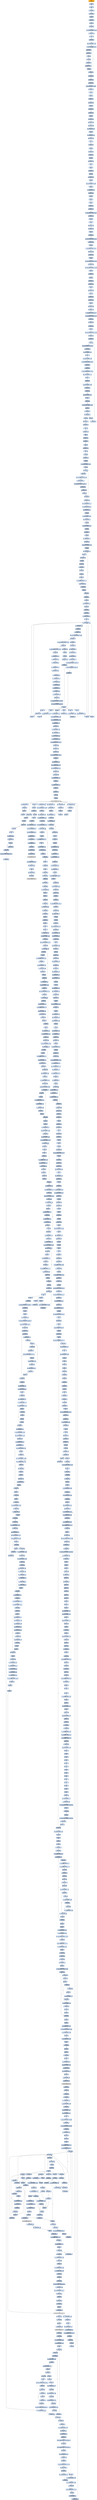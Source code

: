 digraph G {
node[shape=rectangle,style=filled,fillcolor=lightsteelblue,color=lightsteelblue]
bgcolor="transparent"
a0x0041167djmp_0x00410000[label="start\njmp 0x00410000",fillcolor="orange",color="lightgrey"];
a0x00410000nop_[label="0x00410000\nnop "];
a0x00410001pusha_[label="0x00410001\npusha "];
a0x00410002call_0x00410009[label="0x00410002\ncall 0x00410009"];
a0x00410009call_0x0041000e[label="0x00410009\ncall 0x0041000e"];
a0x0041000epopl_esi[label="0x0041000e\npopl %esi"];
a0x0041000fsubl_ecx_ecx[label="0x0041000f\nsubl %ecx, %ecx"];
a0x00410011popl_eax[label="0x00410011\npopl %eax"];
a0x00410012je_0x00410016[label="0x00410012\nje 0x00410016"];
a0x00410016movl_0x1436UINT32_ecx[label="0x00410016\nmovl $0x1436<UINT32>, %ecx"];
a0x0041001bmovl_ecx_eax[label="0x0041001b\nmovl %ecx, %eax"];
a0x0041001dclc_[label="0x0041001d\nclc "];
a0x0041001ejae_0x00410022[label="0x0041001e\njae 0x00410022"];
a0x00410022addl_0x33UINT8_esi[label="0x00410022\naddl $0x33<UINT8>, %esi"];
a0x00410025leal_0x67ecxeax4__eax[label="0x00410025\nleal 0x67(%ecx,%eax,4), %eax"];
a0x00410029call_0x00410030[label="0x00410029\ncall 0x00410030"];
a0x00410030xorb_al_esi_[label="0x00410030\nxorb %al, (%esi)"];
a0x00410032incl_esi[label="0x00410032\nincl %esi"];
a0x00410033popl_edx[label="0x00410033\npopl %edx"];
a0x00410034jmp_0x00410037[label="0x00410034\njmp 0x00410037"];
a0x00410037aam_0x9UINT8[label="0x00410037\naam $0x9<UINT8>"];
a0x00410039decl_ecx[label="0x00410039\ndecl %ecx"];
a0x0041003ajg_0x00410025[label="0x0041003a\njg 0x00410025"];
a0x0041003cjcxz_0x00410041[label="0x0041003c\njcxz 0x00410041"];
a0x00410041call_0x0041166b[label="0x00410041\ncall 0x0041166b"];
a0x0041166bcall_0x00411670[label="0x0041166b\ncall 0x00411670"];
a0x00411670subl_0x1f9UINT32_esp_[label="0x00411670\nsubl $0x1f9<UINT32>, (%esp)"];
a0x00411677jmp_0x4esp_[label="0x00411677\njmp 0x4(%esp)"];
a0x00410046ret[label="0x00410046\nret"];
a0x00411477stc_[label="0x00411477\nstc "];
a0x00411478jb_0x0041147b[label="0x00411478\njb 0x0041147b"];
a0x0041147bcall_0x004114b5[label="0x0041147b\ncall 0x004114b5"];
a0x004114b5clc_[label="0x004114b5\nclc "];
a0x004114b6jae_0x004114ba[label="0x004114b6\njae 0x004114ba"];
a0x004114baandl_edi_eax[label="0x004114ba\nandl %edi, %eax"];
a0x004114bcpusha_[label="0x004114bc\npusha "];
a0x004114bdcall_0x004114c8[label="0x004114bd\ncall 0x004114c8"];
a0x004114c8subl_ecx_ecx[label="0x004114c8\nsubl %ecx, %ecx"];
a0x004114capushl_fs_ecx_[label="0x004114ca\npushl %fs:(%ecx)"];
a0x004114cdmovl_esp_fs_ecx_[label="0x004114cd\nmovl %esp, %fs:(%ecx)"];
a0x004114d0int1_[label="0x004114d0\nint1 "];
a0x004114c2movl_0x8esp__esp[label="0x004114c2\nmovl 0x8(%esp), %esp"];
a0x004114c6jmp_0x004114d5[label="0x004114c6\njmp 0x004114d5"];
a0x004114d5stc_[label="0x004114d5\nstc "];
a0x004114d6jb_0x004114da[label="0x004114d6\njb 0x004114da"];
a0x004114daincl_eax[label="0x004114da\nincl %eax"];
a0x004114dbxorl_esi_esi[label="0x004114db\nxorl %esi, %esi"];
a0x004114ddpopl_fs_esi_[label="0x004114dd\npopl %fs:(%esi)"];
a0x004114e0popl_esi[label="0x004114e0\npopl %esi"];
a0x004114e1jmp_0x004114e4[label="0x004114e1\njmp 0x004114e4"];
a0x004114e4clc_[label="0x004114e4\nclc "];
a0x004114e5pusha_[label="0x004114e5\npusha "];
a0x004114e6call_0x004114f1[label="0x004114e6\ncall 0x004114f1"];
a0x004114f1pushl_fs_0[label="0x004114f1\npushl %fs:0"];
a0x004114f7movl_esp_fs_0[label="0x004114f7\nmovl %esp, %fs:0"];
a0x004114fdpushfl_[label="0x004114fd\npushfl "];
a0x004114feorl_0x100UINT32_esp_[label="0x004114fe\norl $0x100<UINT32>, (%esp)"];
a0x00411505popfl_[label="0x00411505\npopfl "];
a0x004114ebmovl_0x8esp__esp[label="0x004114eb\nmovl 0x8(%esp), %esp"];
a0x004114efjmp_0x0041150b[label="0x004114ef\njmp 0x0041150b"];
a0x0041150bpopl_fs_0[label="0x0041150b\npopl %fs:0"];
a0x00411511popl_eax[label="0x00411511\npopl %eax"];
a0x00411512popa_[label="0x00411512\npopa "];
a0x00411513orl_esp_esp[label="0x00411513\norl %esp, %esp"];
a0x00411515jne_0x00411518[label="0x00411515\njne 0x00411518"];
a0x00411518xorl_0x1c45ec83UINT32_eax[label="0x00411518\nxorl $0x1c45ec83<UINT32>, %eax"];
a0x0041151dcall_0x0041152b[label="0x0041151d\ncall 0x0041152b"];
a0x0041152bret[label="0x0041152b\nret"];
a0x00411522cld_[label="0x00411522\ncld "];
a0x00411523jmp_0x0041152f[label="0x00411523\njmp 0x0041152f"];
a0x0041152fcall_0x00411534[label="0x0041152f\ncall 0x00411534"];
a0x00411534clc_[label="0x00411534\nclc "];
a0x00411535jae_0x00411539[label="0x00411535\njae 0x00411539"];
a0x00411539adcl_0x2ec71916UINT32_eax[label="0x00411539\nadcl $0x2ec71916<UINT32>, %eax"];
a0x0041153emovl_esp__edx[label="0x0041153e\nmovl (%esp), %edx"];
a0x00411541popl_eax[label="0x00411541\npopl %eax"];
a0x00411542subl_0x40f26fUINT32_edx[label="0x00411542\nsubl $0x40f26f<UINT32>, %edx"];
a0x00411548jmp_0x0041154b[label="0x00411548\njmp 0x0041154b"];
a0x0041154badcl_ebx_eax[label="0x0041154b\nadcl %ebx, %eax"];
a0x0041154dcwdel_[label="0x0041154d\ncwdel "];
a0x0041154emovl_0xec1df7a2UINT32_eax[label="0x0041154e\nmovl $0xec1df7a2<UINT32>, %eax"];
a0x00411553movl_eax_ebx[label="0x00411553\nmovl %eax, %ebx"];
a0x00411555subl_0xebdd05e7UINT32_ebx[label="0x00411555\nsubl $0xebdd05e7<UINT32>, %ebx"];
a0x0041155bclc_[label="0x0041155b\nclc "];
a0x0041155cjae_0x00411560[label="0x0041155c\njae 0x00411560"];
a0x00411560decl_eax[label="0x00411560\ndecl %eax"];
a0x00411561call_0x00411573[label="0x00411561\ncall 0x00411573"];
a0x00411573andl_esp_eax[label="0x00411573\nandl %esp, %eax"];
a0x00411575ret[label="0x00411575\nret"];
a0x00411566sbbl_esi_eax[label="0x00411566\nsbbl %esi, %eax"];
a0x00411568stc_[label="0x00411568\nstc "];
a0x00411569jmp_0x00411577[label="0x00411569\njmp 0x00411577"];
a0x00411577addl_edx_eax[label="0x00411577\naddl %edx, %eax"];
a0x00411579cld_[label="0x00411579\ncld "];
a0x0041157aaddl_edx_ebx[label="0x0041157a\naddl %edx, %ebx"];
a0x0041157cxorl_edi_edi[label="0x0041157c\nxorl %edi, %edi"];
a0x0041157exorl_0x9bff4ed1UINT32_edi[label="0x0041157e\nxorl $0x9bff4ed1<UINT32>, %edi"];
a0x00411584addl_0x6400b13cUINT32_edi[label="0x00411584\naddl $0x6400b13c<UINT32>, %edi"];
a0x0041158aorl_esp_esp[label="0x0041158a\norl %esp, %esp"];
a0x0041158cjne_0x0041158f[label="0x0041158c\njne 0x0041158f"];
a0x0041158fandl_edi_eax[label="0x0041158f\nandl %edi, %eax"];
a0x00411591stc_[label="0x00411591\nstc "];
a0x00411592movl_0x483a48d7UINT32_ecx[label="0x00411592\nmovl $0x483a48d7<UINT32>, %ecx"];
a0x00411597orl_esp_esp[label="0x00411597\norl %esp, %esp"];
a0x00411599jne_0x0041159c[label="0x00411599\njne 0x0041159c"];
a0x0041159cstc_[label="0x0041159c\nstc "];
a0x0041159dimull_0x5bUINT8_ecx_ecx[label="0x0041159d\nimull $0x5b<UINT8>, %ecx, %ecx"];
a0x004115a0xorl_ecx_ebx_[label="0x004115a0\nxorl %ecx, (%ebx)"];
a0x004115a2roll_0x7UINT8_ecx[label="0x004115a2\nroll $0x7<UINT8>, %ecx"];
a0x004115a5clc_[label="0x004115a5\nclc "];
a0x004115a6adcl_0x15UINT8_ecx[label="0x004115a6\nadcl $0x15<UINT8>, %ecx"];
a0x004115a9movl_0xacc6a6a3UINT32_eax[label="0x004115a9\nmovl $0xacc6a6a3<UINT32>, %eax"];
a0x004115aeaddl_eax_ecx[label="0x004115ae\naddl %eax, %ecx"];
a0x004115b0jmp_0x004115b4[label="0x004115b0\njmp 0x004115b4"];
a0x004115b4xorl_0x1b6662bbUINT32_eax[label="0x004115b4\nxorl $0x1b6662bb<UINT32>, %eax"];
a0x004115b9subl_0x1UINT8_edi[label="0x004115b9\nsubl $0x1<UINT8>, %edi"];
a0x004115bcstc_[label="0x004115bc\nstc "];
a0x004115bdjb_0x004115c1[label="0x004115bd\njb 0x004115c1"];
a0x004115c1addl_0x4UINT32_ebx[label="0x004115c1\naddl $0x4<UINT32>, %ebx"];
a0x004115c7testl_esp_esp[label="0x004115c7\ntestl %esp, %esp"];
a0x004115c9jns_0x004115ce[label="0x004115c9\njns 0x004115ce"];
a0x004115cesarl_0x13UINT8_eax[label="0x004115ce\nsarl $0x13<UINT8>, %eax"];
a0x004115d1stc_[label="0x004115d1\nstc "];
a0x004115d2jb_0x004115d6[label="0x004115d2\njb 0x004115d6"];
a0x004115d6orl_0x3c9271a7UINT32_eax[label="0x004115d6\norl $0x3c9271a7<UINT32>, %eax"];
a0x004115dbpushl_ecx[label="0x004115db\npushl %ecx"];
a0x004115dcmovl_edi_ecx[label="0x004115dc\nmovl %edi, %ecx"];
a0x004115dejecxz_0x004115e3[label="0x004115de\njecxz 0x004115e3"];
a0x004115e0popl_ecx[label="0x004115e0\npopl %ecx"];
a0x004115e1jmp_0x0041159c[label="0x004115e1\njmp 0x0041159c"];
a0x004115e3popl_ecx[label="0x004115e3\npopl %ecx"];
a0x004115e4orl_esp_esp[label="0x004115e4\norl %esp, %esp"];
a0x004115e6jne_0x004115e9[label="0x004115e6\njne 0x004115e9"];
a0x004115e9cld_[label="0x004115e9\ncld "];
a0x004115eaaddl_ecx_eax[label="0x004115ea\naddl %ecx, %eax"];
a0x004115ecpopa_[label="0x004115ec\npopa "];
a0x004115edorl_esp_esp[label="0x004115ed\norl %esp, %esp"];
a0x004115efjne_0x004115f2[label="0x004115ef\njne 0x004115f2"];
a0x004115f2cmc_[label="0x004115f2\ncmc "];
a0x004115f3addl_ebx_eax[label="0x004115f3\naddl %ebx, %eax"];
a0x004115f5ret[label="0x004115f5\nret"];
a0x00411480popl_ebx[label="0x00411480\npopl %ebx"];
a0x00411481call_0x00411486[label="0x00411481\ncall 0x00411486"];
a0x00411486popl_edi[label="0x00411486\npopl %edi"];
a0x00411487movl_0x142fUINT32_ecx[label="0x00411487\nmovl $0x142f<UINT32>, %ecx"];
a0x0041148cincl_ebx[label="0x0041148c\nincl %ebx"];
a0x0041148dorw_cx_cx[label="0x0041148d\norw %cx, %cx"];
a0x00411490jne_0x00411494[label="0x00411490\njne 0x00411494"];
a0x00411494rolb_0x5UINT8_ebxecx_[label="0x00411494\nrolb $0x5<UINT8>, (%ebx,%ecx)"];
a0x00411498addb_cl_ebxecx_[label="0x00411498\naddb %cl, (%ebx,%ecx)"];
a0x0041149bxorb_0xffffff83UINT8_ebxecx_[label="0x0041149b\nxorb $0xffffff83<UINT8>, (%ebx,%ecx)"];
a0x0041149fincb_ebxecx_[label="0x0041149f\nincb (%ebx,%ecx)"];
a0x004114a2jmp_0x004114a3[label="0x004114a2\njmp 0x004114a3"];
a0x004114a3decl_ecx[label="0x004114a3\ndecl %ecx"];
a0x004114a5jg_0x0041148d[label="0x004114a5\njg 0x0041148d"];
a0x004114a7movl_ecx_eax[label="0x004114a7\nmovl %ecx, %eax"];
a0x004114a9addl_0x26UINT8_ecx[label="0x004114a9\naddl $0x26<UINT8>, %ecx"];
a0x004114acrepz_stosb_al_es_edi_[label="0x004114ac\nrepz stosb %al, %es:(%edi)"];
a0x004114aestosw_ax_es_edi_[label="0x004114ae\nstosw %ax, %es:(%edi)"];
a0x004114b0jmp_ebx[label="0x004114b0\njmp %ebx"];
a0x00410047addl_0x7UINT8_ebx[label="0x00410047\naddl $0x7<UINT8>, %ebx"];
a0x0041004arepz_jmp_0x0041004c[label="0x0041004a\nrepz jmp 0x0041004c"];
a0x0041004cjmp_ebx[label="0x0041004c\njmp %ebx"];
a0x0041004eaddl_0x1bUINT8_ebx[label="0x0041004e\naddl $0x1b<UINT8>, %ebx"];
a0x00410051pushl_ebx[label="0x00410051\npushl %ebx"];
a0x00410052call_0x00410057[label="0x00410052\ncall 0x00410057"];
a0x00410057popl_esi[label="0x00410057\npopl %esi"];
a0x00410058leal_0x23esi__esi[label="0x00410058\nleal 0x23(%esi), %esi"];
a0x0041005bmovl_esi_edi[label="0x0041005b\nmovl %esi, %edi"];
a0x0041005dmovl_0x370UINT32_ecx[label="0x0041005d\nmovl $0x370<UINT32>, %ecx"];
a0x00410062popl_edx[label="0x00410062\npopl %edx"];
a0x00410063lodsb_ds_esi__al[label="0x00410063\nlodsb %ds:(%esi), %al"];
a0x00410064decb_al[label="0x00410064\ndecb %al"];
a0x00410066jmp_0x00410067[label="0x00410066\njmp 0x00410067"];
a0x00410067jmp_edx[label="0x00410067\njmp %edx"];
a0x00410069xorb_cl_al[label="0x00410069\nxorb %cl, %al"];
a0x0041006bjmp_0x0041006c[label="0x0041006b\njmp 0x0041006c"];
a0x0041006cpushl_eax[label="0x0041006c\npushl %eax"];
a0x0041006erolb_esp_[label="0x0041006e\nrolb (%esp)"];
a0x00410071popl_eax[label="0x00410071\npopl %eax"];
a0x00410072addb_0xffffffc5UINT8_al[label="0x00410072\naddb $0xffffffc5<UINT8>, %al"];
a0x00410074stosb_al_es_edi_[label="0x00410074\nstosb %al, %es:(%edi)"];
a0x00410075jmp_0x00410076[label="0x00410075\njmp 0x00410076"];
a0x00410076decl_ecx[label="0x00410076\ndecl %ecx"];
a0x00410078jg_0x00410063[label="0x00410078\njg 0x00410063"];
a0x0041007acall_0x0041007f[label="0x0041007a\ncall 0x0041007f"];
a0x0041007fpopl_ebp[label="0x0041007f\npopl %ebp"];
a0x00410080leal_0x46ebp__eax[label="0x00410080\nleal 0x46(%ebp), %eax"];
a0x00410083pushl_eax[label="0x00410083\npushl %eax"];
a0x00410084xorl_eax_eax[label="0x00410084\nxorl %eax, %eax"];
a0x00410086pushl_fs_eax_[label="0x00410086\npushl %fs:(%eax)"];
a0x00410089movl_esp_fs_eax_[label="0x00410089\nmovl %esp, %fs:(%eax)"];
a0x0041008cint3_[label="0x0041008c\nint3 "];
a0x004100c5movl_0x4esp__eax[label="0x004100c5\nmovl 0x4(%esp), %eax"];
a0x004100c9movl_0xcesp__ecx[label="0x004100c9\nmovl 0xc(%esp), %ecx"];
a0x004100cdincl_0xb8ecx_[label="0x004100cd\nincl 0xb8(%ecx)"];
a0x004100d3movl_eax__eax[label="0x004100d3\nmovl (%eax), %eax"];
a0x004100d5cmpl_0xc0000094UINT32_eax[label="0x004100d5\ncmpl $0xc0000094<UINT32>, %eax"];
a0x004100dajne_0x00410100[label="0x004100da\njne 0x00410100"];
a0x00410100cmpl_0x80000004UINT32_eax[label="0x00410100\ncmpl $0x80000004<UINT32>, %eax"];
a0x00410105je_0x00410113[label="0x00410105\nje 0x00410113"];
a0x00410107cmpl_0x80000003UINT32_eax[label="0x00410107\ncmpl $0x80000003<UINT32>, %eax"];
a0x0041010cje_0x00410120[label="0x0041010c\nje 0x00410120"];
a0x00410120movl_0xb4ecx__eax[label="0x00410120\nmovl 0xb4(%ecx), %eax"];
a0x00410126leal_0x24eax__eax[label="0x00410126\nleal 0x24(%eax), %eax"];
a0x00410129movl_eax_0x4ecx_[label="0x00410129\nmovl %eax, 0x4(%ecx)"];
a0x0041012cmovl_0xb4ecx__eax[label="0x0041012c\nmovl 0xb4(%ecx), %eax"];
a0x00410132leal_0x1feax__eax[label="0x00410132\nleal 0x1f(%eax), %eax"];
a0x00410135movl_eax_0x8ecx_[label="0x00410135\nmovl %eax, 0x8(%ecx)"];
a0x00410138movl_0xb4ecx__eax[label="0x00410138\nmovl 0xb4(%ecx), %eax"];
a0x0041013eleal_0x1aeax__eax[label="0x0041013e\nleal 0x1a(%eax), %eax"];
a0x00410141movl_eax_0xcecx_[label="0x00410141\nmovl %eax, 0xc(%ecx)"];
a0x00410144movl_0xb4ecx__eax[label="0x00410144\nmovl 0xb4(%ecx), %eax"];
a0x0041014aleal_0x11eax__eax[label="0x0041014a\nleal 0x11(%eax), %eax"];
a0x0041014dmovl_eax_0x10ecx_[label="0x0041014d\nmovl %eax, 0x10(%ecx)"];
a0x00410150xorl_eax_eax[label="0x00410150\nxorl %eax, %eax"];
a0x00410152andl_0xffff0ff0UINT32_0x14ecx_[label="0x00410152\nandl $0xffff0ff0<UINT32>, 0x14(%ecx)"];
a0x00410159movl_0x155UINT32_0x18ecx_[label="0x00410159\nmovl $0x155<UINT32>, 0x18(%ecx)"];
a0x00410160ret[label="0x00410160\nret"];
a0x0041008dnop_[label="0x0041008d\nnop "];
a0x0041008emovl_eax_eax[label="0x0041008e\nmovl %eax, %eax"];
a0x00410090stc_[label="0x00410090\nstc "];
a0x00410113call_0x00410119[label="0x00410113\ncall 0x00410119"];
a0x00410119popl_eax[label="0x00410119\npopl %eax"];
a0x0041011aincb_eax_[label="0x0041011a\nincb (%eax)"];
a0x0041011csubl_eax_eax[label="0x0041011c\nsubl %eax, %eax"];
a0x0041011ejmp_0x00410160[label="0x0041011e\njmp 0x00410160"];
a0x00410091nop_[label="0x00410091\nnop "];
a0x00410092leal_0x1234ebx2__eax[label="0x00410092\nleal 0x1234(,%ebx,2), %eax"];
a0x00410099clc_[label="0x00410099\nclc "];
a0x0041009anop_[label="0x0041009a\nnop "];
a0x0041009bshrl_0x5UINT8_ebx[label="0x0041009b\nshrl $0x5<UINT8>, %ebx"];
a0x0041009ecld_[label="0x0041009e\ncld "];
a0x0041009fnop_[label="0x0041009f\nnop "];
a0x004100a0roll_0x7UINT8_eax[label="0x004100a0\nroll $0x7<UINT8>, %eax"];
a0x004100a3nop_[label="0x004100a3\nnop "];
a0x004100a4nop_[label="0x004100a4\nnop "];
a0x004100a5xorl_ebx_ebx[label="0x004100a5\nxorl %ebx, %ebx"];
a0x004100a7divl_ebx_eax[label="0x004100a7\ndivl %ebx, %eax"];
a0x004100dcincl_0xb8ecx_[label="0x004100dc\nincl 0xb8(%ecx)"];
a0x004100e2xorl_eax_eax[label="0x004100e2\nxorl %eax, %eax"];
a0x004100e4andl_eax_0x4ecx_[label="0x004100e4\nandl %eax, 0x4(%ecx)"];
a0x004100e7andl_eax_0x8ecx_[label="0x004100e7\nandl %eax, 0x8(%ecx)"];
a0x004100eaandl_eax_0xcecx_[label="0x004100ea\nandl %eax, 0xc(%ecx)"];
a0x004100edandl_eax_0x10ecx_[label="0x004100ed\nandl %eax, 0x10(%ecx)"];
a0x004100f0andl_0xffff0ff0UINT32_0x14ecx_[label="0x004100f0\nandl $0xffff0ff0<UINT32>, 0x14(%ecx)"];
a0x004100f7andl_0xdc00UINT32_0x18ecx_[label="0x004100f7\nandl $0xdc00<UINT32>, 0x18(%ecx)"];
a0x004100fejmp_0x00410160[label="0x004100fe\njmp 0x00410160"];
a0x004100a9popl_fs_0[label="0x004100a9\npopl %fs:0"];
a0x004100afaddl_0x4UINT8_esp[label="0x004100af\naddl $0x4<UINT8>, %esp"];
a0x004100b2movw_0x4647UINT16_si[label="0x004100b2\nmovw $0x4647<UINT16>, %si"];
a0x004100b6movw_0x4a4dUINT16_di[label="0x004100b6\nmovw $0x4a4d<UINT16>, %di"];
a0x004100bamovb_0x99ebp__al[label="0x004100ba\nmovb 0x99(%ebp), %al"];
a0x004100c0jmp_0x00410161[label="0x004100c0\njmp 0x00410161"];
a0x00410161subb_0x4UINT8_al[label="0x00410161\nsubb $0x4<UINT8>, %al"];
a0x00410163movb_al_0x99ebp_[label="0x00410163\nmovb %al, 0x99(%ebp)"];
a0x00410169movl_0x1671ebp__ebx[label="0x00410169\nmovl 0x1671(%ebp), %ebx"];
a0x0041016fmovl_0x1675ebp__edx[label="0x0041016f\nmovl 0x1675(%ebp), %edx"];
a0x00410175andl_0xffff0000UINT32_edx[label="0x00410175\nandl $0xffff0000<UINT32>, %edx"];
a0x0041017bmovl_esp_eax[label="0x0041017b\nmovl %esp, %eax"];
a0x0041017dxorl_esp_esp[label="0x0041017d\nxorl %esp, %esp"];
a0x0041017fmovl_eax_esp[label="0x0041017f\nmovl %eax, %esp"];
a0x00410181cmpw_0x5a4dUINT16_edx_[label="0x00410181\ncmpw $0x5a4d<UINT16>, (%edx)"];
a0x00410186je_0x00410190[label="0x00410186\nje 0x00410190"];
a0x00410190movl_0x3cedx__eax[label="0x00410190\nmovl 0x3c(%edx), %eax"];
a0x00410193movl_0x78eaxedx__eax[label="0x00410193\nmovl 0x78(%eax,%edx), %eax"];
a0x00410197movl_0xceaxedx__eax[label="0x00410197\nmovl 0xc(%eax,%edx), %eax"];
a0x0041019baddl_edx_eax[label="0x0041019b\naddl %edx, %eax"];
a0x0041019dmovb_eax__al[label="0x0041019d\nmovb (%eax), %al"];
a0x0041019fcmpb_0x6bUINT8_al[label="0x0041019f\ncmpb $0x6b<UINT8>, %al"];
a0x004101a1je_0x004101ae[label="0x004101a1\nje 0x004101ae"];
a0x004101a3cmpb_0x4bUINT8_al[label="0x004101a3\ncmpb $0x4b<UINT8>, %al"];
a0x004101a5je_0x004101ae[label="0x004101a5\nje 0x004101ae"];
a0x004101aecall_0x004101c0[label="0x004101ae\ncall 0x004101c0"];
a0x004101c0pushl_edx[label="0x004101c0\npushl %edx"];
a0x004101c1call_ebx[label="0x004101c1\ncall %ebx"];
GetProcAddress_kernel32_dll[label="GetProcAddress@kernel32.dll",fillcolor="lightgrey",color="lightgrey"];
a0x004101c3movl_eax_0x1679ebp_[label="0x004101c3\nmovl %eax, 0x1679(%ebp)"];
a0x004101c9movl_0x1abUINT32_edx[label="0x004101c9\nmovl $0x1ab<UINT32>, %edx"];
a0x004101cexorb_bl_bl[label="0x004101ce\nxorb %bl, %bl"];
a0x004101d0leal_ebpedx__esi[label="0x004101d0\nleal (%ebp,%edx), %esi"];
a0x004101d4addl_0x23UINT8_edx[label="0x004101d4\naddl $0x23<UINT8>, %edx"];
a0x004101d7movl_esi_edi[label="0x004101d7\nmovl %esi, %edi"];
a0x004101d9movl_0x124dUINT32_ecx[label="0x004101d9\nmovl $0x124d<UINT32>, %ecx"];
a0x004101delodsb_ds_esi__al[label="0x004101de\nlodsb %ds:(%esi), %al"];
a0x004101dfxorb_bl_al[label="0x004101df\nxorb %bl, %al"];
a0x004101e1incb_al[label="0x004101e1\nincb %al"];
a0x004101e3xorb_0xfffffffdUINT8_al[label="0x004101e3\nxorb $0xfffffffd<UINT8>, %al"];
a0x004101e5clc_[label="0x004101e5\nclc "];
a0x004101e6rolb_0x1UINT8_al[label="0x004101e6\nrolb $0x1<UINT8>, %al"];
a0x004101e9stosb_al_es_edi_[label="0x004101e9\nstosb %al, %es:(%edi)"];
a0x004101eamovb_al_bl[label="0x004101ea\nmovb %al, %bl"];
a0x004101ecloop_0x004101de[label="0x004101ec\nloop 0x004101de"];
a0x004101eeclc_[label="0x004101ee\nclc "];
a0x004101efjae_0x004101f3[label="0x004101ef\njae 0x004101f3"];
a0x004101f3pusha_[label="0x004101f3\npusha "];
a0x004101f4call_0x00410202[label="0x004101f4\ncall 0x00410202"];
a0x00410202subl_ecx_ecx[label="0x00410202\nsubl %ecx, %ecx"];
a0x00410204je_0x00410208[label="0x00410204\nje 0x00410208"];
a0x00410208pushl_fs_ecx_[label="0x00410208\npushl %fs:(%ecx)"];
a0x0041020bjmp_0x0041020f[label="0x0041020b\njmp 0x0041020f"];
a0x0041020fmovl_esp_fs_ecx_[label="0x0041020f\nmovl %esp, %fs:(%ecx)"];
a0x00410212incl_ecx[label="0x00410212\nincl %ecx"];
a0x00410213decl_ecx[label="0x00410213\ndecl %ecx"];
a0x00410214je_0x00410217[label="0x00410214\nje 0x00410217"];
a0x00410217leal_eax_eax[label="0x00410217\nleal %eax, %eax"];
a0x004101f9movl_0x8esp__esp[label="0x004101f9\nmovl 0x8(%esp), %esp"];
a0x004101fdjmp_0x00410200[label="0x004101fd\njmp 0x00410200"];
a0x00410200jmp_0x0041021d[label="0x00410200\njmp 0x0041021d"];
a0x0041021dpopl_fs_0[label="0x0041021d\npopl %fs:0"];
a0x00410223jmp_0x00410227[label="0x00410223\njmp 0x00410227"];
a0x00410227popl_ecx[label="0x00410227\npopl %ecx"];
a0x00410228popa_[label="0x00410228\npopa "];
a0x00410229cmc_[label="0x00410229\ncmc "];
a0x0041022aleal_ebpedx__esi[label="0x0041022a\nleal (%ebp,%edx), %esi"];
a0x0041022eaddl_0x22UINT8_edx[label="0x0041022e\naddl $0x22<UINT8>, %edx"];
a0x00410231movl_esi_edi[label="0x00410231\nmovl %esi, %edi"];
a0x00410233movl_0x122aUINT32_ecx[label="0x00410233\nmovl $0x122a<UINT32>, %ecx"];
a0x00410238subb_bl_bl[label="0x00410238\nsubb %bl, %bl"];
a0x0041023alodsb_ds_esi__al[label="0x0041023a\nlodsb %ds:(%esi), %al"];
a0x0041023bxorb_bl_al[label="0x0041023b\nxorb %bl, %al"];
a0x0041023dincb_al[label="0x0041023d\nincb %al"];
a0x0041023fxorb_0xffffff95UINT8_al[label="0x0041023f\nxorb $0xffffff95<UINT8>, %al"];
a0x00410241jmp_0x00410245[label="0x00410241\njmp 0x00410245"];
a0x00410245addb_0x13UINT8_al[label="0x00410245\naddb $0x13<UINT8>, %al"];
a0x00410247stosb_al_es_edi_[label="0x00410247\nstosb %al, %es:(%edi)"];
a0x00410248movb_al_bl[label="0x00410248\nmovb %al, %bl"];
a0x0041024adecl_ecx[label="0x0041024a\ndecl %ecx"];
a0x0041024bjg_0x0041023a[label="0x0041024b\njg 0x0041023a"];
a0x0041024dleal_ebpedx__esi[label="0x0041024d\nleal (%ebp,%edx), %esi"];
a0x00410251addl_0x1eUINT8_edx[label="0x00410251\naddl $0x1e<UINT8>, %edx"];
a0x00410254movl_esi_edi[label="0x00410254\nmovl %esi, %edi"];
a0x00410256movl_0x1208UINT32_ecx[label="0x00410256\nmovl $0x1208<UINT32>, %ecx"];
a0x0041025bxorw_bx_bx[label="0x0041025b\nxorw %bx, %bx"];
a0x0041025elodsb_ds_esi__al[label="0x0041025e\nlodsb %ds:(%esi), %al"];
a0x0041025fxorb_bl_al[label="0x0041025f\nxorb %bl, %al"];
a0x00410261addb_0x1UINT8_al[label="0x00410261\naddb $0x1<UINT8>, %al"];
a0x00410263xorb_0xffffffb3UINT8_al[label="0x00410263\nxorb $0xffffffb3<UINT8>, %al"];
a0x00410265rolb_0x1UINT8_al[label="0x00410265\nrolb $0x1<UINT8>, %al"];
a0x00410268stosb_al_es_edi_[label="0x00410268\nstosb %al, %es:(%edi)"];
a0x00410269movb_al_bl[label="0x00410269\nmovb %al, %bl"];
a0x0041026bdecl_ecx[label="0x0041026b\ndecl %ecx"];
a0x0041026cjg_0x0041025e[label="0x0041026c\njg 0x0041025e"];
a0x0041026estc_[label="0x0041026e\nstc "];
a0x0041026fleal_ebpedx__esi[label="0x0041026f\nleal (%ebp,%edx), %esi"];
a0x00410273addl_0x22UINT8_edx[label="0x00410273\naddl $0x22<UINT8>, %edx"];
a0x00410276movl_esi_edi[label="0x00410276\nmovl %esi, %edi"];
a0x00410278subl_ebx_ebx[label="0x00410278\nsubl %ebx, %ebx"];
a0x0041027amovl_0x11eaUINT32_ecx[label="0x0041027a\nmovl $0x11ea<UINT32>, %ecx"];
a0x0041027flodsb_ds_esi__al[label="0x0041027f\nlodsb %ds:(%esi), %al"];
a0x00410280xorb_bl_al[label="0x00410280\nxorb %bl, %al"];
a0x00410282incb_al[label="0x00410282\nincb %al"];
a0x00410284xorb_0xfffffff1UINT8_al[label="0x00410284\nxorb $0xfffffff1<UINT8>, %al"];
a0x00410286addb_0x1UINT8_al[label="0x00410286\naddb $0x1<UINT8>, %al"];
a0x00410288stosb_al_es_edi_[label="0x00410288\nstosb %al, %es:(%edi)"];
a0x00410289xchgb_bl_al[label="0x00410289\nxchgb %bl, %al"];
a0x0041028bloop_0x0041027f[label="0x0041028b\nloop 0x0041027f"];
a0x0041028dleal_ebpedx__esi[label="0x0041028d\nleal (%ebp,%edx), %esi"];
a0x00410291xorb_bl_bl[label="0x00410291\nxorb %bl, %bl"];
a0x00410293addl_0x28UINT8_edx[label="0x00410293\naddl $0x28<UINT8>, %edx"];
a0x00410296movl_esi_edi[label="0x00410296\nmovl %esi, %edi"];
a0x00410298movl_0x11c8UINT32_ecx[label="0x00410298\nmovl $0x11c8<UINT32>, %ecx"];
a0x0041029dlodsb_ds_esi__al[label="0x0041029d\nlodsb %ds:(%esi), %al"];
a0x0041029exorb_bl_al[label="0x0041029e\nxorb %bl, %al"];
a0x004102a0incb_al[label="0x004102a0\nincb %al"];
a0x004102a2xorb_0xffffffcdUINT8_al[label="0x004102a2\nxorb $0xffffffcd<UINT8>, %al"];
a0x004102a4rolb_0x3UINT8_al[label="0x004102a4\nrolb $0x3<UINT8>, %al"];
a0x004102a7stosb_al_es_edi_[label="0x004102a7\nstosb %al, %es:(%edi)"];
a0x004102a8movb_al_bl[label="0x004102a8\nmovb %al, %bl"];
a0x004102aadecl_ecx[label="0x004102aa\ndecl %ecx"];
a0x004102abjg_0x0041029d[label="0x004102ab\njg 0x0041029d"];
a0x004102adincl_eax[label="0x004102ad\nincl %eax"];
a0x004102aedecl_eax[label="0x004102ae\ndecl %eax"];
a0x004102afleal_ebpedx__esi[label="0x004102af\nleal (%ebp,%edx), %esi"];
a0x004102b3addl_0x23UINT8_edx[label="0x004102b3\naddl $0x23<UINT8>, %edx"];
a0x004102b6movl_esi_edi[label="0x004102b6\nmovl %esi, %edi"];
a0x004102b8andl_0x0UINT8_ebx[label="0x004102b8\nandl $0x0<UINT8>, %ebx"];
a0x004102bbmovl_0x11a0UINT32_ecx[label="0x004102bb\nmovl $0x11a0<UINT32>, %ecx"];
a0x004102c0lodsb_ds_esi__al[label="0x004102c0\nlodsb %ds:(%esi), %al"];
a0x004102c1xorb_bl_al[label="0x004102c1\nxorb %bl, %al"];
a0x004102c3incb_al[label="0x004102c3\nincb %al"];
a0x004102c5stc_[label="0x004102c5\nstc "];
a0x004102c6jb_0x004102c9[label="0x004102c6\njb 0x004102c9"];
a0x004102c9xorb_0xffffffffUINT8_al[label="0x004102c9\nxorb $0xffffffff<UINT8>, %al"];
a0x004102cbaddb_0x2bUINT8_al[label="0x004102cb\naddb $0x2b<UINT8>, %al"];
a0x004102cdstosb_al_es_edi_[label="0x004102cd\nstosb %al, %es:(%edi)"];
a0x004102cexorb_al_bl[label="0x004102ce\nxorb %al, %bl"];
a0x004102d0xorb_bl_al[label="0x004102d0\nxorb %bl, %al"];
a0x004102d2xorb_al_bl[label="0x004102d2\nxorb %al, %bl"];
a0x004102d4decl_ecx[label="0x004102d4\ndecl %ecx"];
a0x004102d5jg_0x004102c0[label="0x004102d5\njg 0x004102c0"];
a0x004102d7leal_ebpedx__esi[label="0x004102d7\nleal (%ebp,%edx), %esi"];
a0x004102dbaddl_0x23UINT8_edx[label="0x004102db\naddl $0x23<UINT8>, %edx"];
a0x004102demovl_esi_edi[label="0x004102de\nmovl %esi, %edi"];
a0x004102e0movl_0x117dUINT32_ecx[label="0x004102e0\nmovl $0x117d<UINT32>, %ecx"];
a0x004102e5xorl_ebx_ebx[label="0x004102e5\nxorl %ebx, %ebx"];
a0x004102e7lodsb_ds_esi__al[label="0x004102e7\nlodsb %ds:(%esi), %al"];
a0x004102e8xorb_bl_al[label="0x004102e8\nxorb %bl, %al"];
a0x004102eaincb_al[label="0x004102ea\nincb %al"];
a0x004102ecxorb_0x43UINT8_al[label="0x004102ec\nxorb $0x43<UINT8>, %al"];
a0x004102eejmp_0x004102f1[label="0x004102ee\njmp 0x004102f1"];
a0x004102f1rolb_0x7UINT8_al[label="0x004102f1\nrolb $0x7<UINT8>, %al"];
a0x004102f4stosb_al_es_edi_[label="0x004102f4\nstosb %al, %es:(%edi)"];
a0x004102f5movb_al_bl[label="0x004102f5\nmovb %al, %bl"];
a0x004102f7decl_ecx[label="0x004102f7\ndecl %ecx"];
a0x004102f8jg_0x004102e7[label="0x004102f8\njg 0x004102e7"];
a0x004102faleal_ebpedx__esi[label="0x004102fa\nleal (%ebp,%edx), %esi"];
a0x004102femovl_esi_edi[label="0x004102fe\nmovl %esi, %edi"];
a0x00410300andb_0x0UINT8_bl[label="0x00410300\nandb $0x0<UINT8>, %bl"];
a0x00410303movl_0x115aUINT32_ecx[label="0x00410303\nmovl $0x115a<UINT32>, %ecx"];
a0x00410308lodsb_ds_esi__al[label="0x00410308\nlodsb %ds:(%esi), %al"];
a0x00410309xorb_bl_al[label="0x00410309\nxorb %bl, %al"];
a0x0041030bincb_al[label="0x0041030b\nincb %al"];
a0x0041030dxorb_0x69UINT8_al[label="0x0041030d\nxorb $0x69<UINT8>, %al"];
a0x0041030fsubb_bl_bl[label="0x0041030f\nsubb %bl, %bl"];
a0x00410311je_0x00410315[label="0x00410311\nje 0x00410315"];
a0x00410315addb_0xffffffabUINT8_al[label="0x00410315\naddb $0xffffffab<UINT8>, %al"];
a0x00410317stosb_al_es_edi_[label="0x00410317\nstosb %al, %es:(%edi)"];
a0x00410318xchgb_al_bl[label="0x00410318\nxchgb %al, %bl"];
a0x0041031adecl_ecx[label="0x0041031a\ndecl %ecx"];
a0x0041031bjg_0x00410308[label="0x0041031b\njg 0x00410308"];
a0x0041031dpushl_ebp[label="0x0041031d\npushl %ebp"];
a0x0041031ecall_0x00410331[label="0x0041031e\ncall 0x00410331"];
a0x00410331call_0x00410330[label="0x00410331\ncall 0x00410330"];
a0x00410330ret[label="0x00410330\nret"];
a0x00410336ret[label="0x00410336\nret"];
a0x00410323nop_[label="0x00410323\nnop "];
a0x00410324call_0x00410337[label="0x00410324\ncall 0x00410337"];
a0x00410337call_0x00410331[label="0x00410337\ncall 0x00410331"];
a0x0041033cret[label="0x0041033c\nret"];
a0x00410329subl_0xfffffd42UINT32_esp_[label="0x00410329\nsubl $0xfffffd42<UINT32>, (%esp)"];
a0x0041033dclc_[label="0x0041033d\nclc "];
a0x0041033ejae_0x00410342[label="0x0041033e\njae 0x00410342"];
a0x00410342subw_0x3333UINT16_0x2ceebp_[label="0x00410342\nsubw $0x3333<UINT16>, 0x2ce(%ebp)"];
a0x0041034bjmp_0x0041034d[label="0x0041034b\njmp 0x0041034d"];
a0x0041034dnop_[label="0x0041034d\nnop "];
a0x0041034enop_[label="0x0041034e\nnop "];
a0x0041034fleal__127ebp__esi[label="0x0041034f\nleal -127(%ebp), %esi"];
a0x00410352addw_0x3333UINT16_0x2ceebp_[label="0x00410352\naddw $0x3333<UINT16>, 0x2ce(%ebp)"];
a0x0041035bmovl_0x1477UINT32_ebx[label="0x0041035b\nmovl $0x1477<UINT32>, %ebx"];
a0x00410360xorl_ecx_ecx[label="0x00410360\nxorl %ecx, %ecx"];
a0x00410362leal__1ecx__edx[label="0x00410362\nleal -1(%ecx), %edx"];
a0x00410365xorl_eax_eax[label="0x00410365\nxorl %eax, %eax"];
a0x00410367lodsb_ds_esi__al[label="0x00410367\nlodsb %ds:(%esi), %al"];
a0x00410368xorb_dl_al[label="0x00410368\nxorb %dl, %al"];
a0x0041036ashrl_eax[label="0x0041036a\nshrl %eax"];
a0x0041036cjae_0x00410376[label="0x0041036c\njae 0x00410376"];
a0x0041036ejmp_0x00410371[label="0x0041036e\njmp 0x00410371"];
a0x00410371xorl_0xcdc795e1UINT32_eax[label="0x00410371\nxorl $0xcdc795e1<UINT32>, %eax"];
a0x00410376incl_ecx[label="0x00410376\nincl %ecx"];
a0x00410377andb_0x7UINT8_cl[label="0x00410377\nandb $0x7<UINT8>, %cl"];
a0x0041037ajne_0x0041036a[label="0x0041037a\njne 0x0041036a"];
a0x0041037cshrl_0x8UINT8_edx[label="0x0041037c\nshrl $0x8<UINT8>, %edx"];
a0x0041037fxorl_eax_edx[label="0x0041037f\nxorl %eax, %edx"];
a0x00410381decl_ebx[label="0x00410381\ndecl %ebx"];
a0x00410382jg_0x00410365[label="0x00410382\njg 0x00410365"];
a0x00410384je_0x00410388[label="0x00410384\nje 0x00410388"];
a0x00410388xorw_0x15fcebp__dx[label="0x00410388\nxorw 0x15fc(%ebp), %dx"];
a0x0041038fmovl_edx_0x1737ebp_[label="0x0041038f\nmovl %edx, 0x1737(%ebp)"];
a0x00410395stc_[label="0x00410395\nstc "];
a0x00410396jb_0x00410399[label="0x00410396\njb 0x00410399"];
a0x00410399leal_0x181febp__edi[label="0x00410399\nleal 0x181f(%ebp), %edi"];
a0x0041039fmovl_0x1807ebp__edx[label="0x0041039f\nmovl 0x1807(%ebp), %edx"];
a0x004103a5movl_0xffUINT32_ecx[label="0x004103a5\nmovl $0xff<UINT32>, %ecx"];
a0x004103aaroll_edx[label="0x004103aa\nroll %edx"];
a0x004103acxorb_dl_edi_[label="0x004103ac\nxorb %dl, (%edi)"];
a0x004103aeincl_edx[label="0x004103ae\nincl %edx"];
a0x004103afincl_edi[label="0x004103af\nincl %edi"];
a0x004103b0decl_ecx[label="0x004103b0\ndecl %ecx"];
a0x004103b1jg_0x004103aa[label="0x004103b1\njg 0x004103aa"];
a0x004103b3leal_0x37febp__esi[label="0x004103b3\nleal 0x37f(%ebp), %esi"];
a0x004103b9movl_0x1079UINT32_ecx[label="0x004103b9\nmovl $0x1079<UINT32>, %ecx"];
a0x004103bemovl_0x14UINT32_edx[label="0x004103be\nmovl $0x14<UINT32>, %edx"];
a0x004103c3movl_esi_edi[label="0x004103c3\nmovl %esi, %edi"];
a0x004103c5movb_0x6fUINT8_bl[label="0x004103c5\nmovb $0x6f<UINT8>, %bl"];
a0x004103c7lodsb_ds_esi__al[label="0x004103c7\nlodsb %ds:(%esi), %al"];
a0x004103c8xorb_0x36aebpedx__al[label="0x004103c8\nxorb 0x36a(%ebp,%edx), %al"];
a0x004103cfdecl_edx[label="0x004103cf\ndecl %edx"];
a0x004103d0jg_0x004103d7[label="0x004103d0\njg 0x004103d7"];
a0x004103d7subb_0xfffffff2UINT8_al[label="0x004103d7\nsubb $0xfffffff2<UINT8>, %al"];
a0x004103d9xorb_cl_al[label="0x004103d9\nxorb %cl, %al"];
a0x004103dbmovb_al_edi_[label="0x004103db\nmovb %al, (%edi)"];
a0x004103ddrorb_cl_al[label="0x004103dd\nrorb %cl, %al"];
a0x004103dfxorb_bl_al[label="0x004103df\nxorb %bl, %al"];
a0x004103e1addb_edi__bl[label="0x004103e1\naddb (%edi), %bl"];
a0x004103e3stosb_al_es_edi_[label="0x004103e3\nstosb %al, %es:(%edi)"];
a0x004103e4decl_ecx[label="0x004103e4\ndecl %ecx"];
a0x004103e5jg_0x004103c7[label="0x004103e5\njg 0x004103c7"];
a0x004103d2movl_0x14UINT32_edx[label="0x004103d2\nmovl $0x14<UINT32>, %edx"];
a0x004103e7clc_[label="0x004103e7\nclc "];
a0x004103e8jae_0x004103fe[label="0x004103e8\njae 0x004103fe"];
a0x004103fepusha_[label="0x004103fe\npusha "];
a0x004103ffmovl_esp_edi[label="0x004103ff\nmovl %esp, %edi"];
a0x00410401subl_0x200UINT32_edi[label="0x00410401\nsubl $0x200<UINT32>, %edi"];
a0x00410407xorl_eax_eax[label="0x00410407\nxorl %eax, %eax"];
a0x00410409stosb_al_es_edi_[label="0x00410409\nstosb %al, %es:(%edi)"];
a0x0041040aincb_al[label="0x0041040a\nincb %al"];
a0x0041040cjne_0x00410409[label="0x0041040c\njne 0x00410409"];
a0x0041040emovl_esp_edi[label="0x0041040e\nmovl %esp, %edi"];
a0x00410410subl_0x100UINT32_edi[label="0x00410410\nsubl $0x100<UINT32>, %edi"];
a0x00410416xorl_ebx_ebx[label="0x00410416\nxorl %ebx, %ebx"];
a0x00410418leal_0x190eebp__esi[label="0x00410418\nleal 0x190e(%ebp), %esi"];
a0x0041041emovl_0x10UINT32_ecx[label="0x0041041e\nmovl $0x10<UINT32>, %ecx"];
a0x00410423movsb_ds_esi__es_edi_[label="0x00410423\nmovsb %ds:(%esi), %es:(%edi)"];
a0x00410424incb_bl[label="0x00410424\nincb %bl"];
a0x00410426je_0x0041042d[label="0x00410426\nje 0x0041042d"];
a0x00410428decl_ecx[label="0x00410428\ndecl %ecx"];
a0x00410429jne_0x00410423[label="0x00410429\njne 0x00410423"];
a0x0041042bjmp_0x00410418[label="0x0041042b\njmp 0x00410418"];
a0x0041042dmovl_esp_edi[label="0x0041042d\nmovl %esp, %edi"];
a0x0041042fsubl_0x200UINT32_edi[label="0x0041042f\nsubl $0x200<UINT32>, %edi"];
a0x00410435movl_esp_esi[label="0x00410435\nmovl %esp, %esi"];
a0x00410437subl_0x100UINT32_esi[label="0x00410437\nsubl $0x100<UINT32>, %esi"];
a0x0041043dxorl_ecx_ecx[label="0x0041043d\nxorl %ecx, %ecx"];
a0x0041043fxorl_eax_eax[label="0x0041043f\nxorl %eax, %eax"];
a0x00410441addb_ediecx__al[label="0x00410441\naddb (%edi,%ecx), %al"];
a0x00410444addb_esiecx__al[label="0x00410444\naddb (%esi,%ecx), %al"];
a0x00410447movb_edieax__bl[label="0x00410447\nmovb (%edi,%eax), %bl"];
a0x0041044amovb_ediecx__bh[label="0x0041044a\nmovb (%edi,%ecx), %bh"];
a0x0041044dmovb_bl_ediecx_[label="0x0041044d\nmovb %bl, (%edi,%ecx)"];
a0x00410450movb_bh_edieax_[label="0x00410450\nmovb %bh, (%edi,%eax)"];
a0x00410453incb_cl[label="0x00410453\nincb %cl"];
a0x00410455jne_0x00410441[label="0x00410455\njne 0x00410441"];
a0x00410457leal_0x173febp__edi[label="0x00410457\nleal 0x173f(%ebp), %edi"];
a0x0041045dmovl_esp_esi[label="0x0041045d\nmovl %esp, %esi"];
a0x0041045fsubl_0x200UINT32_esi[label="0x0041045f\nsubl $0x200<UINT32>, %esi"];
a0x00410465movl_0xbcUINT32_edx[label="0x00410465\nmovl $0xbc<UINT32>, %edx"];
a0x0041046axorl_ecx_ecx[label="0x0041046a\nxorl %ecx, %ecx"];
a0x0041046cxorl_eax_eax[label="0x0041046c\nxorl %eax, %eax"];
a0x0041046eincb_cl[label="0x0041046e\nincb %cl"];
a0x00410470addb_esiecx__al[label="0x00410470\naddb (%esi,%ecx), %al"];
a0x00410473movb_esiecx__bl[label="0x00410473\nmovb (%esi,%ecx), %bl"];
a0x00410476movb_esieax__bh[label="0x00410476\nmovb (%esi,%eax), %bh"];
a0x00410479movb_bl_esieax_[label="0x00410479\nmovb %bl, (%esi,%eax)"];
a0x0041047cmovb_bh_esiecx_[label="0x0041047c\nmovb %bh, (%esi,%ecx)"];
a0x0041047faddb_bh_bl[label="0x0041047f\naddb %bh, %bl"];
a0x00410481movzbl_bl_ebx[label="0x00410481\nmovzbl %bl, %ebx"];
a0x00410484movb_esiebx__al[label="0x00410484\nmovb (%esi,%ebx), %al"];
a0x00410487xorb_bl_edi_[label="0x00410487\nxorb %bl, (%edi)"];
a0x00410489incl_edi[label="0x00410489\nincl %edi"];
a0x0041048adecl_edx[label="0x0041048a\ndecl %edx"];
a0x0041048bjne_0x0041046e[label="0x0041048b\njne 0x0041046e"];
a0x0041048dpopa_[label="0x0041048d\npopa "];
a0x0041048emovl_ebp_eax[label="0x0041048e\nmovl %ebp, %eax"];
a0x00410490subl_0x171febp__eax[label="0x00410490\nsubl 0x171f(%ebp), %eax"];
a0x00410496subl_0x7fUINT8_eax[label="0x00410496\nsubl $0x7f<UINT8>, %eax"];
a0x00410499movl_eax_0x1723ebp_[label="0x00410499\nmovl %eax, 0x1723(%ebp)"];
a0x0041049fleal_0x1699ebp__ebx[label="0x0041049f\nleal 0x1699(%ebp), %ebx"];
a0x004104a5movl_0x1675ebp__eax[label="0x004104a5\nmovl 0x1675(%ebp), %eax"];
a0x004104abcmpb_0xffffffccUINT8_eax_[label="0x004104ab\ncmpb $0xffffffcc<UINT8>, (%eax)"];
a0x004104aeje_0x00411043[label="0x004104ae\nje 0x00411043"];
a0x004104b4pushl_ebx[label="0x004104b4\npushl %ebx"];
a0x004104b5call_eax[label="0x004104b5\ncall %eax"];
GetModuleHandleA_kernel32_dll[label="GetModuleHandleA@kernel32.dll",fillcolor="lightgrey",color="lightgrey"];
a0x004104b7movl_eax_0x1803ebp_[label="0x004104b7\nmovl %eax, 0x1803(%ebp)"];
a0x004104bdmovl_eax_esi[label="0x004104bd\nmovl %eax, %esi"];
a0x004104bfcld_[label="0x004104bf\ncld "];
a0x004104c0leal_0x167debp__edi[label="0x004104c0\nleal 0x167d(%ebp), %edi"];
a0x004104c6movl_0x1671ebp__ebx[label="0x004104c6\nmovl 0x1671(%ebp), %ebx"];
a0x004104cccmpb_0xffffffccUINT8_ebx_[label="0x004104cc\ncmpb $0xffffffcc<UINT8>, (%ebx)"];
a0x004104cfje_0x00411043[label="0x004104cf\nje 0x00411043"];
a0x004104d5call_0x004104e6[label="0x004104d5\ncall 0x004104e6"];
a0x004104e6pushl_esi[label="0x004104e6\npushl %esi"];
a0x004104e7call_ebx[label="0x004104e7\ncall %ebx"];
a0x004104e9stosl_eax_es_edi_[label="0x004104e9\nstosl %eax, %es:(%edi)"];
a0x004104eacall_0x004104fc[label="0x004104ea\ncall 0x004104fc"];
a0x004104fcpushl_esi[label="0x004104fc\npushl %esi"];
a0x004104fdcall_ebx[label="0x004104fd\ncall %ebx"];
a0x004104ffstosl_eax_es_edi_[label="0x004104ff\nstosl %eax, %es:(%edi)"];
a0x00410500call_0x00410511[label="0x00410500\ncall 0x00410511"];
a0x00410511pushl_esi[label="0x00410511\npushl %esi"];
a0x00410512call_ebx[label="0x00410512\ncall %ebx"];
a0x00410514stosl_eax_es_edi_[label="0x00410514\nstosl %eax, %es:(%edi)"];
a0x00410515call_0x00410527[label="0x00410515\ncall 0x00410527"];
a0x00410527pushl_esi[label="0x00410527\npushl %esi"];
a0x00410528call_ebx[label="0x00410528\ncall %ebx"];
a0x0041052astosl_eax_es_edi_[label="0x0041052a\nstosl %eax, %es:(%edi)"];
a0x0041052bpushl_0x5UINT8[label="0x0041052b\npushl $0x5<UINT8>"];
a0x0041052dpopl_ecx[label="0x0041052d\npopl %ecx"];
a0x0041052eleal_0x1679ebp__esi[label="0x0041052e\nleal 0x1679(%ebp), %esi"];
a0x00410534pushl_0x4esi_[label="0x00410534\npushl 0x4(%esi)"];
a0x00410537lodsl_ds_esi__eax[label="0x00410537\nlodsl %ds:(%esi), %eax"];
a0x00410538testl_eax_eax[label="0x00410538\ntestl %eax, %eax"];
a0x0041053aje_0x00410541[label="0x0041053a\nje 0x00410541"];
a0x0041053cloop_0x00410537[label="0x0041053c\nloop 0x00410537"];
a0x0041053estc_[label="0x0041053e\nstc "];
a0x0041053fjb_0x00410549[label="0x0041053f\njb 0x00410549"];
a0x00410549popl_eax[label="0x00410549\npopl %eax"];
a0x0041054aleal_0x1689ebp__esi[label="0x0041054a\nleal 0x1689(%ebp), %esi"];
a0x00410550movl_esi__esi[label="0x00410550\nmovl (%esi), %esi"];
a0x00410552lodsb_ds_esi__al[label="0x00410552\nlodsb %ds:(%esi), %al"];
a0x00410553addb_0x34UINT8_al[label="0x00410553\naddb $0x34<UINT8>, %al"];
a0x00410555jne_0x00410563[label="0x00410555\njne 0x00410563"];
a0x00410563leal_0x17c3ebp__ebx[label="0x00410563\nleal 0x17c3(%ebp), %ebx"];
a0x00410569pushl_0x40UINT8[label="0x00410569\npushl $0x40<UINT8>"];
a0x0041056bpopl_ecx[label="0x0041056b\npopl %ecx"];
a0x0041056cxorb_0xffffffccUINT8_ebx_[label="0x0041056c\nxorb $0xffffffcc<UINT8>, (%ebx)"];
a0x0041056fincl_ebx[label="0x0041056f\nincl %ebx"];
a0x00410570loop_0x0041056c[label="0x00410570\nloop 0x0041056c"];
a0x00410572leal_0x17c3ebp__eax[label="0x00410572\nleal 0x17c3(%ebp), %eax"];
a0x00410578xorl_ebx_ebx[label="0x00410578\nxorl %ebx, %ebx"];
a0x0041057acmpb_bl_eax_[label="0x0041057a\ncmpb %bl, (%eax)"];
a0x0041057cje_0x004105a2[label="0x0041057c\nje 0x004105a2"];
a0x0041057ejne_0x00410581[label="0x0041057e\njne 0x00410581"];
a0x00410581cmpb_0xffffffccUINT8_eax_[label="0x00410581\ncmpb $0xffffffcc<UINT8>, (%eax)"];
a0x00410584je_0x004105a2[label="0x00410584\nje 0x004105a2"];
a0x004105a2movl_eax_edi[label="0x004105a2\nmovl %eax, %edi"];
a0x004105a4pushl_0x10UINT8[label="0x004105a4\npushl $0x10<UINT8>"];
a0x004105a6notl_eax[label="0x004105a6\nnotl %eax"];
a0x004105a8popl_ecx[label="0x004105a8\npopl %ecx"];
a0x004105a9shrl_cl_eax[label="0x004105a9\nshrl %cl, %eax"];
a0x004105abrepz_stosl_eax_es_edi_[label="0x004105ab\nrepz stosl %eax, %es:(%edi)"];
a0x004105adcall_0x004105b3[label="0x004105ad\ncall 0x004105b3"];
a0x004105b3movb_0x15fdebp__al[label="0x004105b3\nmovb 0x15fd(%ebp), %al"];
a0x004105b9movb_al_0x5c4ebp_[label="0x004105b9\nmovb %al, 0x5c4(%ebp)"];
a0x004105bfmovl_ebp_esp_[label="0x004105bf\nmovl %ebp, (%esp)"];
a0x004105c2nop_[label="0x004105c2\nnop "];
a0x004105c3leal_0x558ebp__eax[label="0x004105c3\nleal 0x558(%ebp), %eax"];
a0x004105c9subw_bx_bx[label="0x004105c9\nsubw %bx, %bx"];
a0x004105ccpushl_eax[label="0x004105cc\npushl %eax"];
a0x004105cdxorl_eax_eax[label="0x004105cd\nxorl %eax, %eax"];
a0x004105cfpushl_fs_eax_[label="0x004105cf\npushl %fs:(%eax)"];
a0x004105d2movl_esp_fs_eax_[label="0x004105d2\nmovl %esp, %fs:(%eax)"];
a0x004105d5jmp_0x004105e8[label="0x004105d5\njmp 0x004105e8"];
a0x004105e8divw_bx_ax[label="0x004105e8\ndivw %bx, %ax"];
a0x004105d7movl_0x8esp__esp[label="0x004105d7\nmovl 0x8(%esp), %esp"];
a0x004105dbmovl_0x8esp__ebp[label="0x004105db\nmovl 0x8(%esp), %ebp"];
a0x004105dfleal_0x578ebp__eax[label="0x004105df\nleal 0x578(%ebp), %eax"];
a0x004105e5pushl_eax[label="0x004105e5\npushl %eax"];
a0x004105e6ret[label="0x004105e6\nret"];
a0x004105f7leal_0x58aebp__eax[label="0x004105f7\nleal 0x58a(%ebp), %eax"];
a0x004105fdmovl_eax_0x4esp_[label="0x004105fd\nmovl %eax, 0x4(%esp)"];
a0x00410601movl_esp_fs_0[label="0x00410601\nmovl %esp, %fs:0"];
a0x00410607jmp_0x0041061b[label="0x00410607\njmp 0x0041061b"];
a0x0041061bpushfl_[label="0x0041061b\npushfl "];
a0x0041061corl_0x100UINT32_esp_[label="0x0041061c\norl $0x100<UINT32>, (%esp)"];
a0x00410623jne_0x00410627[label="0x00410623\njne 0x00410627"];
a0x00410627popfl_[label="0x00410627\npopfl "];
a0x00410609movl_0x8esp__esp[label="0x00410609\nmovl 0x8(%esp), %esp"];
a0x0041060dmovl_0x8esp__ebp[label="0x0041060d\nmovl 0x8(%esp), %ebp"];
a0x00410611leal_0x5b3ebp__eax[label="0x00410611\nleal 0x5b3(%ebp), %eax"];
a0x00410617pushl_eax[label="0x00410617\npushl %eax"];
a0x00410618ret[label="0x00410618\nret"];
a0x00410632leal_0x5cbebp__eax[label="0x00410632\nleal 0x5cb(%ebp), %eax"];
a0x00410638movl_eax_0x4esp_[label="0x00410638\nmovl %eax, 0x4(%esp)"];
a0x0041063cmovl_esp_fs_0[label="0x0041063c\nmovl %esp, %fs:0"];
a0x00410642jmp_0x00410740[label="0x00410642\njmp 0x00410740"];
a0x00410740popl_fs_0[label="0x00410740\npopl %fs:0"];
a0x00410746addl_0x4UINT8_esp[label="0x00410746\naddl $0x4<UINT8>, %esp"];
a0x00410749popl_ebp[label="0x00410749\npopl %ebp"];
a0x0041074ajmp_0x00410762[label="0x0041074a\njmp 0x00410762"];
a0x00410762movl_ebp_ebx[label="0x00410762\nmovl %ebp, %ebx"];
a0x00410764subl_0x409c43UINT32_ebp[label="0x00410764\nsubl $0x409c43<UINT32>, %ebp"];
a0x0041076aleal_0x40b2b4ebp__edi[label="0x0041076a\nleal 0x40b2b4(%ebp), %edi"];
a0x00410770movl_0x40b2d4ebp__esi[label="0x00410770\nmovl 0x40b2d4(%ebp), %esi"];
a0x00410776lodsb_ds_esi__al[label="0x00410776\nlodsb %ds:(%esi), %al"];
a0x00410777addb_0x34UINT8_al[label="0x00410777\naddb $0x34<UINT8>, %al"];
a0x00410779je_0x00411045[label="0x00410779\nje 0x00411045"];
a0x0041077fpushl_0x6UINT8[label="0x0041077f\npushl $0x6<UINT8>"];
a0x00410781popl_ecx[label="0x00410781\npopl %ecx"];
a0x00410782movl_edi__esi[label="0x00410782\nmovl (%edi), %esi"];
a0x00410784addl_0x4UINT8_edi[label="0x00410784\naddl $0x4<UINT8>, %edi"];
a0x00410787lodsb_ds_esi__al[label="0x00410787\nlodsb %ds:(%esi), %al"];
a0x00410788addb_0x34UINT8_al[label="0x00410788\naddb $0x34<UINT8>, %al"];
a0x0041078aje_0x00410d76[label="0x0041078a\nje 0x00410d76"];
a0x00410790loop_0x00410782[label="0x00410790\nloop 0x00410782"];
a0x00410792leal_eax__eax[label="0x00410792\nleal (%eax), %eax"];
a0x00410794testl_esp_esp[label="0x00410794\ntestl %esp, %esp"];
a0x00410796orl_esp_esp[label="0x00410796\norl %esp, %esp"];
a0x00410798jne_0x0041079b[label="0x00410798\njne 0x0041079b"];
a0x0041079bnop_[label="0x0041079b\nnop "];
a0x0041079ccall_0x004108a2[label="0x0041079c\ncall 0x004108a2"];
a0x004108a2jmp_0x004108a7[label="0x004108a2\njmp 0x004108a7"];
a0x004108a7cld_[label="0x004108a7\ncld "];
a0x004108a8call_0x004108b3[label="0x004108a8\ncall 0x004108b3"];
a0x004108b3xorl_edi_eax[label="0x004108b3\nxorl %edi, %eax"];
a0x004108b5nop_[label="0x004108b5\nnop "];
a0x004108b6ret[label="0x004108b6\nret"];
a0x004108adincl_eax[label="0x004108ad\nincl %eax"];
a0x004108aejmp_0x004108b8[label="0x004108ae\njmp 0x004108b8"];
a0x004108b8movl_0x9018abdUINT32_eax[label="0x004108b8\nmovl $0x9018abd<UINT32>, %eax"];
a0x004108bdpusha_[label="0x004108bd\npusha "];
a0x004108becall_0x004108c9[label="0x004108be\ncall 0x004108c9"];
a0x004108c9xorl_edx_edx[label="0x004108c9\nxorl %edx, %edx"];
a0x004108cbpushl_fs_edx_[label="0x004108cb\npushl %fs:(%edx)"];
a0x004108cemovl_esp_fs_edx_[label="0x004108ce\nmovl %esp, %fs:(%edx)"];
a0x004108d1int1_[label="0x004108d1\nint1 "];
a0x004108c3movl_0x8esp__esp[label="0x004108c3\nmovl 0x8(%esp), %esp"];
a0x004108c7jmp_0x004108d6[label="0x004108c7\njmp 0x004108d6"];
a0x004108d6clc_[label="0x004108d6\nclc "];
a0x004108d7jae_0x004108db[label="0x004108d7\njae 0x004108db"];
a0x004108dbrorl_0x4eUINT8_eax[label="0x004108db\nrorl $0x4e<UINT8>, %eax"];
a0x004108demovl_0x0UINT32_edx[label="0x004108de\nmovl $0x0<UINT32>, %edx"];
a0x004108e3popl_fs_edx_[label="0x004108e3\npopl %fs:(%edx)"];
a0x004108e6popl_edx[label="0x004108e6\npopl %edx"];
a0x004108e7jmp_0x004108ea[label="0x004108e7\njmp 0x004108ea"];
a0x004108easbbl_esp_eax[label="0x004108ea\nsbbl %esp, %eax"];
a0x004108ecstc_[label="0x004108ec\nstc "];
a0x004108edpusha_[label="0x004108ed\npusha "];
a0x004108eecall_0x004108f9[label="0x004108ee\ncall 0x004108f9"];
a0x004108f9pushl_fs_0[label="0x004108f9\npushl %fs:0"];
a0x004108ffmovl_esp_fs_0[label="0x004108ff\nmovl %esp, %fs:0"];
a0x00410905pushfl_[label="0x00410905\npushfl "];
a0x00410906orl_0x100UINT32_esp_[label="0x00410906\norl $0x100<UINT32>, (%esp)"];
a0x0041090dpopfl_[label="0x0041090d\npopfl "];
a0x004108f3movl_0x8esp__esp[label="0x004108f3\nmovl 0x8(%esp), %esp"];
a0x004108f7jmp_0x00410913[label="0x004108f7\njmp 0x00410913"];
a0x00410913popl_fs_0[label="0x00410913\npopl %fs:0"];
a0x00410919popl_eax[label="0x00410919\npopl %eax"];
a0x0041091apopa_[label="0x0041091a\npopa "];
a0x0041091bstc_[label="0x0041091b\nstc "];
a0x0041091cjb_0x0041091f[label="0x0041091c\njb 0x0041091f"];
a0x0041091fcall_0x00410924[label="0x0041091f\ncall 0x00410924"];
a0x00410924jmp_0x00410927[label="0x00410924\njmp 0x00410927"];
a0x00410927adcl_0xffffffceUINT8_eax[label="0x00410927\nadcl $0xffffffce<UINT8>, %eax"];
a0x0041092amovl_esp__edx[label="0x0041092a\nmovl (%esp), %edx"];
a0x0041092dpopl_eax[label="0x0041092d\npopl %eax"];
a0x0041092esubl_0x40f340UINT32_edx[label="0x0041092e\nsubl $0x40f340<UINT32>, %edx"];
a0x00410934jmp_0x00410937[label="0x00410934\njmp 0x00410937"];
a0x00410937movl_ebp_eax[label="0x00410937\nmovl %ebp, %eax"];
a0x00410939decl_eax[label="0x00410939\ndecl %eax"];
a0x0041093amovl_0x5632ca7UINT32_eax[label="0x0041093a\nmovl $0x5632ca7<UINT32>, %eax"];
a0x0041093fmovl_eax_esi[label="0x0041093f\nmovl %eax, %esi"];
a0x00410941subl_0x5223aeaUINT32_esi[label="0x00410941\nsubl $0x5223aea<UINT32>, %esi"];
a0x00410947jmp_0x0041094c[label="0x00410947\njmp 0x0041094c"];
a0x0041094ccmpl_0x52UINT8_eax[label="0x0041094c\ncmpl $0x52<UINT8>, %eax"];
a0x0041094faddl_edx_esi[label="0x0041094f\naddl %edx, %esi"];
a0x00410951pushl_0x3dbe156UINT32[label="0x00410951\npushl $0x3dbe156<UINT32>"];
a0x00410956popl_ebx[label="0x00410956\npopl %ebx"];
a0x00410957xorl_0x3dbe116UINT32_ebx[label="0x00410957\nxorl $0x3dbe116<UINT32>, %ebx"];
a0x0041095dclc_[label="0x0041095d\nclc "];
a0x0041095ejae_0x00410962[label="0x0041095e\njae 0x00410962"];
a0x00410962cld_[label="0x00410962\ncld "];
a0x00410963pushl_0x19ea8fc7UINT32[label="0x00410963\npushl $0x19ea8fc7<UINT32>"];
a0x00410968popl_ecx[label="0x00410968\npopl %ecx"];
a0x00410969jmp_0x0041096c[label="0x00410969\njmp 0x0041096c"];
a0x0041096ccwdel_[label="0x0041096c\ncwdel "];
a0x0041096dimull_0x41UINT8_ecx_ecx[label="0x0041096d\nimull $0x41<UINT8>, %ecx, %ecx"];
a0x00410970xorl_ecx_esi_[label="0x00410970\nxorl %ecx, (%esi)"];
a0x00410972roll_0x5UINT8_ecx[label="0x00410972\nroll $0x5<UINT8>, %ecx"];
a0x00410975clc_[label="0x00410975\nclc "];
a0x00410976adcl_0x25UINT8_ecx[label="0x00410976\nadcl $0x25<UINT8>, %ecx"];
a0x00410979incl_esi[label="0x00410979\nincl %esi"];
a0x0041097aincl_esi[label="0x0041097a\nincl %esi"];
a0x0041097bincl_esi[label="0x0041097b\nincl %esi"];
a0x0041097cincl_esi[label="0x0041097c\nincl %esi"];
a0x0041097dorl_esp_esp[label="0x0041097d\norl %esp, %esp"];
a0x0041097fjne_0x00410982[label="0x0041097f\njne 0x00410982"];
a0x00410982decl_eax[label="0x00410982\ndecl %eax"];
a0x00410983adcl_esp_eax[label="0x00410983\nadcl %esp, %eax"];
a0x00410985call_0x00410992[label="0x00410985\ncall 0x00410992"];
a0x00410992decl_eax[label="0x00410992\ndecl %eax"];
a0x00410993ret[label="0x00410993\nret"];
a0x0041098ajmp_0x00410997[label="0x0041098a\njmp 0x00410997"];
a0x00410997adcl_esp_eax[label="0x00410997\nadcl %esp, %eax"];
a0x00410999decl_ebx[label="0x00410999\ndecl %ebx"];
a0x0041099ajmp_0x0041099e[label="0x0041099a\njmp 0x0041099e"];
a0x0041099ecmc_[label="0x0041099e\ncmc "];
a0x0041099fmovl_0xc7b4d24UINT32_eax[label="0x0041099f\nmovl $0xc7b4d24<UINT32>, %eax"];
a0x004109a4addl_eax_ecx[label="0x004109a4\naddl %eax, %ecx"];
a0x004109a6jmp_0x004109a9[label="0x004109a6\njmp 0x004109a9"];
a0x004109a9addl_0x1UINT8_eax[label="0x004109a9\naddl $0x1<UINT8>, %eax"];
a0x004109accall_0x004109b8[label="0x004109ac\ncall 0x004109b8"];
a0x004109b8cld_[label="0x004109b8\ncld "];
a0x004109b9ret[label="0x004109b9\nret"];
a0x004109b1xorl_esi_eax[label="0x004109b1\nxorl %esi, %eax"];
a0x004109b3jmp_0x004109bd[label="0x004109b3\njmp 0x004109bd"];
a0x004109bdadcl_ebp_eax[label="0x004109bd\nadcl %ebp, %eax"];
a0x004109bfdecl_eax[label="0x004109bf\ndecl %eax"];
a0x004109c0pushl_ecx[label="0x004109c0\npushl %ecx"];
a0x004109c1movl_ebx_ecx[label="0x004109c1\nmovl %ebx, %ecx"];
a0x004109c3jecxz_0x004109c8[label="0x004109c3\njecxz 0x004109c8"];
a0x004109c5popl_ecx[label="0x004109c5\npopl %ecx"];
a0x004109c6jmp_0x0041096d[label="0x004109c6\njmp 0x0041096d"];
a0x004109c8popl_ecx[label="0x004109c8\npopl %ecx"];
a0x004109c9jmp_0x004109cc[label="0x004109c9\njmp 0x004109cc"];
a0x004109ccxorl_0x30bc03cUINT32_eax[label="0x004109cc\nxorl $0x30bc03c<UINT32>, %eax"];
a0x004109d1popa_[label="0x004109d1\npopa "];
a0x004109d2testl_esp_esp[label="0x004109d2\ntestl %esp, %esp"];
a0x004109d4jns_0x004109d9[label="0x004109d4\njns 0x004109d9"];
a0x004109d9movl_edx_eax[label="0x004109d9\nmovl %edx, %eax"];
a0x004109dbdecl_eax[label="0x004109db\ndecl %eax"];
a0x004109dcret[label="0x004109dc\nret"];
a0x004107a1movl_0x40b382ebp__esi[label="0x004107a1\nmovl 0x40b382(%ebp), %esi"];
a0x004107a7movl_ebp_edi[label="0x004107a7\nmovl %ebp, %edi"];
a0x004107a9leal_0x40a356ebp__eax[label="0x004107a9\nleal 0x40a356(%ebp), %eax"];
a0x004107afcall_0x004107b4[label="0x004107af\ncall 0x004107b4"];
a0x004107b4popl_ebx[label="0x004107b4\npopl %ebx"];
a0x004107b5addl_0x6UINT8_ebx[label="0x004107b5\naddl $0x6<UINT8>, %ebx"];
a0x004107b8movl_ebx_eax_[label="0x004107b8\nmovl %ebx, (%eax)"];
a0x004107bamovl_0x40b366ebp__ebx[label="0x004107ba\nmovl 0x40b366(%ebp), %ebx"];
a0x004107c0movl_0x40b38aedi__eax[label="0x004107c0\nmovl 0x40b38a(%edi), %eax"];
a0x004107c6addl_eax_ebx[label="0x004107c6\naddl %eax, %ebx"];
a0x004107c8movl_0x40b38eedi__ecx[label="0x004107c8\nmovl 0x40b38e(%edi), %ecx"];
a0x004107ceandl_0x7fffffffUINT32_ecx[label="0x004107ce\nandl $0x7fffffff<UINT32>, %ecx"];
a0x004107d4jne_0x004107de[label="0x004107d4\njne 0x004107de"];
a0x004107depusha_[label="0x004107de\npusha "];
a0x004107dfmovl_ebx_esi[label="0x004107df\nmovl %ebx, %esi"];
a0x004107e1movl_0x3dda2f75UINT32_edx[label="0x004107e1\nmovl $0x3dda2f75<UINT32>, %edx"];
a0x004107e6movl_esi_edi[label="0x004107e6\nmovl %esi, %edi"];
a0x004107e8movzbl_dh_ebx[label="0x004107e8\nmovzbl %dh, %ebx"];
a0x004107ebjmp_0x004107ee[label="0x004107eb\njmp 0x004107ee"];
a0x004107eeimull_0x6a73fa73UINT32_ebx_ebx[label="0x004107ee\nimull $0x6a73fa73<UINT32>, %ebx, %ebx"];
a0x004107f4lodsb_ds_esi__al[label="0x004107f4\nlodsb %ds:(%esi), %al"];
a0x004107f5movl_eax_eax[label="0x004107f5\nmovl %eax, %eax"];
a0x004107f7notb_al[label="0x004107f7\nnotb %al"];
a0x004107f9negb_al[label="0x004107f9\nnegb %al"];
a0x004107fbnegb_al[label="0x004107fb\nnegb %al"];
a0x004107fdaddb_cl_al[label="0x004107fd\naddb %cl, %al"];
a0x004107ffleal_ebx__ebx[label="0x004107ff\nleal (%ebx), %ebx"];
a0x00410801addb_cl_al[label="0x00410801\naddb %cl, %al"];
a0x00410803leal_edx__edx[label="0x00410803\nleal (%edx), %edx"];
a0x00410805rorb_cl_al[label="0x00410805\nrorb %cl, %al"];
a0x00410807addb_cl_al[label="0x00410807\naddb %cl, %al"];
a0x00410809xorb_bl_al[label="0x00410809\nxorb %bl, %al"];
a0x0041080brorb_cl_al[label="0x0041080b\nrorb %cl, %al"];
a0x0041080drorb_cl_al[label="0x0041080d\nrorb %cl, %al"];
a0x0041080fincb_al[label="0x0041080f\nincb %al"];
a0x00410811notb_al[label="0x00410811\nnotb %al"];
a0x00410813negb_al[label="0x00410813\nnegb %al"];
a0x00410815xorb_0x5fUINT8_al[label="0x00410815\nxorb $0x5f<UINT8>, %al"];
a0x00410817xorb_0x13UINT8_al[label="0x00410817\nxorb $0x13<UINT8>, %al"];
a0x00410819negb_al[label="0x00410819\nnegb %al"];
a0x0041081baddb_0x1UINT8_al[label="0x0041081b\naddb $0x1<UINT8>, %al"];
a0x0041081dorb_bl_bl[label="0x0041081d\norb %bl, %bl"];
a0x0041081fnegb_al[label="0x0041081f\nnegb %al"];
a0x00410821testl_ecx_ecx[label="0x00410821\ntestl %ecx, %ecx"];
a0x00410823negb_al[label="0x00410823\nnegb %al"];
a0x00410825xorb_0x27UINT8_al[label="0x00410825\nxorb $0x27<UINT8>, %al"];
a0x00410827orl_esi_esi[label="0x00410827\norl %esi, %esi"];
a0x00410829orb_dl_dl[label="0x00410829\norb %dl, %dl"];
a0x0041082borl_esi_esi[label="0x0041082b\norl %esi, %esi"];
a0x0041082dleal_ebx__ebx[label="0x0041082d\nleal (%ebx), %ebx"];
a0x0041082fincb_al[label="0x0041082f\nincb %al"];
a0x00410831movb_bl_bl[label="0x00410831\nmovb %bl, %bl"];
a0x00410833addb_0xffffffe1UINT8_al[label="0x00410833\naddb $0xffffffe1<UINT8>, %al"];
a0x00410835orb_dl_dl[label="0x00410835\norb %dl, %dl"];
a0x00410837orl_esi_esi[label="0x00410837\norl %esi, %esi"];
a0x00410839leal_ecx__ecx[label="0x00410839\nleal (%ecx), %ecx"];
a0x0041083brorb_cl_al[label="0x0041083b\nrorb %cl, %al"];
a0x0041083dxorb_bl_al[label="0x0041083d\nxorb %bl, %al"];
a0x0041083faddb_0xffffffbdUINT8_al[label="0x0041083f\naddb $0xffffffbd<UINT8>, %al"];
a0x00410841leal_ebx__ebx[label="0x00410841\nleal (%ebx), %ebx"];
a0x00410843negb_al[label="0x00410843\nnegb %al"];
a0x00410845nop_[label="0x00410845\nnop "];
a0x00410846cld_[label="0x00410846\ncld "];
a0x00410847xorb_0xffffffffUINT8_al[label="0x00410847\nxorb $0xffffffff<UINT8>, %al"];
a0x00410849incb_al[label="0x00410849\nincb %al"];
a0x0041084borb_cl_cl[label="0x0041084b\norb %cl, %cl"];
a0x0041084dxorb_0x73UINT8_al[label="0x0041084d\nxorb $0x73<UINT8>, %al"];
a0x0041084fnegb_al[label="0x0041084f\nnegb %al"];
a0x00410851addb_cl_al[label="0x00410851\naddb %cl, %al"];
a0x00410853addb_0x1fUINT8_al[label="0x00410853\naddb $0x1f<UINT8>, %al"];
a0x00410855addb_dl_al[label="0x00410855\naddb %dl, %al"];
a0x00410857movb_al_al[label="0x00410857\nmovb %al, %al"];
a0x00410859movl_eax_eax[label="0x00410859\nmovl %eax, %eax"];
a0x0041085btestl_edi_edi[label="0x0041085b\ntestl %edi, %edi"];
a0x0041085dxorb_0xffffffffUINT8_al[label="0x0041085d\nxorb $0xffffffff<UINT8>, %al"];
a0x0041085faddb_0xffffffd7UINT8_al[label="0x0041085f\naddb $0xffffffd7<UINT8>, %al"];
a0x00410861addb_0xffffff83UINT8_al[label="0x00410861\naddb $0xffffff83<UINT8>, %al"];
a0x00410863addb_dl_al[label="0x00410863\naddb %dl, %al"];
a0x00410865testl_edi_edi[label="0x00410865\ntestl %edi, %edi"];
a0x00410867addb_0x19UINT8_al[label="0x00410867\naddb $0x19<UINT8>, %al"];
a0x00410869nop_[label="0x00410869\nnop "];
a0x0041086anop_[label="0x0041086a\nnop "];
a0x0041086bnop_[label="0x0041086b\nnop "];
a0x0041086cnop_[label="0x0041086c\nnop "];
a0x0041086dnop_[label="0x0041086d\nnop "];
a0x0041086enop_[label="0x0041086e\nnop "];
a0x0041086fnop_[label="0x0041086f\nnop "];
a0x00410870nop_[label="0x00410870\nnop "];
a0x00410871nop_[label="0x00410871\nnop "];
a0x00410872nop_[label="0x00410872\nnop "];
a0x00410873nop_[label="0x00410873\nnop "];
a0x00410874nop_[label="0x00410874\nnop "];
a0x00410875nop_[label="0x00410875\nnop "];
a0x00410876nop_[label="0x00410876\nnop "];
a0x00410877xorb_dl_al[label="0x00410877\nxorb %dl, %al"];
a0x00410879rorb_0x1UINT8_al[label="0x00410879\nrorb $0x1<UINT8>, %al"];
a0x0041087cstosb_al_es_edi_[label="0x0041087c\nstosb %al, %es:(%edi)"];
a0x0041087dimull_0x4bcdb0a5UINT32_edx_edx[label="0x0041087d\nimull $0x4bcdb0a5<UINT32>, %edx, %edx"];
a0x00410883stc_[label="0x00410883\nstc "];
a0x00410884jb_0x00410888[label="0x00410884\njb 0x00410888"];
a0x00410888roll_edx[label="0x00410888\nroll %edx"];
a0x0041088aimull_0x6aee1f70UINT32_ebx_ebx[label="0x0041088a\nimull $0x6aee1f70<UINT32>, %ebx, %ebx"];
a0x00410890addl_edx_ebx[label="0x00410890\naddl %edx, %ebx"];
a0x00410892decl_ecx[label="0x00410892\ndecl %ecx"];
a0x00410893jg_0x004107f4[label="0x00410893\njg 0x004107f4"];
a0x00410899leal_0x40a61cebp__eax[label="0x00410899\nleal 0x40a61c(%ebp), %eax"];
a0x0041089fjmp_eax[label="0x0041089f\njmp %eax"];
a0x00410a58popa_[label="0x00410a58\npopa "];
a0x00410a59pushl_esi[label="0x00410a59\npushl %esi"];
a0x00410a5apushl_edi[label="0x00410a5a\npushl %edi"];
a0x00410a5bmovl_ebx_edi[label="0x00410a5b\nmovl %ebx, %edi"];
a0x00410a5dmovl_edi_esi[label="0x00410a5d\nmovl %edi, %esi"];
a0x00410a5fmovl_0x40b37aebp__ebx[label="0x00410a5f\nmovl 0x40b37a(%ebp), %ebx"];
a0x00410a65lodsb_ds_esi__al[label="0x00410a65\nlodsb %ds:(%esi), %al"];
a0x00410a66jmp_0x00410a6a[label="0x00410a66\njmp 0x00410a6a"];
a0x00410a6axorb_0xfffffff5UINT8_al[label="0x00410a6a\nxorb $0xfffffff5<UINT8>, %al"];
a0x00410a6csubb_0xffffffb3UINT8_al[label="0x00410a6c\nsubb $0xffffffb3<UINT8>, %al"];
a0x00410a6exorb_cl_al[label="0x00410a6e\nxorb %cl, %al"];
a0x00410a70movb_al_edi_[label="0x00410a70\nmovb %al, (%edi)"];
a0x00410a72rorb_cl_al[label="0x00410a72\nrorb %cl, %al"];
a0x00410a74xorb_bl_al[label="0x00410a74\nxorb %bl, %al"];
a0x00410a76addb_edi__bl[label="0x00410a76\naddb (%edi), %bl"];
a0x00410a78adcb_cl_bl[label="0x00410a78\nadcb %cl, %bl"];
a0x00410a7atestb_0x1UINT8_cl[label="0x00410a7a\ntestb $0x1<UINT8>, %cl"];
a0x00410a7djne_0x00410a8e[label="0x00410a7d\njne 0x00410a8e"];
a0x00410a7fshrl_ebx[label="0x00410a7f\nshrl %ebx"];
a0x00410a81testl_0x8UINT32_ebx[label="0x00410a81\ntestl $0x8<UINT32>, %ebx"];
a0x00410a87jne_0x00410a8e[label="0x00410a87\njne 0x00410a8e"];
a0x00410a8estosb_al_es_edi_[label="0x00410a8e\nstosb %al, %es:(%edi)"];
a0x00410a8fdecl_ecx[label="0x00410a8f\ndecl %ecx"];
a0x00410a90jg_0x00410a65[label="0x00410a90\njg 0x00410a65"];
a0x00410a89roll_cl_ebx[label="0x00410a89\nroll %cl, %ebx"];
a0x00410a8bleal_ebxebx8__ebx[label="0x00410a8b\nleal (%ebx,%ebx,8), %ebx"];
a0x00410a92popl_edi[label="0x00410a92\npopl %edi"];
a0x00410a93popl_esi[label="0x00410a93\npopl %esi"];
a0x00410a94movl_0x40b38eedi__ecx[label="0x00410a94\nmovl 0x40b38e(%edi), %ecx"];
a0x00410a9amovl_0x40b38aedi__eax[label="0x00410a9a\nmovl 0x40b38a(%edi), %eax"];
a0x00410aa0testl_0x80000000UINT32_ecx[label="0x00410aa0\ntestl $0x80000000<UINT32>, %ecx"];
a0x00410aa6je_0x00410b12[label="0x00410aa6\nje 0x00410b12"];
a0x00410aa8andl_0x7fffffffUINT32_ecx[label="0x00410aa8\nandl $0x7fffffff<UINT32>, %ecx"];
a0x00410aaeaddl_0x40b366ebp__eax[label="0x00410aae\naddl 0x40b366(%ebp), %eax"];
a0x00410ab4pusha_[label="0x00410ab4\npusha "];
a0x00410ab5movl_eax_esi[label="0x00410ab5\nmovl %eax, %esi"];
a0x00410ab7movl_ecx_ebx[label="0x00410ab7\nmovl %ecx, %ebx"];
a0x00410ab9xorl_ecx_ecx[label="0x00410ab9\nxorl %ecx, %ecx"];
a0x00410abbleal__1ecx__eax[label="0x00410abb\nleal -1(%ecx), %eax"];
a0x00410abepushl_edi[label="0x00410abe\npushl %edi"];
a0x00410abfmovl_0xedb88320UINT32_edi[label="0x00410abf\nmovl $0xedb88320<UINT32>, %edi"];
a0x00410ac4xorl_edx_edx[label="0x00410ac4\nxorl %edx, %edx"];
a0x00410ac6movb_esi__dl[label="0x00410ac6\nmovb (%esi), %dl"];
a0x00410ac8xorb_al_dl[label="0x00410ac8\nxorb %al, %dl"];
a0x00410acashrl_edx[label="0x00410aca\nshrl %edx"];
a0x00410accjae_0x00410ad0[label="0x00410acc\njae 0x00410ad0"];
a0x00410ad0incl_ecx[label="0x00410ad0\nincl %ecx"];
a0x00410ad1andb_0x7UINT8_cl[label="0x00410ad1\nandb $0x7<UINT8>, %cl"];
a0x00410ad4jne_0x00410aca[label="0x00410ad4\njne 0x00410aca"];
a0x00410acexorl_edi_edx[label="0x00410ace\nxorl %edi, %edx"];
a0x00410ad6shrl_0x8UINT8_eax[label="0x00410ad6\nshrl $0x8<UINT8>, %eax"];
a0x00410ad9xorl_edx_eax[label="0x00410ad9\nxorl %edx, %eax"];
a0x00410adbincl_esi[label="0x00410adb\nincl %esi"];
a0x00410adcdecl_ebx[label="0x00410adc\ndecl %ebx"];
a0x00410addjg_0x00410ac4[label="0x00410add\njg 0x00410ac4"];
a0x00410adfpopl_edi[label="0x00410adf\npopl %edi"];
a0x00410ae0notl_eax[label="0x00410ae0\nnotl %eax"];
a0x00410ae2xorl_0x40b392edi__eax[label="0x00410ae2\nxorl 0x40b392(%edi), %eax"];
a0x00410ae8xorl_0x3ce43761UINT32_eax[label="0x00410ae8\nxorl $0x3ce43761<UINT32>, %eax"];
a0x00410aedxorl_0x40b402ebp__eax[label="0x00410aed\nxorl 0x40b402(%ebp), %eax"];
a0x00410af3notl_eax[label="0x00410af3\nnotl %eax"];
a0x00410af5subl_0x40b386ebp__eax[label="0x00410af5\nsubl 0x40b386(%ebp), %eax"];
a0x00410afbpopa_[label="0x00410afb\npopa "];
a0x00410afcjne_0x00410d2a[label="0x00410afc\njne 0x00410d2a"];
a0x00410b02pushl_eax[label="0x00410b02\npushl %eax"];
a0x00410b03pushl_ecx[label="0x00410b03\npushl %ecx"];
a0x00410b04call_0x00410b23[label="0x00410b04\ncall 0x00410b23"];
a0x00410b23pusha_[label="0x00410b23\npusha "];
a0x00410b24movl_0x24esp__ebx[label="0x00410b24\nmovl 0x24(%esp), %ebx"];
a0x00410b28addl_0x10UINT8_ebx[label="0x00410b28\naddl $0x10<UINT8>, %ebx"];
a0x00410b2bpushl_0x4UINT8[label="0x00410b2b\npushl $0x4<UINT8>"];
a0x00410b2dpushl_0x1000UINT32[label="0x00410b2d\npushl $0x1000<UINT32>"];
a0x00410b32pushl_ebx[label="0x00410b32\npushl %ebx"];
a0x00410b33pushl_0x0UINT8[label="0x00410b33\npushl $0x0<UINT8>"];
a0x00410b35call_0x40b2c4ebp_[label="0x00410b35\ncall 0x40b2c4(%ebp)"];
VirtualAlloc_KERNEL32_DLL[label="VirtualAlloc@KERNEL32.DLL",fillcolor="lightgrey",color="lightgrey"];
a0x00410b3btestl_eax_eax[label="0x00410b3b\ntestl %eax, %eax"];
a0x00410b3dje_0x00410c14[label="0x00410b3d\nje 0x00410c14"];
a0x00410b43movl_eax_edi[label="0x00410b43\nmovl %eax, %edi"];
a0x00410b45movl_eax_edx[label="0x00410b45\nmovl %eax, %edx"];
a0x00410b47movl_0x28esp__esi[label="0x00410b47\nmovl 0x28(%esp), %esi"];
a0x00410b4bsubl_0x10UINT8_ebx[label="0x00410b4b\nsubl $0x10<UINT8>, %ebx"];
a0x00410b4emovl_ebx_ecx[label="0x00410b4e\nmovl %ebx, %ecx"];
a0x00410b50andl_0x3UINT8_ebx[label="0x00410b50\nandl $0x3<UINT8>, %ebx"];
a0x00410b53shrl_0x2UINT8_ecx[label="0x00410b53\nshrl $0x2<UINT8>, %ecx"];
a0x00410b56cld_[label="0x00410b56\ncld "];
a0x00410b57repz_movsl_ds_esi__es_edi_[label="0x00410b57\nrepz movsl %ds:(%esi), %es:(%edi)"];
a0x00410b59movl_ebx_ecx[label="0x00410b59\nmovl %ebx, %ecx"];
a0x00410b5brepz_movsb_ds_esi__es_edi_[label="0x00410b5b\nrepz movsb %ds:(%esi), %es:(%edi)"];
a0x00410b5dmovl_edx_esi[label="0x00410b5d\nmovl %edx, %esi"];
a0x00410b5fmovl_0x28esp__edi[label="0x00410b5f\nmovl 0x28(%esp), %edi"];
a0x00410b63pushl_edx[label="0x00410b63\npushl %edx"];
a0x00410b64pushl_ebp[label="0x00410b64\npushl %ebp"];
a0x00410b65cld_[label="0x00410b65\ncld "];
a0x00410b66movb_0xffffff80UINT8_dl[label="0x00410b66\nmovb $0xffffff80<UINT8>, %dl"];
a0x00410b68movsb_ds_esi__es_edi_[label="0x00410b68\nmovsb %ds:(%esi), %es:(%edi)"];
a0x00410b69call_0x00410bd6[label="0x00410b69\ncall 0x00410bd6"];
a0x00410bd6addb_dl_dl[label="0x00410bd6\naddb %dl, %dl"];
a0x00410bd8jne_0x00410bdf[label="0x00410bd8\njne 0x00410bdf"];
a0x00410bdamovb_esi__dl[label="0x00410bda\nmovb (%esi), %dl"];
a0x00410bdcincl_esi[label="0x00410bdc\nincl %esi"];
a0x00410bddadcb_dl_dl[label="0x00410bdd\nadcb %dl, %dl"];
a0x00410bdfret[label="0x00410bdf\nret"];
a0x00410b6ejae_0x00410b68[label="0x00410b6e\njae 0x00410b68"];
a0x00410b70xorl_ecx_ecx[label="0x00410b70\nxorl %ecx, %ecx"];
a0x00410b72call_0x00410bd6[label="0x00410b72\ncall 0x00410bd6"];
a0x00410b77jae_0x00410b93[label="0x00410b77\njae 0x00410b93"];
a0x00410b79xorl_eax_eax[label="0x00410b79\nxorl %eax, %eax"];
a0x00410b7bcall_0x00410bd6[label="0x00410b7b\ncall 0x00410bd6"];
a0x00410b80jae_0x00410ba2[label="0x00410b80\njae 0x00410ba2"];
a0x00410b82incl_ecx[label="0x00410b82\nincl %ecx"];
a0x00410b83movb_0x10UINT8_al[label="0x00410b83\nmovb $0x10<UINT8>, %al"];
a0x00410b85call_0x00410bd6[label="0x00410b85\ncall 0x00410bd6"];
a0x00410b8aadcb_al_al[label="0x00410b8a\nadcb %al, %al"];
a0x00410b8cjae_0x00410b85[label="0x00410b8c\njae 0x00410b85"];
a0x00410b8ejne_0x00410bcc[label="0x00410b8e\njne 0x00410bcc"];
a0x00410bccpushl_esi[label="0x00410bcc\npushl %esi"];
a0x00410bcdmovl_edi_esi[label="0x00410bcd\nmovl %edi, %esi"];
a0x00410bcfsubl_eax_esi[label="0x00410bcf\nsubl %eax, %esi"];
a0x00410bd1repz_movsb_ds_esi__es_edi_[label="0x00410bd1\nrepz movsb %ds:(%esi), %es:(%edi)"];
a0x00410bd3popl_esi[label="0x00410bd3\npopl %esi"];
a0x00410bd4jmp_0x00410b69[label="0x00410bd4\njmp 0x00410b69"];
a0x00410ba2lodsb_ds_esi__al[label="0x00410ba2\nlodsb %ds:(%esi), %al"];
a0x00410ba3shrl_eax[label="0x00410ba3\nshrl %eax"];
a0x00410ba5je_0x00410bf2[label="0x00410ba5\nje 0x00410bf2"];
a0x00410ba7adcl_ecx_ecx[label="0x00410ba7\nadcl %ecx, %ecx"];
a0x00410ba9jmp_0x00410bc7[label="0x00410ba9\njmp 0x00410bc7"];
a0x00410bc7incl_ecx[label="0x00410bc7\nincl %ecx"];
a0x00410bc8incl_ecx[label="0x00410bc8\nincl %ecx"];
a0x00410bc9xchgl_eax_ebp[label="0x00410bc9\nxchgl %eax, %ebp"];
a0x00410bcamovl_ebp_eax[label="0x00410bca\nmovl %ebp, %eax"];
a0x00410b93call_0x00410be2[label="0x00410b93\ncall 0x00410be2"];
a0x00410be2incl_ecx[label="0x00410be2\nincl %ecx"];
a0x00410be3call_0x00410bd6[label="0x00410be3\ncall 0x00410bd6"];
a0x00410be8adcl_ecx_ecx[label="0x00410be8\nadcl %ecx, %ecx"];
a0x00410beacall_0x00410bd6[label="0x00410bea\ncall 0x00410bd6"];
a0x00410befjb_0x00410be3[label="0x00410bef\njb 0x00410be3"];
a0x00410bf1ret[label="0x00410bf1\nret"];
a0x00410b98decl_ecx[label="0x00410b98\ndecl %ecx"];
a0x00410b99loop_0x00410bab[label="0x00410b99\nloop 0x00410bab"];
a0x00410b9bcall_0x00410be0[label="0x00410b9b\ncall 0x00410be0"];
a0x00410be0xorl_ecx_ecx[label="0x00410be0\nxorl %ecx, %ecx"];
a0x00410ba0jmp_0x00410bca[label="0x00410ba0\njmp 0x00410bca"];
a0x00410babxchgl_eax_ecx[label="0x00410bab\nxchgl %eax, %ecx"];
a0x00410bacdecl_eax[label="0x00410bac\ndecl %eax"];
a0x00410badshll_0x8UINT8_eax[label="0x00410bad\nshll $0x8<UINT8>, %eax"];
a0x00410bb0lodsb_ds_esi__al[label="0x00410bb0\nlodsb %ds:(%esi), %al"];
a0x00410bb1call_0x00410be0[label="0x00410bb1\ncall 0x00410be0"];
a0x00410bb6cmpl_0x7d00UINT32_eax[label="0x00410bb6\ncmpl $0x7d00<UINT32>, %eax"];
a0x00410bbbjae_0x00410bc7[label="0x00410bbb\njae 0x00410bc7"];
a0x00410bbdcmpb_0x5UINT8_ah[label="0x00410bbd\ncmpb $0x5<UINT8>, %ah"];
a0x00410bc0jae_0x00410bc8[label="0x00410bc0\njae 0x00410bc8"];
a0x00410bc2cmpl_0x7fUINT8_eax[label="0x00410bc2\ncmpl $0x7f<UINT8>, %eax"];
a0x00410bc5ja_0x00410bc9[label="0x00410bc5\nja 0x00410bc9"];
a0x00410b90stosb_al_es_edi_[label="0x00410b90\nstosb %al, %es:(%edi)"];
a0x00410b91jmp_0x00410b69[label="0x00410b91\njmp 0x00410b69"];
a0x00410bf2popl_ebp[label="0x00410bf2\npopl %ebp"];
a0x00410bf3popl_edx[label="0x00410bf3\npopl %edx"];
a0x00410bf4movl_0x24esp__ebx[label="0x00410bf4\nmovl 0x24(%esp), %ebx"];
a0x00410bf8addl_0x10UINT8_ebx[label="0x00410bf8\naddl $0x10<UINT8>, %ebx"];
a0x00410bfbpushl_0x4000UINT32[label="0x00410bfb\npushl $0x4000<UINT32>"];
a0x00410c00pushl_ebx[label="0x00410c00\npushl %ebx"];
a0x00410c01pushl_edx[label="0x00410c01\npushl %edx"];
a0x00410c02call_0x40b2c8ebp_[label="0x00410c02\ncall 0x40b2c8(%ebp)"];
VirtualFree_KERNEL32_DLL[label="VirtualFree@KERNEL32.DLL",fillcolor="lightgrey",color="lightgrey"];
a0x00410c08subl_0x28esp__edi[label="0x00410c08\nsubl 0x28(%esp), %edi"];
a0x00410c0cmovl_edi_0x1cesp_[label="0x00410c0c\nmovl %edi, 0x1c(%esp)"];
a0x00410c10popa_[label="0x00410c10\npopa "];
a0x00410c11ret_0x8UINT16[label="0x00410c11\nret $0x8<UINT16>"];
a0x00410b09cmpl_0xffffffffUINT8_eax[label="0x00410b09\ncmpl $0xffffffff<UINT8>, %eax"];
a0x00410b0cje_0x00410d2a[label="0x00410b0c\nje 0x00410d2a"];
a0x00410b12addl_0xcUINT8_edi[label="0x00410b12\naddl $0xc<UINT8>, %edi"];
a0x00410b15decl_esi[label="0x00410b15\ndecl %esi"];
a0x00410b16jle_0x00410b1e[label="0x00410b16\njle 0x00410b1e"];
a0x00410b18jmp_0x40a356ebp_[label="0x00410b18\njmp 0x40a356(%ebp)"];
a0x00410b1ejmp_0x00410c20[label="0x00410b1e\njmp 0x00410c20"];
a0x00410c20movl_0x40b35aebp__esi[label="0x00410c20\nmovl 0x40b35a(%ebp), %esi"];
a0x00410c26testl_esi_esi[label="0x00410c26\ntestl %esi, %esi"];
a0x00410c28je_0x00410cbf[label="0x00410c28\nje 0x00410cbf"];
a0x00410cbfmovl_0x40b366ebp__edx[label="0x00410cbf\nmovl 0x40b366(%ebp), %edx"];
a0x00410cc5movl_0x40b356ebp__esi[label="0x00410cc5\nmovl 0x40b356(%ebp), %esi"];
a0x00410ccbtestl_esi_esi[label="0x00410ccb\ntestl %esi, %esi"];
a0x00410ccdje_0x0041108f[label="0x00410ccd\nje 0x0041108f"];
a0x00410cd3addl_edx_esi[label="0x00410cd3\naddl %edx, %esi"];
a0x00410cd5andl_0x0UINT8_0x40b456ebp_[label="0x00410cd5\nandl $0x0<UINT8>, 0x40b456(%ebp)"];
a0x00410cdcmovl_0xcesi__eax[label="0x00410cdc\nmovl 0xc(%esi), %eax"];
a0x00410cdfandl_0x0UINT8_0xcesi_[label="0x00410cdf\nandl $0x0<UINT8>, 0xc(%esi)"];
a0x00410ce3testl_eax_eax[label="0x00410ce3\ntestl %eax, %eax"];
a0x00410ce5je_0x0041108f[label="0x00410ce5\nje 0x0041108f"];
a0x00410cebaddl_edx_eax[label="0x00410ceb\naddl %edx, %eax"];
a0x00410cedmovl_eax_ebx[label="0x00410ced\nmovl %eax, %ebx"];
a0x00410cefpushl_eax[label="0x00410cef\npushl %eax"];
a0x00410cf0call_0x40b2b8ebp_[label="0x00410cf0\ncall 0x40b2b8(%ebp)"];
a0x00410cf6testl_eax_eax[label="0x00410cf6\ntestl %eax, %eax"];
a0x00410cf8jne_0x00410da9[label="0x00410cf8\njne 0x00410da9"];
a0x00410cfepushl_ebx[label="0x00410cfe\npushl %ebx"];
a0x00410cffcall_0x40b2bcebp_[label="0x00410cff\ncall 0x40b2bc(%ebp)"];
LoadLibraryA_kernel32_dll[label="LoadLibraryA@kernel32.dll",fillcolor="lightgrey",color="lightgrey"];
a0x00410d05testl_eax_eax[label="0x00410d05\ntestl %eax, %eax"];
a0x00410d07jne_0x00410da9[label="0x00410d07\njne 0x00410da9"];
a0x00410da9movl_eax_0x40b34eebp_[label="0x00410da9\nmovl %eax, 0x40b34e(%ebp)"];
a0x00410dafleal_0x40abb0ebp__eax[label="0x00410daf\nleal 0x40abb0(%ebp), %eax"];
a0x00410db5pusha_[label="0x00410db5\npusha "];
a0x00410db6xorl_ecx_ecx[label="0x00410db6\nxorl %ecx, %ecx"];
a0x00410db8subb_dh_dh[label="0x00410db8\nsubb %dh, %dh"];
a0x00410dbamovb_ebx__dl[label="0x00410dba\nmovb (%ebx), %dl"];
a0x00410dbctestb_0x40UINT8_dl[label="0x00410dbc\ntestb $0x40<UINT8>, %dl"];
a0x00410dbfje_0x00410dc4[label="0x00410dbf\nje 0x00410dc4"];
a0x00410dc1andb_0x5fUINT8_dl[label="0x00410dc1\nandb $0x5f<UINT8>, %dl"];
a0x00410dc4orb_dl_dl[label="0x00410dc4\norb %dl, %dl"];
a0x00410dc6je_0x00410de6[label="0x00410dc6\nje 0x00410de6"];
a0x00410dc8incl_ebx[label="0x00410dc8\nincl %ebx"];
a0x00410dc9incb_dh[label="0x00410dc9\nincb %dh"];
a0x00410dcbincl_ecx[label="0x00410dcb\nincl %ecx"];
a0x00410dcccmpb__1eaxecx__dl[label="0x00410dcc\ncmpb -1(%eax,%ecx), %dl"];
a0x00410dd0je_0x00410dba[label="0x00410dd0\nje 0x00410dba"];
a0x00410dd2cmpb_0x8eaxecx__dl[label="0x00410dd2\ncmpb 0x8(%eax,%ecx), %dl"];
a0x00410dd6je_0x00410dba[label="0x00410dd6\nje 0x00410dba"];
a0x00410dd8cmpb_0x12eaxecx__dl[label="0x00410dd8\ncmpb 0x12(%eax,%ecx), %dl"];
a0x00410ddcje_0x00410dba[label="0x00410ddc\nje 0x00410dba"];
a0x00410ddecmpb_0x1deaxecx__dl[label="0x00410dde\ncmpb 0x1d(%eax,%ecx), %dl"];
a0x00410de2je_0x00410dba[label="0x00410de2\nje 0x00410dba"];
a0x00410de4jmp_0x00410db6[label="0x00410de4\njmp 0x00410db6"];
a0x00410de6orb_dh_dh[label="0x00410de6\norb %dh, %dh"];
a0x00410de8popa_[label="0x00410de8\npopa "];
a0x00410de9movb_0x0UINT8_0x40ac5eebp_[label="0x00410de9\nmovb $0x0<UINT8>, 0x40ac5e(%ebp)"];
a0x00410df0je_0x00410df9[label="0x00410df0\nje 0x00410df9"];
a0x00410df9xorl_eax_eax[label="0x00410df9\nxorl %eax, %eax"];
a0x00410dfbmovb_al_ebx_[label="0x00410dfb\nmovb %al, (%ebx)"];
a0x00410dfdincl_ebx[label="0x00410dfd\nincl %ebx"];
a0x00410dfecmpb_al_ebx_[label="0x00410dfe\ncmpb %al, (%ebx)"];
a0x00410e00jne_0x00410df9[label="0x00410e00\njne 0x00410df9"];
a0x00410e02andl_0x0UINT8_0x40b352ebp_[label="0x00410e02\nandl $0x0<UINT8>, 0x40b352(%ebp)"];
a0x00410e09movl_0x40b366ebp__edx[label="0x00410e09\nmovl 0x40b366(%ebp), %edx"];
a0x00410e0fmovl_esi__eax[label="0x00410e0f\nmovl (%esi), %eax"];
a0x00410e11testl_eax_eax[label="0x00410e11\ntestl %eax, %eax"];
a0x00410e13jne_0x00410e20[label="0x00410e13\njne 0x00410e20"];
a0x00410e20addl_edx_eax[label="0x00410e20\naddl %edx, %eax"];
a0x00410e22addl_0x40b352ebp__eax[label="0x00410e22\naddl 0x40b352(%ebp), %eax"];
a0x00410e28movl_eax__ebx[label="0x00410e28\nmovl (%eax), %ebx"];
a0x00410e2amovl_0x10esi__edi[label="0x00410e2a\nmovl 0x10(%esi), %edi"];
a0x00410e2daddl_edx_edi[label="0x00410e2d\naddl %edx, %edi"];
a0x00410e2fandb_0xffffffffUINT8_0x40ac5debp_[label="0x00410e2f\nandb $0xffffffff<UINT8>, 0x40ac5d(%ebp)"];
a0x00410e36je_0x00410f73[label="0x00410e36\nje 0x00410f73"];
a0x00410e3candb_0xffffffffUINT8_0x40ac5eebp_[label="0x00410e3c\nandb $0xffffffff<UINT8>, 0x40ac5e(%ebp)"];
a0x00410e43je_0x00410f73[label="0x00410e43\nje 0x00410f73"];
a0x00410f73addl_0x40b352ebp__edi[label="0x00410f73\naddl 0x40b352(%ebp), %edi"];
a0x00410f79testl_ebx_ebx[label="0x00410f79\ntestl %ebx, %ebx"];
a0x00410f7bje_0x00411035[label="0x00410f7b\nje 0x00411035"];
a0x00410f81testl_0x80000000UINT32_ebx[label="0x00410f81\ntestl $0x80000000<UINT32>, %ebx"];
a0x00410f87pushl_0x0UINT8[label="0x00410f87\npushl $0x0<UINT8>"];
a0x00410f89jne_0x00410f91[label="0x00410f89\njne 0x00410f91"];
a0x00410f8bleal_0x2ebxedx__ebx[label="0x00410f8b\nleal 0x2(%ebx,%edx), %ebx"];
a0x00410f8fjmp_0x00410fcd[label="0x00410f8f\njmp 0x00410fcd"];
a0x00410fcdandl_0x7fffffffUINT32_ebx[label="0x00410fcd\nandl $0x7fffffff<UINT32>, %ebx"];
a0x00410fd3pushl_ebx[label="0x00410fd3\npushl %ebx"];
a0x00410fd4pushl_0x40b34eebp_[label="0x00410fd4\npushl 0x40b34e(%ebp)"];
a0x00410fdacall_0x40b2b4ebp_[label="0x00410fda\ncall 0x40b2b4(%ebp)"];
a0x00410fe0incl_eax[label="0x00410fe0\nincl %eax"];
a0x00410fe1decl_eax[label="0x00410fe1\ndecl %eax"];
a0x00410fe2jne_0x00411016[label="0x00410fe2\njne 0x00411016"];
a0x00411016movl_eax_edi_[label="0x00411016\nmovl %eax, (%edi)"];
a0x00411018popl_eax[label="0x00411018\npopl %eax"];
a0x00411019decl_eax[label="0x00411019\ndecl %eax"];
a0x0041101aje_0x00411029[label="0x0041101a\nje 0x00411029"];
a0x0041101cincl_eax[label="0x0041101c\nincl %eax"];
a0x0041101dclc_[label="0x0041101d\nclc "];
a0x0041101emovw_ax__2ebx_[label="0x0041101e\nmovw %ax, -2(%ebx)"];
a0x00411022movb_al_ebx_[label="0x00411022\nmovb %al, (%ebx)"];
a0x00411024incl_ebx[label="0x00411024\nincl %ebx"];
a0x00411025cmpb_al_ebx_[label="0x00411025\ncmpb %al, (%ebx)"];
a0x00411027jne_0x00411022[label="0x00411027\njne 0x00411022"];
a0x00411029addl_0x4UINT8_0x40b352ebp_[label="0x00411029\naddl $0x4<UINT8>, 0x40b352(%ebp)"];
a0x00411030jmp_0x00410e09[label="0x00411030\njmp 0x00410e09"];
a0x00410f91incl_esp_[label="0x00410f91\nincl (%esp)"];
a0x00410f94movl_0x40b34eebp__eax[label="0x00410f94\nmovl 0x40b34e(%ebp), %eax"];
a0x00410f9acmpl_0x40b446ebp__eax[label="0x00410f9a\ncmpl 0x40b446(%ebp), %eax"];
a0x00410fa0jne_0x00410fcd[label="0x00410fa0\njne 0x00410fcd"];
a0x00410fe4popl_eax[label="0x00410fe4\npopl %eax"];
a0x00410fe5stc_[label="0x00410fe5\nstc "];
a0x00410fe6jb_0x00410d87[label="0x00410fe6\njb 0x00410d87"];
a0x00410d87movl_0x40b366ebp__edx[label="0x00410d87\nmovl 0x40b366(%ebp), %edx"];
a0x00410d8daddl_edx_0x40b332ebp_[label="0x00410d8d\naddl %edx, 0x40b332(%ebp)"];
a0x00410d93addl_edx_0x40b342ebp_[label="0x00410d93\naddl %edx, 0x40b342(%ebp)"];
a0x00410d99pushl_0x30UINT8[label="0x00410d99\npushl $0x30<UINT8>"];
a0x00410d9bpushl_0x40b332ebp_[label="0x00410d9b\npushl 0x40b332(%ebp)"];
a0x00410da1pushl_0x40b342ebp_[label="0x00410da1\npushl 0x40b342(%ebp)"];
a0x00410da7jmp_0x00410d6e[label="0x00410da7\njmp 0x00410d6e"];
a0x00410d6epushl_0x0UINT8[label="0x00410d6e\npushl $0x0<UINT8>"];
a0x00410d70call_0x40b2d4ebp_[label="0x00410d70\ncall 0x40b2d4(%ebp)"];
MessageBoxA_user32_dll[label="MessageBoxA@user32.dll",fillcolor="lightgrey",color="lightgrey"];
a0x00410d76movl_0x40b2c0ebp__eax[label="0x00410d76\nmovl 0x40b2c0(%ebp), %eax"];
a0x00410d7cmovl_eax__4esp_[label="0x00410d7c\nmovl %eax, -4(%esp)"];
a0x00410d80popa_[label="0x00410d80\npopa "];
a0x00410d81pushl_0x0UINT8[label="0x00410d81\npushl $0x0<UINT8>"];
a0x00410d83call__32esp_[label="0x00410d83\ncall -32(%esp)"];
ExitProcess_KERNEL32_DLL[label="ExitProcess@KERNEL32.DLL",fillcolor="lightgrey",color="lightgrey"];
a0x0041167djmp_0x00410000 -> a0x00410000nop_ [color="#000000"];
a0x00410000nop_ -> a0x00410001pusha_ [color="#000000"];
a0x00410001pusha_ -> a0x00410002call_0x00410009 [color="#000000"];
a0x00410002call_0x00410009 -> a0x00410009call_0x0041000e [color="#000000"];
a0x00410009call_0x0041000e -> a0x0041000epopl_esi [color="#000000"];
a0x0041000epopl_esi -> a0x0041000fsubl_ecx_ecx [color="#000000"];
a0x0041000fsubl_ecx_ecx -> a0x00410011popl_eax [color="#000000"];
a0x00410011popl_eax -> a0x00410012je_0x00410016 [color="#000000"];
a0x00410012je_0x00410016 -> a0x00410016movl_0x1436UINT32_ecx [color="#000000",label="T"];
a0x00410016movl_0x1436UINT32_ecx -> a0x0041001bmovl_ecx_eax [color="#000000"];
a0x0041001bmovl_ecx_eax -> a0x0041001dclc_ [color="#000000"];
a0x0041001dclc_ -> a0x0041001ejae_0x00410022 [color="#000000"];
a0x0041001ejae_0x00410022 -> a0x00410022addl_0x33UINT8_esi [color="#000000",label="T"];
a0x00410022addl_0x33UINT8_esi -> a0x00410025leal_0x67ecxeax4__eax [color="#000000"];
a0x00410025leal_0x67ecxeax4__eax -> a0x00410029call_0x00410030 [color="#000000"];
a0x00410029call_0x00410030 -> a0x00410030xorb_al_esi_ [color="#000000"];
a0x00410030xorb_al_esi_ -> a0x00410032incl_esi [color="#000000"];
a0x00410032incl_esi -> a0x00410033popl_edx [color="#000000"];
a0x00410033popl_edx -> a0x00410034jmp_0x00410037 [color="#000000"];
a0x00410034jmp_0x00410037 -> a0x00410037aam_0x9UINT8 [color="#000000"];
a0x00410037aam_0x9UINT8 -> a0x00410039decl_ecx [color="#000000"];
a0x00410039decl_ecx -> a0x0041003ajg_0x00410025 [color="#000000"];
a0x0041003ajg_0x00410025 -> a0x00410025leal_0x67ecxeax4__eax [color="#000000",label="T"];
a0x0041003ajg_0x00410025 -> a0x0041003cjcxz_0x00410041 [color="#000000",label="F"];
a0x0041003cjcxz_0x00410041 -> a0x00410041call_0x0041166b [color="#000000",label="T"];
a0x00410041call_0x0041166b -> a0x0041166bcall_0x00411670 [color="#000000"];
a0x0041166bcall_0x00411670 -> a0x00411670subl_0x1f9UINT32_esp_ [color="#000000"];
a0x00411670subl_0x1f9UINT32_esp_ -> a0x00411677jmp_0x4esp_ [color="#000000"];
a0x00411677jmp_0x4esp_ -> a0x00410046ret [color="#000000"];
a0x00410046ret -> a0x00411477stc_ [color="#000000"];
a0x00411477stc_ -> a0x00411478jb_0x0041147b [color="#000000"];
a0x00411478jb_0x0041147b -> a0x0041147bcall_0x004114b5 [color="#000000",label="T"];
a0x0041147bcall_0x004114b5 -> a0x004114b5clc_ [color="#000000"];
a0x004114b5clc_ -> a0x004114b6jae_0x004114ba [color="#000000"];
a0x004114b6jae_0x004114ba -> a0x004114baandl_edi_eax [color="#000000",label="T"];
a0x004114baandl_edi_eax -> a0x004114bcpusha_ [color="#000000"];
a0x004114bcpusha_ -> a0x004114bdcall_0x004114c8 [color="#000000"];
a0x004114bdcall_0x004114c8 -> a0x004114c8subl_ecx_ecx [color="#000000"];
a0x004114c8subl_ecx_ecx -> a0x004114capushl_fs_ecx_ [color="#000000"];
a0x004114capushl_fs_ecx_ -> a0x004114cdmovl_esp_fs_ecx_ [color="#000000"];
a0x004114cdmovl_esp_fs_ecx_ -> a0x004114d0int1_ [color="#000000"];
a0x004114d0int1_ -> a0x004114c2movl_0x8esp__esp [color="#000000"];
a0x004114c2movl_0x8esp__esp -> a0x004114c6jmp_0x004114d5 [color="#000000"];
a0x004114c6jmp_0x004114d5 -> a0x004114d5stc_ [color="#000000"];
a0x004114d5stc_ -> a0x004114d6jb_0x004114da [color="#000000"];
a0x004114d6jb_0x004114da -> a0x004114daincl_eax [color="#000000",label="T"];
a0x004114daincl_eax -> a0x004114dbxorl_esi_esi [color="#000000"];
a0x004114dbxorl_esi_esi -> a0x004114ddpopl_fs_esi_ [color="#000000"];
a0x004114ddpopl_fs_esi_ -> a0x004114e0popl_esi [color="#000000"];
a0x004114e0popl_esi -> a0x004114e1jmp_0x004114e4 [color="#000000"];
a0x004114e1jmp_0x004114e4 -> a0x004114e4clc_ [color="#000000"];
a0x004114e4clc_ -> a0x004114e5pusha_ [color="#000000"];
a0x004114e5pusha_ -> a0x004114e6call_0x004114f1 [color="#000000"];
a0x004114e6call_0x004114f1 -> a0x004114f1pushl_fs_0 [color="#000000"];
a0x004114f1pushl_fs_0 -> a0x004114f7movl_esp_fs_0 [color="#000000"];
a0x004114f7movl_esp_fs_0 -> a0x004114fdpushfl_ [color="#000000"];
a0x004114fdpushfl_ -> a0x004114feorl_0x100UINT32_esp_ [color="#000000"];
a0x004114feorl_0x100UINT32_esp_ -> a0x00411505popfl_ [color="#000000"];
a0x00411505popfl_ -> a0x004114ebmovl_0x8esp__esp [color="#000000"];
a0x004114ebmovl_0x8esp__esp -> a0x004114efjmp_0x0041150b [color="#000000"];
a0x004114efjmp_0x0041150b -> a0x0041150bpopl_fs_0 [color="#000000"];
a0x0041150bpopl_fs_0 -> a0x00411511popl_eax [color="#000000"];
a0x00411511popl_eax -> a0x00411512popa_ [color="#000000"];
a0x00411512popa_ -> a0x00411513orl_esp_esp [color="#000000"];
a0x00411513orl_esp_esp -> a0x00411515jne_0x00411518 [color="#000000"];
a0x00411515jne_0x00411518 -> a0x00411518xorl_0x1c45ec83UINT32_eax [color="#000000",label="T"];
a0x00411518xorl_0x1c45ec83UINT32_eax -> a0x0041151dcall_0x0041152b [color="#000000"];
a0x0041151dcall_0x0041152b -> a0x0041152bret [color="#000000"];
a0x0041152bret -> a0x00411522cld_ [color="#000000"];
a0x00411522cld_ -> a0x00411523jmp_0x0041152f [color="#000000"];
a0x00411523jmp_0x0041152f -> a0x0041152fcall_0x00411534 [color="#000000"];
a0x0041152fcall_0x00411534 -> a0x00411534clc_ [color="#000000"];
a0x00411534clc_ -> a0x00411535jae_0x00411539 [color="#000000"];
a0x00411535jae_0x00411539 -> a0x00411539adcl_0x2ec71916UINT32_eax [color="#000000",label="T"];
a0x00411539adcl_0x2ec71916UINT32_eax -> a0x0041153emovl_esp__edx [color="#000000"];
a0x0041153emovl_esp__edx -> a0x00411541popl_eax [color="#000000"];
a0x00411541popl_eax -> a0x00411542subl_0x40f26fUINT32_edx [color="#000000"];
a0x00411542subl_0x40f26fUINT32_edx -> a0x00411548jmp_0x0041154b [color="#000000"];
a0x00411548jmp_0x0041154b -> a0x0041154badcl_ebx_eax [color="#000000"];
a0x0041154badcl_ebx_eax -> a0x0041154dcwdel_ [color="#000000"];
a0x0041154dcwdel_ -> a0x0041154emovl_0xec1df7a2UINT32_eax [color="#000000"];
a0x0041154emovl_0xec1df7a2UINT32_eax -> a0x00411553movl_eax_ebx [color="#000000"];
a0x00411553movl_eax_ebx -> a0x00411555subl_0xebdd05e7UINT32_ebx [color="#000000"];
a0x00411555subl_0xebdd05e7UINT32_ebx -> a0x0041155bclc_ [color="#000000"];
a0x0041155bclc_ -> a0x0041155cjae_0x00411560 [color="#000000"];
a0x0041155cjae_0x00411560 -> a0x00411560decl_eax [color="#000000",label="T"];
a0x00411560decl_eax -> a0x00411561call_0x00411573 [color="#000000"];
a0x00411561call_0x00411573 -> a0x00411573andl_esp_eax [color="#000000"];
a0x00411573andl_esp_eax -> a0x00411575ret [color="#000000"];
a0x00411575ret -> a0x00411566sbbl_esi_eax [color="#000000"];
a0x00411566sbbl_esi_eax -> a0x00411568stc_ [color="#000000"];
a0x00411568stc_ -> a0x00411569jmp_0x00411577 [color="#000000"];
a0x00411569jmp_0x00411577 -> a0x00411577addl_edx_eax [color="#000000"];
a0x00411577addl_edx_eax -> a0x00411579cld_ [color="#000000"];
a0x00411579cld_ -> a0x0041157aaddl_edx_ebx [color="#000000"];
a0x0041157aaddl_edx_ebx -> a0x0041157cxorl_edi_edi [color="#000000"];
a0x0041157cxorl_edi_edi -> a0x0041157exorl_0x9bff4ed1UINT32_edi [color="#000000"];
a0x0041157exorl_0x9bff4ed1UINT32_edi -> a0x00411584addl_0x6400b13cUINT32_edi [color="#000000"];
a0x00411584addl_0x6400b13cUINT32_edi -> a0x0041158aorl_esp_esp [color="#000000"];
a0x0041158aorl_esp_esp -> a0x0041158cjne_0x0041158f [color="#000000"];
a0x0041158cjne_0x0041158f -> a0x0041158fandl_edi_eax [color="#000000",label="T"];
a0x0041158fandl_edi_eax -> a0x00411591stc_ [color="#000000"];
a0x00411591stc_ -> a0x00411592movl_0x483a48d7UINT32_ecx [color="#000000"];
a0x00411592movl_0x483a48d7UINT32_ecx -> a0x00411597orl_esp_esp [color="#000000"];
a0x00411597orl_esp_esp -> a0x00411599jne_0x0041159c [color="#000000"];
a0x00411599jne_0x0041159c -> a0x0041159cstc_ [color="#000000",label="T"];
a0x0041159cstc_ -> a0x0041159dimull_0x5bUINT8_ecx_ecx [color="#000000"];
a0x0041159dimull_0x5bUINT8_ecx_ecx -> a0x004115a0xorl_ecx_ebx_ [color="#000000"];
a0x004115a0xorl_ecx_ebx_ -> a0x004115a2roll_0x7UINT8_ecx [color="#000000"];
a0x004115a2roll_0x7UINT8_ecx -> a0x004115a5clc_ [color="#000000"];
a0x004115a5clc_ -> a0x004115a6adcl_0x15UINT8_ecx [color="#000000"];
a0x004115a6adcl_0x15UINT8_ecx -> a0x004115a9movl_0xacc6a6a3UINT32_eax [color="#000000"];
a0x004115a9movl_0xacc6a6a3UINT32_eax -> a0x004115aeaddl_eax_ecx [color="#000000"];
a0x004115aeaddl_eax_ecx -> a0x004115b0jmp_0x004115b4 [color="#000000"];
a0x004115b0jmp_0x004115b4 -> a0x004115b4xorl_0x1b6662bbUINT32_eax [color="#000000"];
a0x004115b4xorl_0x1b6662bbUINT32_eax -> a0x004115b9subl_0x1UINT8_edi [color="#000000"];
a0x004115b9subl_0x1UINT8_edi -> a0x004115bcstc_ [color="#000000"];
a0x004115bcstc_ -> a0x004115bdjb_0x004115c1 [color="#000000"];
a0x004115bdjb_0x004115c1 -> a0x004115c1addl_0x4UINT32_ebx [color="#000000",label="T"];
a0x004115c1addl_0x4UINT32_ebx -> a0x004115c7testl_esp_esp [color="#000000"];
a0x004115c7testl_esp_esp -> a0x004115c9jns_0x004115ce [color="#000000"];
a0x004115c9jns_0x004115ce -> a0x004115cesarl_0x13UINT8_eax [color="#000000",label="T"];
a0x004115cesarl_0x13UINT8_eax -> a0x004115d1stc_ [color="#000000"];
a0x004115d1stc_ -> a0x004115d2jb_0x004115d6 [color="#000000"];
a0x004115d2jb_0x004115d6 -> a0x004115d6orl_0x3c9271a7UINT32_eax [color="#000000",label="T"];
a0x004115d6orl_0x3c9271a7UINT32_eax -> a0x004115dbpushl_ecx [color="#000000"];
a0x004115dbpushl_ecx -> a0x004115dcmovl_edi_ecx [color="#000000"];
a0x004115dcmovl_edi_ecx -> a0x004115dejecxz_0x004115e3 [color="#000000"];
a0x004115dejecxz_0x004115e3 -> a0x004115e0popl_ecx [color="#000000",label="F"];
a0x004115e0popl_ecx -> a0x004115e1jmp_0x0041159c [color="#000000"];
a0x004115e1jmp_0x0041159c -> a0x0041159cstc_ [color="#000000"];
a0x004115dejecxz_0x004115e3 -> a0x004115e3popl_ecx [color="#000000",label="T"];
a0x004115e3popl_ecx -> a0x004115e4orl_esp_esp [color="#000000"];
a0x004115e4orl_esp_esp -> a0x004115e6jne_0x004115e9 [color="#000000"];
a0x004115e6jne_0x004115e9 -> a0x004115e9cld_ [color="#000000",label="T"];
a0x004115e9cld_ -> a0x004115eaaddl_ecx_eax [color="#000000"];
a0x004115eaaddl_ecx_eax -> a0x004115ecpopa_ [color="#000000"];
a0x004115ecpopa_ -> a0x004115edorl_esp_esp [color="#000000"];
a0x004115edorl_esp_esp -> a0x004115efjne_0x004115f2 [color="#000000"];
a0x004115efjne_0x004115f2 -> a0x004115f2cmc_ [color="#000000",label="T"];
a0x004115f2cmc_ -> a0x004115f3addl_ebx_eax [color="#000000"];
a0x004115f3addl_ebx_eax -> a0x004115f5ret [color="#000000"];
a0x004115f5ret -> a0x00411480popl_ebx [color="#000000"];
a0x00411480popl_ebx -> a0x00411481call_0x00411486 [color="#000000"];
a0x00411481call_0x00411486 -> a0x00411486popl_edi [color="#000000"];
a0x00411486popl_edi -> a0x00411487movl_0x142fUINT32_ecx [color="#000000"];
a0x00411487movl_0x142fUINT32_ecx -> a0x0041148cincl_ebx [color="#000000"];
a0x0041148cincl_ebx -> a0x0041148dorw_cx_cx [color="#000000"];
a0x0041148dorw_cx_cx -> a0x00411490jne_0x00411494 [color="#000000"];
a0x00411490jne_0x00411494 -> a0x00411494rolb_0x5UINT8_ebxecx_ [color="#000000",label="T"];
a0x00411494rolb_0x5UINT8_ebxecx_ -> a0x00411498addb_cl_ebxecx_ [color="#000000"];
a0x00411498addb_cl_ebxecx_ -> a0x0041149bxorb_0xffffff83UINT8_ebxecx_ [color="#000000"];
a0x0041149bxorb_0xffffff83UINT8_ebxecx_ -> a0x0041149fincb_ebxecx_ [color="#000000"];
a0x0041149fincb_ebxecx_ -> a0x004114a2jmp_0x004114a3 [color="#000000"];
a0x004114a2jmp_0x004114a3 -> a0x004114a3decl_ecx [color="#000000"];
a0x004114a3decl_ecx -> a0x004114a5jg_0x0041148d [color="#000000"];
a0x004114a5jg_0x0041148d -> a0x0041148dorw_cx_cx [color="#000000",label="T"];
a0x004114a5jg_0x0041148d -> a0x004114a7movl_ecx_eax [color="#000000",label="F"];
a0x004114a7movl_ecx_eax -> a0x004114a9addl_0x26UINT8_ecx [color="#000000"];
a0x004114a9addl_0x26UINT8_ecx -> a0x004114acrepz_stosb_al_es_edi_ [color="#000000"];
a0x004114acrepz_stosb_al_es_edi_ -> a0x004114aestosw_ax_es_edi_ [color="#000000"];
a0x004114aestosw_ax_es_edi_ -> a0x004114b0jmp_ebx [color="#000000"];
a0x004114b0jmp_ebx -> a0x00410047addl_0x7UINT8_ebx [color="#000000"];
a0x00410047addl_0x7UINT8_ebx -> a0x0041004arepz_jmp_0x0041004c [color="#000000"];
a0x0041004arepz_jmp_0x0041004c -> a0x0041004cjmp_ebx [color="#000000"];
a0x0041004cjmp_ebx -> a0x0041004eaddl_0x1bUINT8_ebx [color="#000000"];
a0x0041004eaddl_0x1bUINT8_ebx -> a0x00410051pushl_ebx [color="#000000"];
a0x00410051pushl_ebx -> a0x00410052call_0x00410057 [color="#000000"];
a0x00410052call_0x00410057 -> a0x00410057popl_esi [color="#000000"];
a0x00410057popl_esi -> a0x00410058leal_0x23esi__esi [color="#000000"];
a0x00410058leal_0x23esi__esi -> a0x0041005bmovl_esi_edi [color="#000000"];
a0x0041005bmovl_esi_edi -> a0x0041005dmovl_0x370UINT32_ecx [color="#000000"];
a0x0041005dmovl_0x370UINT32_ecx -> a0x00410062popl_edx [color="#000000"];
a0x00410062popl_edx -> a0x00410063lodsb_ds_esi__al [color="#000000"];
a0x00410063lodsb_ds_esi__al -> a0x00410064decb_al [color="#000000"];
a0x00410064decb_al -> a0x00410066jmp_0x00410067 [color="#000000"];
a0x00410066jmp_0x00410067 -> a0x00410067jmp_edx [color="#000000"];
a0x00410067jmp_edx -> a0x00410069xorb_cl_al [color="#000000"];
a0x00410069xorb_cl_al -> a0x0041006bjmp_0x0041006c [color="#000000"];
a0x0041006bjmp_0x0041006c -> a0x0041006cpushl_eax [color="#000000"];
a0x0041006cpushl_eax -> a0x0041006erolb_esp_ [color="#000000"];
a0x0041006erolb_esp_ -> a0x00410071popl_eax [color="#000000"];
a0x00410071popl_eax -> a0x00410072addb_0xffffffc5UINT8_al [color="#000000"];
a0x00410072addb_0xffffffc5UINT8_al -> a0x00410074stosb_al_es_edi_ [color="#000000"];
a0x00410074stosb_al_es_edi_ -> a0x00410075jmp_0x00410076 [color="#000000"];
a0x00410075jmp_0x00410076 -> a0x00410076decl_ecx [color="#000000"];
a0x00410076decl_ecx -> a0x00410078jg_0x00410063 [color="#000000"];
a0x00410078jg_0x00410063 -> a0x00410063lodsb_ds_esi__al [color="#000000",label="T"];
a0x00410078jg_0x00410063 -> a0x0041007acall_0x0041007f [color="#000000",label="F"];
a0x0041007acall_0x0041007f -> a0x0041007fpopl_ebp [color="#000000"];
a0x0041007fpopl_ebp -> a0x00410080leal_0x46ebp__eax [color="#000000"];
a0x00410080leal_0x46ebp__eax -> a0x00410083pushl_eax [color="#000000"];
a0x00410083pushl_eax -> a0x00410084xorl_eax_eax [color="#000000"];
a0x00410084xorl_eax_eax -> a0x00410086pushl_fs_eax_ [color="#000000"];
a0x00410086pushl_fs_eax_ -> a0x00410089movl_esp_fs_eax_ [color="#000000"];
a0x00410089movl_esp_fs_eax_ -> a0x0041008cint3_ [color="#000000"];
a0x0041008cint3_ -> a0x004100c5movl_0x4esp__eax [color="#000000"];
a0x004100c5movl_0x4esp__eax -> a0x004100c9movl_0xcesp__ecx [color="#000000"];
a0x004100c9movl_0xcesp__ecx -> a0x004100cdincl_0xb8ecx_ [color="#000000"];
a0x004100cdincl_0xb8ecx_ -> a0x004100d3movl_eax__eax [color="#000000"];
a0x004100d3movl_eax__eax -> a0x004100d5cmpl_0xc0000094UINT32_eax [color="#000000"];
a0x004100d5cmpl_0xc0000094UINT32_eax -> a0x004100dajne_0x00410100 [color="#000000"];
a0x004100dajne_0x00410100 -> a0x00410100cmpl_0x80000004UINT32_eax [color="#000000",label="T"];
a0x00410100cmpl_0x80000004UINT32_eax -> a0x00410105je_0x00410113 [color="#000000"];
a0x00410105je_0x00410113 -> a0x00410107cmpl_0x80000003UINT32_eax [color="#000000",label="F"];
a0x00410107cmpl_0x80000003UINT32_eax -> a0x0041010cje_0x00410120 [color="#000000"];
a0x0041010cje_0x00410120 -> a0x00410120movl_0xb4ecx__eax [color="#000000",label="T"];
a0x00410120movl_0xb4ecx__eax -> a0x00410126leal_0x24eax__eax [color="#000000"];
a0x00410126leal_0x24eax__eax -> a0x00410129movl_eax_0x4ecx_ [color="#000000"];
a0x00410129movl_eax_0x4ecx_ -> a0x0041012cmovl_0xb4ecx__eax [color="#000000"];
a0x0041012cmovl_0xb4ecx__eax -> a0x00410132leal_0x1feax__eax [color="#000000"];
a0x00410132leal_0x1feax__eax -> a0x00410135movl_eax_0x8ecx_ [color="#000000"];
a0x00410135movl_eax_0x8ecx_ -> a0x00410138movl_0xb4ecx__eax [color="#000000"];
a0x00410138movl_0xb4ecx__eax -> a0x0041013eleal_0x1aeax__eax [color="#000000"];
a0x0041013eleal_0x1aeax__eax -> a0x00410141movl_eax_0xcecx_ [color="#000000"];
a0x00410141movl_eax_0xcecx_ -> a0x00410144movl_0xb4ecx__eax [color="#000000"];
a0x00410144movl_0xb4ecx__eax -> a0x0041014aleal_0x11eax__eax [color="#000000"];
a0x0041014aleal_0x11eax__eax -> a0x0041014dmovl_eax_0x10ecx_ [color="#000000"];
a0x0041014dmovl_eax_0x10ecx_ -> a0x00410150xorl_eax_eax [color="#000000"];
a0x00410150xorl_eax_eax -> a0x00410152andl_0xffff0ff0UINT32_0x14ecx_ [color="#000000"];
a0x00410152andl_0xffff0ff0UINT32_0x14ecx_ -> a0x00410159movl_0x155UINT32_0x18ecx_ [color="#000000"];
a0x00410159movl_0x155UINT32_0x18ecx_ -> a0x00410160ret [color="#000000"];
a0x00410160ret -> a0x0041008dnop_ [color="#000000"];
a0x0041008dnop_ -> a0x0041008emovl_eax_eax [color="#000000"];
a0x0041008emovl_eax_eax -> a0x00410090stc_ [color="#000000"];
a0x00410090stc_ -> a0x004100c5movl_0x4esp__eax [color="#000000"];
a0x00410105je_0x00410113 -> a0x00410113call_0x00410119 [color="#000000",label="T"];
a0x00410113call_0x00410119 -> a0x00410119popl_eax [color="#000000"];
a0x00410119popl_eax -> a0x0041011aincb_eax_ [color="#000000"];
a0x0041011aincb_eax_ -> a0x0041011csubl_eax_eax [color="#000000"];
a0x0041011csubl_eax_eax -> a0x0041011ejmp_0x00410160 [color="#000000"];
a0x0041011ejmp_0x00410160 -> a0x00410160ret [color="#000000"];
a0x00410160ret -> a0x00410091nop_ [color="#000000"];
a0x00410091nop_ -> a0x00410092leal_0x1234ebx2__eax [color="#000000"];
a0x00410092leal_0x1234ebx2__eax -> a0x00410099clc_ [color="#000000"];
a0x00410099clc_ -> a0x004100c5movl_0x4esp__eax [color="#000000"];
a0x00410160ret -> a0x0041009anop_ [color="#000000"];
a0x0041009anop_ -> a0x0041009bshrl_0x5UINT8_ebx [color="#000000"];
a0x0041009bshrl_0x5UINT8_ebx -> a0x0041009ecld_ [color="#000000"];
a0x0041009ecld_ -> a0x004100c5movl_0x4esp__eax [color="#000000"];
a0x00410160ret -> a0x0041009fnop_ [color="#000000"];
a0x0041009fnop_ -> a0x004100a0roll_0x7UINT8_eax [color="#000000"];
a0x004100a0roll_0x7UINT8_eax -> a0x004100a3nop_ [color="#000000"];
a0x004100a3nop_ -> a0x004100c5movl_0x4esp__eax [color="#000000"];
a0x00410160ret -> a0x004100a4nop_ [color="#000000"];
a0x004100a4nop_ -> a0x004100a5xorl_ebx_ebx [color="#000000"];
a0x004100a5xorl_ebx_ebx -> a0x004100a7divl_ebx_eax [color="#000000"];
a0x004100a7divl_ebx_eax -> a0x004100c5movl_0x4esp__eax [color="#000000"];
a0x004100dajne_0x00410100 -> a0x004100dcincl_0xb8ecx_ [color="#000000",label="F"];
a0x004100dcincl_0xb8ecx_ -> a0x004100e2xorl_eax_eax [color="#000000"];
a0x004100e2xorl_eax_eax -> a0x004100e4andl_eax_0x4ecx_ [color="#000000"];
a0x004100e4andl_eax_0x4ecx_ -> a0x004100e7andl_eax_0x8ecx_ [color="#000000"];
a0x004100e7andl_eax_0x8ecx_ -> a0x004100eaandl_eax_0xcecx_ [color="#000000"];
a0x004100eaandl_eax_0xcecx_ -> a0x004100edandl_eax_0x10ecx_ [color="#000000"];
a0x004100edandl_eax_0x10ecx_ -> a0x004100f0andl_0xffff0ff0UINT32_0x14ecx_ [color="#000000"];
a0x004100f0andl_0xffff0ff0UINT32_0x14ecx_ -> a0x004100f7andl_0xdc00UINT32_0x18ecx_ [color="#000000"];
a0x004100f7andl_0xdc00UINT32_0x18ecx_ -> a0x004100fejmp_0x00410160 [color="#000000"];
a0x004100fejmp_0x00410160 -> a0x00410160ret [color="#000000"];
a0x00410160ret -> a0x004100a9popl_fs_0 [color="#000000"];
a0x004100a9popl_fs_0 -> a0x004100afaddl_0x4UINT8_esp [color="#000000"];
a0x004100afaddl_0x4UINT8_esp -> a0x004100b2movw_0x4647UINT16_si [color="#000000"];
a0x004100b2movw_0x4647UINT16_si -> a0x004100b6movw_0x4a4dUINT16_di [color="#000000"];
a0x004100b6movw_0x4a4dUINT16_di -> a0x004100bamovb_0x99ebp__al [color="#000000"];
a0x004100bamovb_0x99ebp__al -> a0x004100c0jmp_0x00410161 [color="#000000"];
a0x004100c0jmp_0x00410161 -> a0x00410161subb_0x4UINT8_al [color="#000000"];
a0x00410161subb_0x4UINT8_al -> a0x00410163movb_al_0x99ebp_ [color="#000000"];
a0x00410163movb_al_0x99ebp_ -> a0x00410169movl_0x1671ebp__ebx [color="#000000"];
a0x00410169movl_0x1671ebp__ebx -> a0x0041016fmovl_0x1675ebp__edx [color="#000000"];
a0x0041016fmovl_0x1675ebp__edx -> a0x00410175andl_0xffff0000UINT32_edx [color="#000000"];
a0x00410175andl_0xffff0000UINT32_edx -> a0x0041017bmovl_esp_eax [color="#000000"];
a0x0041017bmovl_esp_eax -> a0x0041017dxorl_esp_esp [color="#000000"];
a0x0041017dxorl_esp_esp -> a0x0041017fmovl_eax_esp [color="#000000"];
a0x0041017fmovl_eax_esp -> a0x00410181cmpw_0x5a4dUINT16_edx_ [color="#000000"];
a0x00410181cmpw_0x5a4dUINT16_edx_ -> a0x00410186je_0x00410190 [color="#000000"];
a0x00410186je_0x00410190 -> a0x00410190movl_0x3cedx__eax [color="#000000",label="T"];
a0x00410190movl_0x3cedx__eax -> a0x00410193movl_0x78eaxedx__eax [color="#000000"];
a0x00410193movl_0x78eaxedx__eax -> a0x00410197movl_0xceaxedx__eax [color="#000000"];
a0x00410197movl_0xceaxedx__eax -> a0x0041019baddl_edx_eax [color="#000000"];
a0x0041019baddl_edx_eax -> a0x0041019dmovb_eax__al [color="#000000"];
a0x0041019dmovb_eax__al -> a0x0041019fcmpb_0x6bUINT8_al [color="#000000"];
a0x0041019fcmpb_0x6bUINT8_al -> a0x004101a1je_0x004101ae [color="#000000"];
a0x004101a1je_0x004101ae -> a0x004101a3cmpb_0x4bUINT8_al [color="#000000",label="F"];
a0x004101a3cmpb_0x4bUINT8_al -> a0x004101a5je_0x004101ae [color="#000000"];
a0x004101a5je_0x004101ae -> a0x004101aecall_0x004101c0 [color="#000000",label="T"];
a0x004101aecall_0x004101c0 -> a0x004101c0pushl_edx [color="#000000"];
a0x004101c0pushl_edx -> a0x004101c1call_ebx [color="#000000"];
a0x004101c1call_ebx -> GetProcAddress_kernel32_dll [color="#000000"];
GetProcAddress_kernel32_dll -> a0x004101c3movl_eax_0x1679ebp_ [color="#000000"];
a0x004101c3movl_eax_0x1679ebp_ -> a0x004101c9movl_0x1abUINT32_edx [color="#000000"];
a0x004101c9movl_0x1abUINT32_edx -> a0x004101cexorb_bl_bl [color="#000000"];
a0x004101cexorb_bl_bl -> a0x004101d0leal_ebpedx__esi [color="#000000"];
a0x004101d0leal_ebpedx__esi -> a0x004101d4addl_0x23UINT8_edx [color="#000000"];
a0x004101d4addl_0x23UINT8_edx -> a0x004101d7movl_esi_edi [color="#000000"];
a0x004101d7movl_esi_edi -> a0x004101d9movl_0x124dUINT32_ecx [color="#000000"];
a0x004101d9movl_0x124dUINT32_ecx -> a0x004101delodsb_ds_esi__al [color="#000000"];
a0x004101delodsb_ds_esi__al -> a0x004101dfxorb_bl_al [color="#000000"];
a0x004101dfxorb_bl_al -> a0x004101e1incb_al [color="#000000"];
a0x004101e1incb_al -> a0x004101e3xorb_0xfffffffdUINT8_al [color="#000000"];
a0x004101e3xorb_0xfffffffdUINT8_al -> a0x004101e5clc_ [color="#000000"];
a0x004101e5clc_ -> a0x004101e6rolb_0x1UINT8_al [color="#000000"];
a0x004101e6rolb_0x1UINT8_al -> a0x004101e9stosb_al_es_edi_ [color="#000000"];
a0x004101e9stosb_al_es_edi_ -> a0x004101eamovb_al_bl [color="#000000"];
a0x004101eamovb_al_bl -> a0x004101ecloop_0x004101de [color="#000000"];
a0x004101ecloop_0x004101de -> a0x004101delodsb_ds_esi__al [color="#000000",label="T"];
a0x004101ecloop_0x004101de -> a0x004101eeclc_ [color="#000000",label="F"];
a0x004101eeclc_ -> a0x004101efjae_0x004101f3 [color="#000000"];
a0x004101efjae_0x004101f3 -> a0x004101f3pusha_ [color="#000000",label="T"];
a0x004101f3pusha_ -> a0x004101f4call_0x00410202 [color="#000000"];
a0x004101f4call_0x00410202 -> a0x00410202subl_ecx_ecx [color="#000000"];
a0x00410202subl_ecx_ecx -> a0x00410204je_0x00410208 [color="#000000"];
a0x00410204je_0x00410208 -> a0x00410208pushl_fs_ecx_ [color="#000000",label="T"];
a0x00410208pushl_fs_ecx_ -> a0x0041020bjmp_0x0041020f [color="#000000"];
a0x0041020bjmp_0x0041020f -> a0x0041020fmovl_esp_fs_ecx_ [color="#000000"];
a0x0041020fmovl_esp_fs_ecx_ -> a0x00410212incl_ecx [color="#000000"];
a0x00410212incl_ecx -> a0x00410213decl_ecx [color="#000000"];
a0x00410213decl_ecx -> a0x00410214je_0x00410217 [color="#000000"];
a0x00410214je_0x00410217 -> a0x00410217leal_eax_eax [color="#000000",label="T"];
a0x00410217leal_eax_eax -> a0x004101f9movl_0x8esp__esp [color="#000000"];
a0x004101f9movl_0x8esp__esp -> a0x004101fdjmp_0x00410200 [color="#000000"];
a0x004101fdjmp_0x00410200 -> a0x00410200jmp_0x0041021d [color="#000000"];
a0x00410200jmp_0x0041021d -> a0x0041021dpopl_fs_0 [color="#000000"];
a0x0041021dpopl_fs_0 -> a0x00410223jmp_0x00410227 [color="#000000"];
a0x00410223jmp_0x00410227 -> a0x00410227popl_ecx [color="#000000"];
a0x00410227popl_ecx -> a0x00410228popa_ [color="#000000"];
a0x00410228popa_ -> a0x00410229cmc_ [color="#000000"];
a0x00410229cmc_ -> a0x0041022aleal_ebpedx__esi [color="#000000"];
a0x0041022aleal_ebpedx__esi -> a0x0041022eaddl_0x22UINT8_edx [color="#000000"];
a0x0041022eaddl_0x22UINT8_edx -> a0x00410231movl_esi_edi [color="#000000"];
a0x00410231movl_esi_edi -> a0x00410233movl_0x122aUINT32_ecx [color="#000000"];
a0x00410233movl_0x122aUINT32_ecx -> a0x00410238subb_bl_bl [color="#000000"];
a0x00410238subb_bl_bl -> a0x0041023alodsb_ds_esi__al [color="#000000"];
a0x0041023alodsb_ds_esi__al -> a0x0041023bxorb_bl_al [color="#000000"];
a0x0041023bxorb_bl_al -> a0x0041023dincb_al [color="#000000"];
a0x0041023dincb_al -> a0x0041023fxorb_0xffffff95UINT8_al [color="#000000"];
a0x0041023fxorb_0xffffff95UINT8_al -> a0x00410241jmp_0x00410245 [color="#000000"];
a0x00410241jmp_0x00410245 -> a0x00410245addb_0x13UINT8_al [color="#000000"];
a0x00410245addb_0x13UINT8_al -> a0x00410247stosb_al_es_edi_ [color="#000000"];
a0x00410247stosb_al_es_edi_ -> a0x00410248movb_al_bl [color="#000000"];
a0x00410248movb_al_bl -> a0x0041024adecl_ecx [color="#000000"];
a0x0041024adecl_ecx -> a0x0041024bjg_0x0041023a [color="#000000"];
a0x0041024bjg_0x0041023a -> a0x0041023alodsb_ds_esi__al [color="#000000",label="T"];
a0x0041024bjg_0x0041023a -> a0x0041024dleal_ebpedx__esi [color="#000000",label="F"];
a0x0041024dleal_ebpedx__esi -> a0x00410251addl_0x1eUINT8_edx [color="#000000"];
a0x00410251addl_0x1eUINT8_edx -> a0x00410254movl_esi_edi [color="#000000"];
a0x00410254movl_esi_edi -> a0x00410256movl_0x1208UINT32_ecx [color="#000000"];
a0x00410256movl_0x1208UINT32_ecx -> a0x0041025bxorw_bx_bx [color="#000000"];
a0x0041025bxorw_bx_bx -> a0x0041025elodsb_ds_esi__al [color="#000000"];
a0x0041025elodsb_ds_esi__al -> a0x0041025fxorb_bl_al [color="#000000"];
a0x0041025fxorb_bl_al -> a0x00410261addb_0x1UINT8_al [color="#000000"];
a0x00410261addb_0x1UINT8_al -> a0x00410263xorb_0xffffffb3UINT8_al [color="#000000"];
a0x00410263xorb_0xffffffb3UINT8_al -> a0x00410265rolb_0x1UINT8_al [color="#000000"];
a0x00410265rolb_0x1UINT8_al -> a0x00410268stosb_al_es_edi_ [color="#000000"];
a0x00410268stosb_al_es_edi_ -> a0x00410269movb_al_bl [color="#000000"];
a0x00410269movb_al_bl -> a0x0041026bdecl_ecx [color="#000000"];
a0x0041026bdecl_ecx -> a0x0041026cjg_0x0041025e [color="#000000"];
a0x0041026cjg_0x0041025e -> a0x0041025elodsb_ds_esi__al [color="#000000",label="T"];
a0x0041026cjg_0x0041025e -> a0x0041026estc_ [color="#000000",label="F"];
a0x0041026estc_ -> a0x0041026fleal_ebpedx__esi [color="#000000"];
a0x0041026fleal_ebpedx__esi -> a0x00410273addl_0x22UINT8_edx [color="#000000"];
a0x00410273addl_0x22UINT8_edx -> a0x00410276movl_esi_edi [color="#000000"];
a0x00410276movl_esi_edi -> a0x00410278subl_ebx_ebx [color="#000000"];
a0x00410278subl_ebx_ebx -> a0x0041027amovl_0x11eaUINT32_ecx [color="#000000"];
a0x0041027amovl_0x11eaUINT32_ecx -> a0x0041027flodsb_ds_esi__al [color="#000000"];
a0x0041027flodsb_ds_esi__al -> a0x00410280xorb_bl_al [color="#000000"];
a0x00410280xorb_bl_al -> a0x00410282incb_al [color="#000000"];
a0x00410282incb_al -> a0x00410284xorb_0xfffffff1UINT8_al [color="#000000"];
a0x00410284xorb_0xfffffff1UINT8_al -> a0x00410286addb_0x1UINT8_al [color="#000000"];
a0x00410286addb_0x1UINT8_al -> a0x00410288stosb_al_es_edi_ [color="#000000"];
a0x00410288stosb_al_es_edi_ -> a0x00410289xchgb_bl_al [color="#000000"];
a0x00410289xchgb_bl_al -> a0x0041028bloop_0x0041027f [color="#000000"];
a0x0041028bloop_0x0041027f -> a0x0041027flodsb_ds_esi__al [color="#000000",label="T"];
a0x0041028bloop_0x0041027f -> a0x0041028dleal_ebpedx__esi [color="#000000",label="F"];
a0x0041028dleal_ebpedx__esi -> a0x00410291xorb_bl_bl [color="#000000"];
a0x00410291xorb_bl_bl -> a0x00410293addl_0x28UINT8_edx [color="#000000"];
a0x00410293addl_0x28UINT8_edx -> a0x00410296movl_esi_edi [color="#000000"];
a0x00410296movl_esi_edi -> a0x00410298movl_0x11c8UINT32_ecx [color="#000000"];
a0x00410298movl_0x11c8UINT32_ecx -> a0x0041029dlodsb_ds_esi__al [color="#000000"];
a0x0041029dlodsb_ds_esi__al -> a0x0041029exorb_bl_al [color="#000000"];
a0x0041029exorb_bl_al -> a0x004102a0incb_al [color="#000000"];
a0x004102a0incb_al -> a0x004102a2xorb_0xffffffcdUINT8_al [color="#000000"];
a0x004102a2xorb_0xffffffcdUINT8_al -> a0x004102a4rolb_0x3UINT8_al [color="#000000"];
a0x004102a4rolb_0x3UINT8_al -> a0x004102a7stosb_al_es_edi_ [color="#000000"];
a0x004102a7stosb_al_es_edi_ -> a0x004102a8movb_al_bl [color="#000000"];
a0x004102a8movb_al_bl -> a0x004102aadecl_ecx [color="#000000"];
a0x004102aadecl_ecx -> a0x004102abjg_0x0041029d [color="#000000"];
a0x004102abjg_0x0041029d -> a0x0041029dlodsb_ds_esi__al [color="#000000",label="T"];
a0x004102abjg_0x0041029d -> a0x004102adincl_eax [color="#000000",label="F"];
a0x004102adincl_eax -> a0x004102aedecl_eax [color="#000000"];
a0x004102aedecl_eax -> a0x004102afleal_ebpedx__esi [color="#000000"];
a0x004102afleal_ebpedx__esi -> a0x004102b3addl_0x23UINT8_edx [color="#000000"];
a0x004102b3addl_0x23UINT8_edx -> a0x004102b6movl_esi_edi [color="#000000"];
a0x004102b6movl_esi_edi -> a0x004102b8andl_0x0UINT8_ebx [color="#000000"];
a0x004102b8andl_0x0UINT8_ebx -> a0x004102bbmovl_0x11a0UINT32_ecx [color="#000000"];
a0x004102bbmovl_0x11a0UINT32_ecx -> a0x004102c0lodsb_ds_esi__al [color="#000000"];
a0x004102c0lodsb_ds_esi__al -> a0x004102c1xorb_bl_al [color="#000000"];
a0x004102c1xorb_bl_al -> a0x004102c3incb_al [color="#000000"];
a0x004102c3incb_al -> a0x004102c5stc_ [color="#000000"];
a0x004102c5stc_ -> a0x004102c6jb_0x004102c9 [color="#000000"];
a0x004102c6jb_0x004102c9 -> a0x004102c9xorb_0xffffffffUINT8_al [color="#000000",label="T"];
a0x004102c9xorb_0xffffffffUINT8_al -> a0x004102cbaddb_0x2bUINT8_al [color="#000000"];
a0x004102cbaddb_0x2bUINT8_al -> a0x004102cdstosb_al_es_edi_ [color="#000000"];
a0x004102cdstosb_al_es_edi_ -> a0x004102cexorb_al_bl [color="#000000"];
a0x004102cexorb_al_bl -> a0x004102d0xorb_bl_al [color="#000000"];
a0x004102d0xorb_bl_al -> a0x004102d2xorb_al_bl [color="#000000"];
a0x004102d2xorb_al_bl -> a0x004102d4decl_ecx [color="#000000"];
a0x004102d4decl_ecx -> a0x004102d5jg_0x004102c0 [color="#000000"];
a0x004102d5jg_0x004102c0 -> a0x004102c0lodsb_ds_esi__al [color="#000000",label="T"];
a0x004102d5jg_0x004102c0 -> a0x004102d7leal_ebpedx__esi [color="#000000",label="F"];
a0x004102d7leal_ebpedx__esi -> a0x004102dbaddl_0x23UINT8_edx [color="#000000"];
a0x004102dbaddl_0x23UINT8_edx -> a0x004102demovl_esi_edi [color="#000000"];
a0x004102demovl_esi_edi -> a0x004102e0movl_0x117dUINT32_ecx [color="#000000"];
a0x004102e0movl_0x117dUINT32_ecx -> a0x004102e5xorl_ebx_ebx [color="#000000"];
a0x004102e5xorl_ebx_ebx -> a0x004102e7lodsb_ds_esi__al [color="#000000"];
a0x004102e7lodsb_ds_esi__al -> a0x004102e8xorb_bl_al [color="#000000"];
a0x004102e8xorb_bl_al -> a0x004102eaincb_al [color="#000000"];
a0x004102eaincb_al -> a0x004102ecxorb_0x43UINT8_al [color="#000000"];
a0x004102ecxorb_0x43UINT8_al -> a0x004102eejmp_0x004102f1 [color="#000000"];
a0x004102eejmp_0x004102f1 -> a0x004102f1rolb_0x7UINT8_al [color="#000000"];
a0x004102f1rolb_0x7UINT8_al -> a0x004102f4stosb_al_es_edi_ [color="#000000"];
a0x004102f4stosb_al_es_edi_ -> a0x004102f5movb_al_bl [color="#000000"];
a0x004102f5movb_al_bl -> a0x004102f7decl_ecx [color="#000000"];
a0x004102f7decl_ecx -> a0x004102f8jg_0x004102e7 [color="#000000"];
a0x004102f8jg_0x004102e7 -> a0x004102e7lodsb_ds_esi__al [color="#000000",label="T"];
a0x004102f8jg_0x004102e7 -> a0x004102faleal_ebpedx__esi [color="#000000",label="F"];
a0x004102faleal_ebpedx__esi -> a0x004102femovl_esi_edi [color="#000000"];
a0x004102femovl_esi_edi -> a0x00410300andb_0x0UINT8_bl [color="#000000"];
a0x00410300andb_0x0UINT8_bl -> a0x00410303movl_0x115aUINT32_ecx [color="#000000"];
a0x00410303movl_0x115aUINT32_ecx -> a0x00410308lodsb_ds_esi__al [color="#000000"];
a0x00410308lodsb_ds_esi__al -> a0x00410309xorb_bl_al [color="#000000"];
a0x00410309xorb_bl_al -> a0x0041030bincb_al [color="#000000"];
a0x0041030bincb_al -> a0x0041030dxorb_0x69UINT8_al [color="#000000"];
a0x0041030dxorb_0x69UINT8_al -> a0x0041030fsubb_bl_bl [color="#000000"];
a0x0041030fsubb_bl_bl -> a0x00410311je_0x00410315 [color="#000000"];
a0x00410311je_0x00410315 -> a0x00410315addb_0xffffffabUINT8_al [color="#000000",label="T"];
a0x00410315addb_0xffffffabUINT8_al -> a0x00410317stosb_al_es_edi_ [color="#000000"];
a0x00410317stosb_al_es_edi_ -> a0x00410318xchgb_al_bl [color="#000000"];
a0x00410318xchgb_al_bl -> a0x0041031adecl_ecx [color="#000000"];
a0x0041031adecl_ecx -> a0x0041031bjg_0x00410308 [color="#000000"];
a0x0041031bjg_0x00410308 -> a0x00410308lodsb_ds_esi__al [color="#000000",label="T"];
a0x0041031bjg_0x00410308 -> a0x0041031dpushl_ebp [color="#000000",label="F"];
a0x0041031dpushl_ebp -> a0x0041031ecall_0x00410331 [color="#000000"];
a0x0041031ecall_0x00410331 -> a0x00410331call_0x00410330 [color="#000000"];
a0x00410331call_0x00410330 -> a0x00410330ret [color="#000000"];
a0x00410330ret -> a0x00410336ret [color="#000000"];
a0x00410336ret -> a0x00410323nop_ [color="#000000"];
a0x00410323nop_ -> a0x00410324call_0x00410337 [color="#000000"];
a0x00410324call_0x00410337 -> a0x00410337call_0x00410331 [color="#000000"];
a0x00410337call_0x00410331 -> a0x00410331call_0x00410330 [color="#000000"];
a0x00410336ret -> a0x0041033cret [color="#000000"];
a0x0041033cret -> a0x00410329subl_0xfffffd42UINT32_esp_ [color="#000000"];
a0x00410329subl_0xfffffd42UINT32_esp_ -> a0x00410330ret [color="#000000"];
a0x00410330ret -> a0x0041033dclc_ [color="#000000"];
a0x0041033dclc_ -> a0x0041033ejae_0x00410342 [color="#000000"];
a0x0041033ejae_0x00410342 -> a0x00410342subw_0x3333UINT16_0x2ceebp_ [color="#000000",label="T"];
a0x00410342subw_0x3333UINT16_0x2ceebp_ -> a0x0041034bjmp_0x0041034d [color="#000000"];
a0x0041034bjmp_0x0041034d -> a0x0041034dnop_ [color="#000000"];
a0x0041034dnop_ -> a0x0041034enop_ [color="#000000"];
a0x0041034enop_ -> a0x0041034fleal__127ebp__esi [color="#000000"];
a0x0041034fleal__127ebp__esi -> a0x00410352addw_0x3333UINT16_0x2ceebp_ [color="#000000"];
a0x00410352addw_0x3333UINT16_0x2ceebp_ -> a0x0041035bmovl_0x1477UINT32_ebx [color="#000000"];
a0x0041035bmovl_0x1477UINT32_ebx -> a0x00410360xorl_ecx_ecx [color="#000000"];
a0x00410360xorl_ecx_ecx -> a0x00410362leal__1ecx__edx [color="#000000"];
a0x00410362leal__1ecx__edx -> a0x00410365xorl_eax_eax [color="#000000"];
a0x00410365xorl_eax_eax -> a0x00410367lodsb_ds_esi__al [color="#000000"];
a0x00410367lodsb_ds_esi__al -> a0x00410368xorb_dl_al [color="#000000"];
a0x00410368xorb_dl_al -> a0x0041036ashrl_eax [color="#000000"];
a0x0041036ashrl_eax -> a0x0041036cjae_0x00410376 [color="#000000"];
a0x0041036cjae_0x00410376 -> a0x0041036ejmp_0x00410371 [color="#000000",label="F"];
a0x0041036ejmp_0x00410371 -> a0x00410371xorl_0xcdc795e1UINT32_eax [color="#000000"];
a0x00410371xorl_0xcdc795e1UINT32_eax -> a0x00410376incl_ecx [color="#000000"];
a0x00410376incl_ecx -> a0x00410377andb_0x7UINT8_cl [color="#000000"];
a0x00410377andb_0x7UINT8_cl -> a0x0041037ajne_0x0041036a [color="#000000"];
a0x0041037ajne_0x0041036a -> a0x0041036ashrl_eax [color="#000000",label="T"];
a0x0041036cjae_0x00410376 -> a0x00410376incl_ecx [color="#000000",label="T"];
a0x0041037ajne_0x0041036a -> a0x0041037cshrl_0x8UINT8_edx [color="#000000",label="F"];
a0x0041037cshrl_0x8UINT8_edx -> a0x0041037fxorl_eax_edx [color="#000000"];
a0x0041037fxorl_eax_edx -> a0x00410381decl_ebx [color="#000000"];
a0x00410381decl_ebx -> a0x00410382jg_0x00410365 [color="#000000"];
a0x00410382jg_0x00410365 -> a0x00410365xorl_eax_eax [color="#000000",label="T"];
a0x00410382jg_0x00410365 -> a0x00410384je_0x00410388 [color="#000000",label="F"];
a0x00410384je_0x00410388 -> a0x00410388xorw_0x15fcebp__dx [color="#000000",label="T"];
a0x00410388xorw_0x15fcebp__dx -> a0x0041038fmovl_edx_0x1737ebp_ [color="#000000"];
a0x0041038fmovl_edx_0x1737ebp_ -> a0x00410395stc_ [color="#000000"];
a0x00410395stc_ -> a0x00410396jb_0x00410399 [color="#000000"];
a0x00410396jb_0x00410399 -> a0x00410399leal_0x181febp__edi [color="#000000",label="T"];
a0x00410399leal_0x181febp__edi -> a0x0041039fmovl_0x1807ebp__edx [color="#000000"];
a0x0041039fmovl_0x1807ebp__edx -> a0x004103a5movl_0xffUINT32_ecx [color="#000000"];
a0x004103a5movl_0xffUINT32_ecx -> a0x004103aaroll_edx [color="#000000"];
a0x004103aaroll_edx -> a0x004103acxorb_dl_edi_ [color="#000000"];
a0x004103acxorb_dl_edi_ -> a0x004103aeincl_edx [color="#000000"];
a0x004103aeincl_edx -> a0x004103afincl_edi [color="#000000"];
a0x004103afincl_edi -> a0x004103b0decl_ecx [color="#000000"];
a0x004103b0decl_ecx -> a0x004103b1jg_0x004103aa [color="#000000"];
a0x004103b1jg_0x004103aa -> a0x004103aaroll_edx [color="#000000",label="T"];
a0x004103b1jg_0x004103aa -> a0x004103b3leal_0x37febp__esi [color="#000000",label="F"];
a0x004103b3leal_0x37febp__esi -> a0x004103b9movl_0x1079UINT32_ecx [color="#000000"];
a0x004103b9movl_0x1079UINT32_ecx -> a0x004103bemovl_0x14UINT32_edx [color="#000000"];
a0x004103bemovl_0x14UINT32_edx -> a0x004103c3movl_esi_edi [color="#000000"];
a0x004103c3movl_esi_edi -> a0x004103c5movb_0x6fUINT8_bl [color="#000000"];
a0x004103c5movb_0x6fUINT8_bl -> a0x004103c7lodsb_ds_esi__al [color="#000000"];
a0x004103c7lodsb_ds_esi__al -> a0x004103c8xorb_0x36aebpedx__al [color="#000000"];
a0x004103c8xorb_0x36aebpedx__al -> a0x004103cfdecl_edx [color="#000000"];
a0x004103cfdecl_edx -> a0x004103d0jg_0x004103d7 [color="#000000"];
a0x004103d0jg_0x004103d7 -> a0x004103d7subb_0xfffffff2UINT8_al [color="#000000",label="T"];
a0x004103d7subb_0xfffffff2UINT8_al -> a0x004103d9xorb_cl_al [color="#000000"];
a0x004103d9xorb_cl_al -> a0x004103dbmovb_al_edi_ [color="#000000"];
a0x004103dbmovb_al_edi_ -> a0x004103ddrorb_cl_al [color="#000000"];
a0x004103ddrorb_cl_al -> a0x004103dfxorb_bl_al [color="#000000"];
a0x004103dfxorb_bl_al -> a0x004103e1addb_edi__bl [color="#000000"];
a0x004103e1addb_edi__bl -> a0x004103e3stosb_al_es_edi_ [color="#000000"];
a0x004103e3stosb_al_es_edi_ -> a0x004103e4decl_ecx [color="#000000"];
a0x004103e4decl_ecx -> a0x004103e5jg_0x004103c7 [color="#000000"];
a0x004103e5jg_0x004103c7 -> a0x004103c7lodsb_ds_esi__al [color="#000000",label="T"];
a0x004103d0jg_0x004103d7 -> a0x004103d2movl_0x14UINT32_edx [color="#000000",label="F"];
a0x004103d2movl_0x14UINT32_edx -> a0x004103d7subb_0xfffffff2UINT8_al [color="#000000"];
a0x004103e5jg_0x004103c7 -> a0x004103e7clc_ [color="#000000",label="F"];
a0x004103e7clc_ -> a0x004103e8jae_0x004103fe [color="#000000"];
a0x004103e8jae_0x004103fe -> a0x004103fepusha_ [color="#000000",label="T"];
a0x004103fepusha_ -> a0x004103ffmovl_esp_edi [color="#000000"];
a0x004103ffmovl_esp_edi -> a0x00410401subl_0x200UINT32_edi [color="#000000"];
a0x00410401subl_0x200UINT32_edi -> a0x00410407xorl_eax_eax [color="#000000"];
a0x00410407xorl_eax_eax -> a0x00410409stosb_al_es_edi_ [color="#000000"];
a0x00410409stosb_al_es_edi_ -> a0x0041040aincb_al [color="#000000"];
a0x0041040aincb_al -> a0x0041040cjne_0x00410409 [color="#000000"];
a0x0041040cjne_0x00410409 -> a0x00410409stosb_al_es_edi_ [color="#000000",label="T"];
a0x0041040cjne_0x00410409 -> a0x0041040emovl_esp_edi [color="#000000",label="F"];
a0x0041040emovl_esp_edi -> a0x00410410subl_0x100UINT32_edi [color="#000000"];
a0x00410410subl_0x100UINT32_edi -> a0x00410416xorl_ebx_ebx [color="#000000"];
a0x00410416xorl_ebx_ebx -> a0x00410418leal_0x190eebp__esi [color="#000000"];
a0x00410418leal_0x190eebp__esi -> a0x0041041emovl_0x10UINT32_ecx [color="#000000"];
a0x0041041emovl_0x10UINT32_ecx -> a0x00410423movsb_ds_esi__es_edi_ [color="#000000"];
a0x00410423movsb_ds_esi__es_edi_ -> a0x00410424incb_bl [color="#000000"];
a0x00410424incb_bl -> a0x00410426je_0x0041042d [color="#000000"];
a0x00410426je_0x0041042d -> a0x00410428decl_ecx [color="#000000",label="F"];
a0x00410428decl_ecx -> a0x00410429jne_0x00410423 [color="#000000"];
a0x00410429jne_0x00410423 -> a0x00410423movsb_ds_esi__es_edi_ [color="#000000",label="T"];
a0x00410429jne_0x00410423 -> a0x0041042bjmp_0x00410418 [color="#000000",label="F"];
a0x0041042bjmp_0x00410418 -> a0x00410418leal_0x190eebp__esi [color="#000000"];
a0x00410426je_0x0041042d -> a0x0041042dmovl_esp_edi [color="#000000",label="T"];
a0x0041042dmovl_esp_edi -> a0x0041042fsubl_0x200UINT32_edi [color="#000000"];
a0x0041042fsubl_0x200UINT32_edi -> a0x00410435movl_esp_esi [color="#000000"];
a0x00410435movl_esp_esi -> a0x00410437subl_0x100UINT32_esi [color="#000000"];
a0x00410437subl_0x100UINT32_esi -> a0x0041043dxorl_ecx_ecx [color="#000000"];
a0x0041043dxorl_ecx_ecx -> a0x0041043fxorl_eax_eax [color="#000000"];
a0x0041043fxorl_eax_eax -> a0x00410441addb_ediecx__al [color="#000000"];
a0x00410441addb_ediecx__al -> a0x00410444addb_esiecx__al [color="#000000"];
a0x00410444addb_esiecx__al -> a0x00410447movb_edieax__bl [color="#000000"];
a0x00410447movb_edieax__bl -> a0x0041044amovb_ediecx__bh [color="#000000"];
a0x0041044amovb_ediecx__bh -> a0x0041044dmovb_bl_ediecx_ [color="#000000"];
a0x0041044dmovb_bl_ediecx_ -> a0x00410450movb_bh_edieax_ [color="#000000"];
a0x00410450movb_bh_edieax_ -> a0x00410453incb_cl [color="#000000"];
a0x00410453incb_cl -> a0x00410455jne_0x00410441 [color="#000000"];
a0x00410455jne_0x00410441 -> a0x00410441addb_ediecx__al [color="#000000",label="T"];
a0x00410455jne_0x00410441 -> a0x00410457leal_0x173febp__edi [color="#000000",label="F"];
a0x00410457leal_0x173febp__edi -> a0x0041045dmovl_esp_esi [color="#000000"];
a0x0041045dmovl_esp_esi -> a0x0041045fsubl_0x200UINT32_esi [color="#000000"];
a0x0041045fsubl_0x200UINT32_esi -> a0x00410465movl_0xbcUINT32_edx [color="#000000"];
a0x00410465movl_0xbcUINT32_edx -> a0x0041046axorl_ecx_ecx [color="#000000"];
a0x0041046axorl_ecx_ecx -> a0x0041046cxorl_eax_eax [color="#000000"];
a0x0041046cxorl_eax_eax -> a0x0041046eincb_cl [color="#000000"];
a0x0041046eincb_cl -> a0x00410470addb_esiecx__al [color="#000000"];
a0x00410470addb_esiecx__al -> a0x00410473movb_esiecx__bl [color="#000000"];
a0x00410473movb_esiecx__bl -> a0x00410476movb_esieax__bh [color="#000000"];
a0x00410476movb_esieax__bh -> a0x00410479movb_bl_esieax_ [color="#000000"];
a0x00410479movb_bl_esieax_ -> a0x0041047cmovb_bh_esiecx_ [color="#000000"];
a0x0041047cmovb_bh_esiecx_ -> a0x0041047faddb_bh_bl [color="#000000"];
a0x0041047faddb_bh_bl -> a0x00410481movzbl_bl_ebx [color="#000000"];
a0x00410481movzbl_bl_ebx -> a0x00410484movb_esiebx__al [color="#000000"];
a0x00410484movb_esiebx__al -> a0x00410487xorb_bl_edi_ [color="#000000"];
a0x00410487xorb_bl_edi_ -> a0x00410489incl_edi [color="#000000"];
a0x00410489incl_edi -> a0x0041048adecl_edx [color="#000000"];
a0x0041048adecl_edx -> a0x0041048bjne_0x0041046e [color="#000000"];
a0x0041048bjne_0x0041046e -> a0x0041046eincb_cl [color="#000000",label="T"];
a0x0041048bjne_0x0041046e -> a0x0041048dpopa_ [color="#000000",label="F"];
a0x0041048dpopa_ -> a0x0041048emovl_ebp_eax [color="#000000"];
a0x0041048emovl_ebp_eax -> a0x00410490subl_0x171febp__eax [color="#000000"];
a0x00410490subl_0x171febp__eax -> a0x00410496subl_0x7fUINT8_eax [color="#000000"];
a0x00410496subl_0x7fUINT8_eax -> a0x00410499movl_eax_0x1723ebp_ [color="#000000"];
a0x00410499movl_eax_0x1723ebp_ -> a0x0041049fleal_0x1699ebp__ebx [color="#000000"];
a0x0041049fleal_0x1699ebp__ebx -> a0x004104a5movl_0x1675ebp__eax [color="#000000"];
a0x004104a5movl_0x1675ebp__eax -> a0x004104abcmpb_0xffffffccUINT8_eax_ [color="#000000"];
a0x004104abcmpb_0xffffffccUINT8_eax_ -> a0x004104aeje_0x00411043 [color="#000000"];
a0x004104aeje_0x00411043 -> a0x004104b4pushl_ebx [color="#000000",label="F"];
a0x004104b4pushl_ebx -> a0x004104b5call_eax [color="#000000"];
a0x004104b5call_eax -> GetModuleHandleA_kernel32_dll [color="#000000"];
GetModuleHandleA_kernel32_dll -> a0x004104b7movl_eax_0x1803ebp_ [color="#000000"];
a0x004104b7movl_eax_0x1803ebp_ -> a0x004104bdmovl_eax_esi [color="#000000"];
a0x004104bdmovl_eax_esi -> a0x004104bfcld_ [color="#000000"];
a0x004104bfcld_ -> a0x004104c0leal_0x167debp__edi [color="#000000"];
a0x004104c0leal_0x167debp__edi -> a0x004104c6movl_0x1671ebp__ebx [color="#000000"];
a0x004104c6movl_0x1671ebp__ebx -> a0x004104cccmpb_0xffffffccUINT8_ebx_ [color="#000000"];
a0x004104cccmpb_0xffffffccUINT8_ebx_ -> a0x004104cfje_0x00411043 [color="#000000"];
a0x004104cfje_0x00411043 -> a0x004104d5call_0x004104e6 [color="#000000",label="F"];
a0x004104d5call_0x004104e6 -> a0x004104e6pushl_esi [color="#000000"];
a0x004104e6pushl_esi -> a0x004104e7call_ebx [color="#000000"];
a0x004104e7call_ebx -> GetProcAddress_kernel32_dll [color="#000000"];
GetProcAddress_kernel32_dll -> a0x004104e9stosl_eax_es_edi_ [color="#000000"];
a0x004104e9stosl_eax_es_edi_ -> a0x004104eacall_0x004104fc [color="#000000"];
a0x004104eacall_0x004104fc -> a0x004104fcpushl_esi [color="#000000"];
a0x004104fcpushl_esi -> a0x004104fdcall_ebx [color="#000000"];
a0x004104fdcall_ebx -> GetProcAddress_kernel32_dll [color="#000000"];
GetProcAddress_kernel32_dll -> a0x004104ffstosl_eax_es_edi_ [color="#000000"];
a0x004104ffstosl_eax_es_edi_ -> a0x00410500call_0x00410511 [color="#000000"];
a0x00410500call_0x00410511 -> a0x00410511pushl_esi [color="#000000"];
a0x00410511pushl_esi -> a0x00410512call_ebx [color="#000000"];
a0x00410512call_ebx -> GetProcAddress_kernel32_dll [color="#000000"];
GetProcAddress_kernel32_dll -> a0x00410514stosl_eax_es_edi_ [color="#000000"];
a0x00410514stosl_eax_es_edi_ -> a0x00410515call_0x00410527 [color="#000000"];
a0x00410515call_0x00410527 -> a0x00410527pushl_esi [color="#000000"];
a0x00410527pushl_esi -> a0x00410528call_ebx [color="#000000"];
a0x00410528call_ebx -> GetProcAddress_kernel32_dll [color="#000000"];
GetProcAddress_kernel32_dll -> a0x0041052astosl_eax_es_edi_ [color="#000000"];
a0x0041052astosl_eax_es_edi_ -> a0x0041052bpushl_0x5UINT8 [color="#000000"];
a0x0041052bpushl_0x5UINT8 -> a0x0041052dpopl_ecx [color="#000000"];
a0x0041052dpopl_ecx -> a0x0041052eleal_0x1679ebp__esi [color="#000000"];
a0x0041052eleal_0x1679ebp__esi -> a0x00410534pushl_0x4esi_ [color="#000000"];
a0x00410534pushl_0x4esi_ -> a0x00410537lodsl_ds_esi__eax [color="#000000"];
a0x00410537lodsl_ds_esi__eax -> a0x00410538testl_eax_eax [color="#000000"];
a0x00410538testl_eax_eax -> a0x0041053aje_0x00410541 [color="#000000"];
a0x0041053aje_0x00410541 -> a0x0041053cloop_0x00410537 [color="#000000",label="F"];
a0x0041053cloop_0x00410537 -> a0x00410537lodsl_ds_esi__eax [color="#000000",label="T"];
a0x0041053cloop_0x00410537 -> a0x0041053estc_ [color="#000000",label="F"];
a0x0041053estc_ -> a0x0041053fjb_0x00410549 [color="#000000"];
a0x0041053fjb_0x00410549 -> a0x00410549popl_eax [color="#000000",label="T"];
a0x00410549popl_eax -> a0x0041054aleal_0x1689ebp__esi [color="#000000"];
a0x0041054aleal_0x1689ebp__esi -> a0x00410550movl_esi__esi [color="#000000"];
a0x00410550movl_esi__esi -> a0x00410552lodsb_ds_esi__al [color="#000000"];
a0x00410552lodsb_ds_esi__al -> a0x00410553addb_0x34UINT8_al [color="#000000"];
a0x00410553addb_0x34UINT8_al -> a0x00410555jne_0x00410563 [color="#000000"];
a0x00410555jne_0x00410563 -> a0x00410563leal_0x17c3ebp__ebx [color="#000000",label="T"];
a0x00410563leal_0x17c3ebp__ebx -> a0x00410569pushl_0x40UINT8 [color="#000000"];
a0x00410569pushl_0x40UINT8 -> a0x0041056bpopl_ecx [color="#000000"];
a0x0041056bpopl_ecx -> a0x0041056cxorb_0xffffffccUINT8_ebx_ [color="#000000"];
a0x0041056cxorb_0xffffffccUINT8_ebx_ -> a0x0041056fincl_ebx [color="#000000"];
a0x0041056fincl_ebx -> a0x00410570loop_0x0041056c [color="#000000"];
a0x00410570loop_0x0041056c -> a0x0041056cxorb_0xffffffccUINT8_ebx_ [color="#000000",label="T"];
a0x00410570loop_0x0041056c -> a0x00410572leal_0x17c3ebp__eax [color="#000000",label="F"];
a0x00410572leal_0x17c3ebp__eax -> a0x00410578xorl_ebx_ebx [color="#000000"];
a0x00410578xorl_ebx_ebx -> a0x0041057acmpb_bl_eax_ [color="#000000"];
a0x0041057acmpb_bl_eax_ -> a0x0041057cje_0x004105a2 [color="#000000"];
a0x0041057cje_0x004105a2 -> a0x0041057ejne_0x00410581 [color="#000000",label="F"];
a0x0041057ejne_0x00410581 -> a0x00410581cmpb_0xffffffccUINT8_eax_ [color="#000000",label="T"];
a0x00410581cmpb_0xffffffccUINT8_eax_ -> a0x00410584je_0x004105a2 [color="#000000"];
a0x00410584je_0x004105a2 -> a0x004105a2movl_eax_edi [color="#000000",label="T"];
a0x004105a2movl_eax_edi -> a0x004105a4pushl_0x10UINT8 [color="#000000"];
a0x004105a4pushl_0x10UINT8 -> a0x004105a6notl_eax [color="#000000"];
a0x004105a6notl_eax -> a0x004105a8popl_ecx [color="#000000"];
a0x004105a8popl_ecx -> a0x004105a9shrl_cl_eax [color="#000000"];
a0x004105a9shrl_cl_eax -> a0x004105abrepz_stosl_eax_es_edi_ [color="#000000"];
a0x004105abrepz_stosl_eax_es_edi_ -> a0x004105adcall_0x004105b3 [color="#000000"];
a0x004105adcall_0x004105b3 -> a0x004105b3movb_0x15fdebp__al [color="#000000"];
a0x004105b3movb_0x15fdebp__al -> a0x004105b9movb_al_0x5c4ebp_ [color="#000000"];
a0x004105b9movb_al_0x5c4ebp_ -> a0x004105bfmovl_ebp_esp_ [color="#000000"];
a0x004105bfmovl_ebp_esp_ -> a0x004105c2nop_ [color="#000000"];
a0x004105c2nop_ -> a0x004105c3leal_0x558ebp__eax [color="#000000"];
a0x004105c3leal_0x558ebp__eax -> a0x004105c9subw_bx_bx [color="#000000"];
a0x004105c9subw_bx_bx -> a0x004105ccpushl_eax [color="#000000"];
a0x004105ccpushl_eax -> a0x004105cdxorl_eax_eax [color="#000000"];
a0x004105cdxorl_eax_eax -> a0x004105cfpushl_fs_eax_ [color="#000000"];
a0x004105cfpushl_fs_eax_ -> a0x004105d2movl_esp_fs_eax_ [color="#000000"];
a0x004105d2movl_esp_fs_eax_ -> a0x004105d5jmp_0x004105e8 [color="#000000"];
a0x004105d5jmp_0x004105e8 -> a0x004105e8divw_bx_ax [color="#000000"];
a0x004105e8divw_bx_ax -> a0x004105d7movl_0x8esp__esp [color="#000000"];
a0x004105d7movl_0x8esp__esp -> a0x004105dbmovl_0x8esp__ebp [color="#000000"];
a0x004105dbmovl_0x8esp__ebp -> a0x004105dfleal_0x578ebp__eax [color="#000000"];
a0x004105dfleal_0x578ebp__eax -> a0x004105e5pushl_eax [color="#000000"];
a0x004105e5pushl_eax -> a0x004105e6ret [color="#000000"];
a0x004105e6ret -> a0x004105f7leal_0x58aebp__eax [color="#000000"];
a0x004105f7leal_0x58aebp__eax -> a0x004105fdmovl_eax_0x4esp_ [color="#000000"];
a0x004105fdmovl_eax_0x4esp_ -> a0x00410601movl_esp_fs_0 [color="#000000"];
a0x00410601movl_esp_fs_0 -> a0x00410607jmp_0x0041061b [color="#000000"];
a0x00410607jmp_0x0041061b -> a0x0041061bpushfl_ [color="#000000"];
a0x0041061bpushfl_ -> a0x0041061corl_0x100UINT32_esp_ [color="#000000"];
a0x0041061corl_0x100UINT32_esp_ -> a0x00410623jne_0x00410627 [color="#000000"];
a0x00410623jne_0x00410627 -> a0x00410627popfl_ [color="#000000",label="T"];
a0x00410627popfl_ -> a0x00410609movl_0x8esp__esp [color="#000000"];
a0x00410609movl_0x8esp__esp -> a0x0041060dmovl_0x8esp__ebp [color="#000000"];
a0x0041060dmovl_0x8esp__ebp -> a0x00410611leal_0x5b3ebp__eax [color="#000000"];
a0x00410611leal_0x5b3ebp__eax -> a0x00410617pushl_eax [color="#000000"];
a0x00410617pushl_eax -> a0x00410618ret [color="#000000"];
a0x00410618ret -> a0x00410632leal_0x5cbebp__eax [color="#000000"];
a0x00410632leal_0x5cbebp__eax -> a0x00410638movl_eax_0x4esp_ [color="#000000"];
a0x00410638movl_eax_0x4esp_ -> a0x0041063cmovl_esp_fs_0 [color="#000000"];
a0x0041063cmovl_esp_fs_0 -> a0x00410642jmp_0x00410740 [color="#000000"];
a0x00410642jmp_0x00410740 -> a0x00410740popl_fs_0 [color="#000000"];
a0x00410740popl_fs_0 -> a0x00410746addl_0x4UINT8_esp [color="#000000"];
a0x00410746addl_0x4UINT8_esp -> a0x00410749popl_ebp [color="#000000"];
a0x00410749popl_ebp -> a0x0041074ajmp_0x00410762 [color="#000000"];
a0x0041074ajmp_0x00410762 -> a0x00410762movl_ebp_ebx [color="#000000"];
a0x00410762movl_ebp_ebx -> a0x00410764subl_0x409c43UINT32_ebp [color="#000000"];
a0x00410764subl_0x409c43UINT32_ebp -> a0x0041076aleal_0x40b2b4ebp__edi [color="#000000"];
a0x0041076aleal_0x40b2b4ebp__edi -> a0x00410770movl_0x40b2d4ebp__esi [color="#000000"];
a0x00410770movl_0x40b2d4ebp__esi -> a0x00410776lodsb_ds_esi__al [color="#000000"];
a0x00410776lodsb_ds_esi__al -> a0x00410777addb_0x34UINT8_al [color="#000000"];
a0x00410777addb_0x34UINT8_al -> a0x00410779je_0x00411045 [color="#000000"];
a0x00410779je_0x00411045 -> a0x0041077fpushl_0x6UINT8 [color="#000000",label="F"];
a0x0041077fpushl_0x6UINT8 -> a0x00410781popl_ecx [color="#000000"];
a0x00410781popl_ecx -> a0x00410782movl_edi__esi [color="#000000"];
a0x00410782movl_edi__esi -> a0x00410784addl_0x4UINT8_edi [color="#000000"];
a0x00410784addl_0x4UINT8_edi -> a0x00410787lodsb_ds_esi__al [color="#000000"];
a0x00410787lodsb_ds_esi__al -> a0x00410788addb_0x34UINT8_al [color="#000000"];
a0x00410788addb_0x34UINT8_al -> a0x0041078aje_0x00410d76 [color="#000000"];
a0x0041078aje_0x00410d76 -> a0x00410790loop_0x00410782 [color="#000000",label="F"];
a0x00410790loop_0x00410782 -> a0x00410782movl_edi__esi [color="#000000",label="T"];
a0x00410790loop_0x00410782 -> a0x00410792leal_eax__eax [color="#000000",label="F"];
a0x00410792leal_eax__eax -> a0x00410794testl_esp_esp [color="#000000"];
a0x00410794testl_esp_esp -> a0x00410796orl_esp_esp [color="#000000"];
a0x00410796orl_esp_esp -> a0x00410798jne_0x0041079b [color="#000000"];
a0x00410798jne_0x0041079b -> a0x0041079bnop_ [color="#000000",label="T"];
a0x0041079bnop_ -> a0x0041079ccall_0x004108a2 [color="#000000"];
a0x0041079ccall_0x004108a2 -> a0x004108a2jmp_0x004108a7 [color="#000000"];
a0x004108a2jmp_0x004108a7 -> a0x004108a7cld_ [color="#000000"];
a0x004108a7cld_ -> a0x004108a8call_0x004108b3 [color="#000000"];
a0x004108a8call_0x004108b3 -> a0x004108b3xorl_edi_eax [color="#000000"];
a0x004108b3xorl_edi_eax -> a0x004108b5nop_ [color="#000000"];
a0x004108b5nop_ -> a0x004108b6ret [color="#000000"];
a0x004108b6ret -> a0x004108adincl_eax [color="#000000"];
a0x004108adincl_eax -> a0x004108aejmp_0x004108b8 [color="#000000"];
a0x004108aejmp_0x004108b8 -> a0x004108b8movl_0x9018abdUINT32_eax [color="#000000"];
a0x004108b8movl_0x9018abdUINT32_eax -> a0x004108bdpusha_ [color="#000000"];
a0x004108bdpusha_ -> a0x004108becall_0x004108c9 [color="#000000"];
a0x004108becall_0x004108c9 -> a0x004108c9xorl_edx_edx [color="#000000"];
a0x004108c9xorl_edx_edx -> a0x004108cbpushl_fs_edx_ [color="#000000"];
a0x004108cbpushl_fs_edx_ -> a0x004108cemovl_esp_fs_edx_ [color="#000000"];
a0x004108cemovl_esp_fs_edx_ -> a0x004108d1int1_ [color="#000000"];
a0x004108d1int1_ -> a0x004108c3movl_0x8esp__esp [color="#000000"];
a0x004108c3movl_0x8esp__esp -> a0x004108c7jmp_0x004108d6 [color="#000000"];
a0x004108c7jmp_0x004108d6 -> a0x004108d6clc_ [color="#000000"];
a0x004108d6clc_ -> a0x004108d7jae_0x004108db [color="#000000"];
a0x004108d7jae_0x004108db -> a0x004108dbrorl_0x4eUINT8_eax [color="#000000",label="T"];
a0x004108dbrorl_0x4eUINT8_eax -> a0x004108demovl_0x0UINT32_edx [color="#000000"];
a0x004108demovl_0x0UINT32_edx -> a0x004108e3popl_fs_edx_ [color="#000000"];
a0x004108e3popl_fs_edx_ -> a0x004108e6popl_edx [color="#000000"];
a0x004108e6popl_edx -> a0x004108e7jmp_0x004108ea [color="#000000"];
a0x004108e7jmp_0x004108ea -> a0x004108easbbl_esp_eax [color="#000000"];
a0x004108easbbl_esp_eax -> a0x004108ecstc_ [color="#000000"];
a0x004108ecstc_ -> a0x004108edpusha_ [color="#000000"];
a0x004108edpusha_ -> a0x004108eecall_0x004108f9 [color="#000000"];
a0x004108eecall_0x004108f9 -> a0x004108f9pushl_fs_0 [color="#000000"];
a0x004108f9pushl_fs_0 -> a0x004108ffmovl_esp_fs_0 [color="#000000"];
a0x004108ffmovl_esp_fs_0 -> a0x00410905pushfl_ [color="#000000"];
a0x00410905pushfl_ -> a0x00410906orl_0x100UINT32_esp_ [color="#000000"];
a0x00410906orl_0x100UINT32_esp_ -> a0x0041090dpopfl_ [color="#000000"];
a0x0041090dpopfl_ -> a0x004108f3movl_0x8esp__esp [color="#000000"];
a0x004108f3movl_0x8esp__esp -> a0x004108f7jmp_0x00410913 [color="#000000"];
a0x004108f7jmp_0x00410913 -> a0x00410913popl_fs_0 [color="#000000"];
a0x00410913popl_fs_0 -> a0x00410919popl_eax [color="#000000"];
a0x00410919popl_eax -> a0x0041091apopa_ [color="#000000"];
a0x0041091apopa_ -> a0x0041091bstc_ [color="#000000"];
a0x0041091bstc_ -> a0x0041091cjb_0x0041091f [color="#000000"];
a0x0041091cjb_0x0041091f -> a0x0041091fcall_0x00410924 [color="#000000",label="T"];
a0x0041091fcall_0x00410924 -> a0x00410924jmp_0x00410927 [color="#000000"];
a0x00410924jmp_0x00410927 -> a0x00410927adcl_0xffffffceUINT8_eax [color="#000000"];
a0x00410927adcl_0xffffffceUINT8_eax -> a0x0041092amovl_esp__edx [color="#000000"];
a0x0041092amovl_esp__edx -> a0x0041092dpopl_eax [color="#000000"];
a0x0041092dpopl_eax -> a0x0041092esubl_0x40f340UINT32_edx [color="#000000"];
a0x0041092esubl_0x40f340UINT32_edx -> a0x00410934jmp_0x00410937 [color="#000000"];
a0x00410934jmp_0x00410937 -> a0x00410937movl_ebp_eax [color="#000000"];
a0x00410937movl_ebp_eax -> a0x00410939decl_eax [color="#000000"];
a0x00410939decl_eax -> a0x0041093amovl_0x5632ca7UINT32_eax [color="#000000"];
a0x0041093amovl_0x5632ca7UINT32_eax -> a0x0041093fmovl_eax_esi [color="#000000"];
a0x0041093fmovl_eax_esi -> a0x00410941subl_0x5223aeaUINT32_esi [color="#000000"];
a0x00410941subl_0x5223aeaUINT32_esi -> a0x00410947jmp_0x0041094c [color="#000000"];
a0x00410947jmp_0x0041094c -> a0x0041094ccmpl_0x52UINT8_eax [color="#000000"];
a0x0041094ccmpl_0x52UINT8_eax -> a0x0041094faddl_edx_esi [color="#000000"];
a0x0041094faddl_edx_esi -> a0x00410951pushl_0x3dbe156UINT32 [color="#000000"];
a0x00410951pushl_0x3dbe156UINT32 -> a0x00410956popl_ebx [color="#000000"];
a0x00410956popl_ebx -> a0x00410957xorl_0x3dbe116UINT32_ebx [color="#000000"];
a0x00410957xorl_0x3dbe116UINT32_ebx -> a0x0041095dclc_ [color="#000000"];
a0x0041095dclc_ -> a0x0041095ejae_0x00410962 [color="#000000"];
a0x0041095ejae_0x00410962 -> a0x00410962cld_ [color="#000000",label="T"];
a0x00410962cld_ -> a0x00410963pushl_0x19ea8fc7UINT32 [color="#000000"];
a0x00410963pushl_0x19ea8fc7UINT32 -> a0x00410968popl_ecx [color="#000000"];
a0x00410968popl_ecx -> a0x00410969jmp_0x0041096c [color="#000000"];
a0x00410969jmp_0x0041096c -> a0x0041096ccwdel_ [color="#000000"];
a0x0041096ccwdel_ -> a0x0041096dimull_0x41UINT8_ecx_ecx [color="#000000"];
a0x0041096dimull_0x41UINT8_ecx_ecx -> a0x00410970xorl_ecx_esi_ [color="#000000"];
a0x00410970xorl_ecx_esi_ -> a0x00410972roll_0x5UINT8_ecx [color="#000000"];
a0x00410972roll_0x5UINT8_ecx -> a0x00410975clc_ [color="#000000"];
a0x00410975clc_ -> a0x00410976adcl_0x25UINT8_ecx [color="#000000"];
a0x00410976adcl_0x25UINT8_ecx -> a0x00410979incl_esi [color="#000000"];
a0x00410979incl_esi -> a0x0041097aincl_esi [color="#000000"];
a0x0041097aincl_esi -> a0x0041097bincl_esi [color="#000000"];
a0x0041097bincl_esi -> a0x0041097cincl_esi [color="#000000"];
a0x0041097cincl_esi -> a0x0041097dorl_esp_esp [color="#000000"];
a0x0041097dorl_esp_esp -> a0x0041097fjne_0x00410982 [color="#000000"];
a0x0041097fjne_0x00410982 -> a0x00410982decl_eax [color="#000000",label="T"];
a0x00410982decl_eax -> a0x00410983adcl_esp_eax [color="#000000"];
a0x00410983adcl_esp_eax -> a0x00410985call_0x00410992 [color="#000000"];
a0x00410985call_0x00410992 -> a0x00410992decl_eax [color="#000000"];
a0x00410992decl_eax -> a0x00410993ret [color="#000000"];
a0x00410993ret -> a0x0041098ajmp_0x00410997 [color="#000000"];
a0x0041098ajmp_0x00410997 -> a0x00410997adcl_esp_eax [color="#000000"];
a0x00410997adcl_esp_eax -> a0x00410999decl_ebx [color="#000000"];
a0x00410999decl_ebx -> a0x0041099ajmp_0x0041099e [color="#000000"];
a0x0041099ajmp_0x0041099e -> a0x0041099ecmc_ [color="#000000"];
a0x0041099ecmc_ -> a0x0041099fmovl_0xc7b4d24UINT32_eax [color="#000000"];
a0x0041099fmovl_0xc7b4d24UINT32_eax -> a0x004109a4addl_eax_ecx [color="#000000"];
a0x004109a4addl_eax_ecx -> a0x004109a6jmp_0x004109a9 [color="#000000"];
a0x004109a6jmp_0x004109a9 -> a0x004109a9addl_0x1UINT8_eax [color="#000000"];
a0x004109a9addl_0x1UINT8_eax -> a0x004109accall_0x004109b8 [color="#000000"];
a0x004109accall_0x004109b8 -> a0x004109b8cld_ [color="#000000"];
a0x004109b8cld_ -> a0x004109b9ret [color="#000000"];
a0x004109b9ret -> a0x004109b1xorl_esi_eax [color="#000000"];
a0x004109b1xorl_esi_eax -> a0x004109b3jmp_0x004109bd [color="#000000"];
a0x004109b3jmp_0x004109bd -> a0x004109bdadcl_ebp_eax [color="#000000"];
a0x004109bdadcl_ebp_eax -> a0x004109bfdecl_eax [color="#000000"];
a0x004109bfdecl_eax -> a0x004109c0pushl_ecx [color="#000000"];
a0x004109c0pushl_ecx -> a0x004109c1movl_ebx_ecx [color="#000000"];
a0x004109c1movl_ebx_ecx -> a0x004109c3jecxz_0x004109c8 [color="#000000"];
a0x004109c3jecxz_0x004109c8 -> a0x004109c5popl_ecx [color="#000000",label="F"];
a0x004109c5popl_ecx -> a0x004109c6jmp_0x0041096d [color="#000000"];
a0x004109c6jmp_0x0041096d -> a0x0041096dimull_0x41UINT8_ecx_ecx [color="#000000"];
a0x004109c3jecxz_0x004109c8 -> a0x004109c8popl_ecx [color="#000000",label="T"];
a0x004109c8popl_ecx -> a0x004109c9jmp_0x004109cc [color="#000000"];
a0x004109c9jmp_0x004109cc -> a0x004109ccxorl_0x30bc03cUINT32_eax [color="#000000"];
a0x004109ccxorl_0x30bc03cUINT32_eax -> a0x004109d1popa_ [color="#000000"];
a0x004109d1popa_ -> a0x004109d2testl_esp_esp [color="#000000"];
a0x004109d2testl_esp_esp -> a0x004109d4jns_0x004109d9 [color="#000000"];
a0x004109d4jns_0x004109d9 -> a0x004109d9movl_edx_eax [color="#000000",label="T"];
a0x004109d9movl_edx_eax -> a0x004109dbdecl_eax [color="#000000"];
a0x004109dbdecl_eax -> a0x004109dcret [color="#000000"];
a0x004109dcret -> a0x004107a1movl_0x40b382ebp__esi [color="#000000"];
a0x004107a1movl_0x40b382ebp__esi -> a0x004107a7movl_ebp_edi [color="#000000"];
a0x004107a7movl_ebp_edi -> a0x004107a9leal_0x40a356ebp__eax [color="#000000"];
a0x004107a9leal_0x40a356ebp__eax -> a0x004107afcall_0x004107b4 [color="#000000"];
a0x004107afcall_0x004107b4 -> a0x004107b4popl_ebx [color="#000000"];
a0x004107b4popl_ebx -> a0x004107b5addl_0x6UINT8_ebx [color="#000000"];
a0x004107b5addl_0x6UINT8_ebx -> a0x004107b8movl_ebx_eax_ [color="#000000"];
a0x004107b8movl_ebx_eax_ -> a0x004107bamovl_0x40b366ebp__ebx [color="#000000"];
a0x004107bamovl_0x40b366ebp__ebx -> a0x004107c0movl_0x40b38aedi__eax [color="#000000"];
a0x004107c0movl_0x40b38aedi__eax -> a0x004107c6addl_eax_ebx [color="#000000"];
a0x004107c6addl_eax_ebx -> a0x004107c8movl_0x40b38eedi__ecx [color="#000000"];
a0x004107c8movl_0x40b38eedi__ecx -> a0x004107ceandl_0x7fffffffUINT32_ecx [color="#000000"];
a0x004107ceandl_0x7fffffffUINT32_ecx -> a0x004107d4jne_0x004107de [color="#000000"];
a0x004107d4jne_0x004107de -> a0x004107depusha_ [color="#000000",label="T"];
a0x004107depusha_ -> a0x004107dfmovl_ebx_esi [color="#000000"];
a0x004107dfmovl_ebx_esi -> a0x004107e1movl_0x3dda2f75UINT32_edx [color="#000000"];
a0x004107e1movl_0x3dda2f75UINT32_edx -> a0x004107e6movl_esi_edi [color="#000000"];
a0x004107e6movl_esi_edi -> a0x004107e8movzbl_dh_ebx [color="#000000"];
a0x004107e8movzbl_dh_ebx -> a0x004107ebjmp_0x004107ee [color="#000000"];
a0x004107ebjmp_0x004107ee -> a0x004107eeimull_0x6a73fa73UINT32_ebx_ebx [color="#000000"];
a0x004107eeimull_0x6a73fa73UINT32_ebx_ebx -> a0x004107f4lodsb_ds_esi__al [color="#000000"];
a0x004107f4lodsb_ds_esi__al -> a0x004107f5movl_eax_eax [color="#000000"];
a0x004107f5movl_eax_eax -> a0x004107f7notb_al [color="#000000"];
a0x004107f7notb_al -> a0x004107f9negb_al [color="#000000"];
a0x004107f9negb_al -> a0x004107fbnegb_al [color="#000000"];
a0x004107fbnegb_al -> a0x004107fdaddb_cl_al [color="#000000"];
a0x004107fdaddb_cl_al -> a0x004107ffleal_ebx__ebx [color="#000000"];
a0x004107ffleal_ebx__ebx -> a0x00410801addb_cl_al [color="#000000"];
a0x00410801addb_cl_al -> a0x00410803leal_edx__edx [color="#000000"];
a0x00410803leal_edx__edx -> a0x00410805rorb_cl_al [color="#000000"];
a0x00410805rorb_cl_al -> a0x00410807addb_cl_al [color="#000000"];
a0x00410807addb_cl_al -> a0x00410809xorb_bl_al [color="#000000"];
a0x00410809xorb_bl_al -> a0x0041080brorb_cl_al [color="#000000"];
a0x0041080brorb_cl_al -> a0x0041080drorb_cl_al [color="#000000"];
a0x0041080drorb_cl_al -> a0x0041080fincb_al [color="#000000"];
a0x0041080fincb_al -> a0x00410811notb_al [color="#000000"];
a0x00410811notb_al -> a0x00410813negb_al [color="#000000"];
a0x00410813negb_al -> a0x00410815xorb_0x5fUINT8_al [color="#000000"];
a0x00410815xorb_0x5fUINT8_al -> a0x00410817xorb_0x13UINT8_al [color="#000000"];
a0x00410817xorb_0x13UINT8_al -> a0x00410819negb_al [color="#000000"];
a0x00410819negb_al -> a0x0041081baddb_0x1UINT8_al [color="#000000"];
a0x0041081baddb_0x1UINT8_al -> a0x0041081dorb_bl_bl [color="#000000"];
a0x0041081dorb_bl_bl -> a0x0041081fnegb_al [color="#000000"];
a0x0041081fnegb_al -> a0x00410821testl_ecx_ecx [color="#000000"];
a0x00410821testl_ecx_ecx -> a0x00410823negb_al [color="#000000"];
a0x00410823negb_al -> a0x00410825xorb_0x27UINT8_al [color="#000000"];
a0x00410825xorb_0x27UINT8_al -> a0x00410827orl_esi_esi [color="#000000"];
a0x00410827orl_esi_esi -> a0x00410829orb_dl_dl [color="#000000"];
a0x00410829orb_dl_dl -> a0x0041082borl_esi_esi [color="#000000"];
a0x0041082borl_esi_esi -> a0x0041082dleal_ebx__ebx [color="#000000"];
a0x0041082dleal_ebx__ebx -> a0x0041082fincb_al [color="#000000"];
a0x0041082fincb_al -> a0x00410831movb_bl_bl [color="#000000"];
a0x00410831movb_bl_bl -> a0x00410833addb_0xffffffe1UINT8_al [color="#000000"];
a0x00410833addb_0xffffffe1UINT8_al -> a0x00410835orb_dl_dl [color="#000000"];
a0x00410835orb_dl_dl -> a0x00410837orl_esi_esi [color="#000000"];
a0x00410837orl_esi_esi -> a0x00410839leal_ecx__ecx [color="#000000"];
a0x00410839leal_ecx__ecx -> a0x0041083brorb_cl_al [color="#000000"];
a0x0041083brorb_cl_al -> a0x0041083dxorb_bl_al [color="#000000"];
a0x0041083dxorb_bl_al -> a0x0041083faddb_0xffffffbdUINT8_al [color="#000000"];
a0x0041083faddb_0xffffffbdUINT8_al -> a0x00410841leal_ebx__ebx [color="#000000"];
a0x00410841leal_ebx__ebx -> a0x00410843negb_al [color="#000000"];
a0x00410843negb_al -> a0x00410845nop_ [color="#000000"];
a0x00410845nop_ -> a0x00410846cld_ [color="#000000"];
a0x00410846cld_ -> a0x00410847xorb_0xffffffffUINT8_al [color="#000000"];
a0x00410847xorb_0xffffffffUINT8_al -> a0x00410849incb_al [color="#000000"];
a0x00410849incb_al -> a0x0041084borb_cl_cl [color="#000000"];
a0x0041084borb_cl_cl -> a0x0041084dxorb_0x73UINT8_al [color="#000000"];
a0x0041084dxorb_0x73UINT8_al -> a0x0041084fnegb_al [color="#000000"];
a0x0041084fnegb_al -> a0x00410851addb_cl_al [color="#000000"];
a0x00410851addb_cl_al -> a0x00410853addb_0x1fUINT8_al [color="#000000"];
a0x00410853addb_0x1fUINT8_al -> a0x00410855addb_dl_al [color="#000000"];
a0x00410855addb_dl_al -> a0x00410857movb_al_al [color="#000000"];
a0x00410857movb_al_al -> a0x00410859movl_eax_eax [color="#000000"];
a0x00410859movl_eax_eax -> a0x0041085btestl_edi_edi [color="#000000"];
a0x0041085btestl_edi_edi -> a0x0041085dxorb_0xffffffffUINT8_al [color="#000000"];
a0x0041085dxorb_0xffffffffUINT8_al -> a0x0041085faddb_0xffffffd7UINT8_al [color="#000000"];
a0x0041085faddb_0xffffffd7UINT8_al -> a0x00410861addb_0xffffff83UINT8_al [color="#000000"];
a0x00410861addb_0xffffff83UINT8_al -> a0x00410863addb_dl_al [color="#000000"];
a0x00410863addb_dl_al -> a0x00410865testl_edi_edi [color="#000000"];
a0x00410865testl_edi_edi -> a0x00410867addb_0x19UINT8_al [color="#000000"];
a0x00410867addb_0x19UINT8_al -> a0x00410869nop_ [color="#000000"];
a0x00410869nop_ -> a0x0041086anop_ [color="#000000"];
a0x0041086anop_ -> a0x0041086bnop_ [color="#000000"];
a0x0041086bnop_ -> a0x0041086cnop_ [color="#000000"];
a0x0041086cnop_ -> a0x0041086dnop_ [color="#000000"];
a0x0041086dnop_ -> a0x0041086enop_ [color="#000000"];
a0x0041086enop_ -> a0x0041086fnop_ [color="#000000"];
a0x0041086fnop_ -> a0x00410870nop_ [color="#000000"];
a0x00410870nop_ -> a0x00410871nop_ [color="#000000"];
a0x00410871nop_ -> a0x00410872nop_ [color="#000000"];
a0x00410872nop_ -> a0x00410873nop_ [color="#000000"];
a0x00410873nop_ -> a0x00410874nop_ [color="#000000"];
a0x00410874nop_ -> a0x00410875nop_ [color="#000000"];
a0x00410875nop_ -> a0x00410876nop_ [color="#000000"];
a0x00410876nop_ -> a0x00410877xorb_dl_al [color="#000000"];
a0x00410877xorb_dl_al -> a0x00410879rorb_0x1UINT8_al [color="#000000"];
a0x00410879rorb_0x1UINT8_al -> a0x0041087cstosb_al_es_edi_ [color="#000000"];
a0x0041087cstosb_al_es_edi_ -> a0x0041087dimull_0x4bcdb0a5UINT32_edx_edx [color="#000000"];
a0x0041087dimull_0x4bcdb0a5UINT32_edx_edx -> a0x00410883stc_ [color="#000000"];
a0x00410883stc_ -> a0x00410884jb_0x00410888 [color="#000000"];
a0x00410884jb_0x00410888 -> a0x00410888roll_edx [color="#000000",label="T"];
a0x00410888roll_edx -> a0x0041088aimull_0x6aee1f70UINT32_ebx_ebx [color="#000000"];
a0x0041088aimull_0x6aee1f70UINT32_ebx_ebx -> a0x00410890addl_edx_ebx [color="#000000"];
a0x00410890addl_edx_ebx -> a0x00410892decl_ecx [color="#000000"];
a0x00410892decl_ecx -> a0x00410893jg_0x004107f4 [color="#000000"];
a0x00410893jg_0x004107f4 -> a0x004107f4lodsb_ds_esi__al [color="#000000",label="T"];
a0x00410893jg_0x004107f4 -> a0x00410899leal_0x40a61cebp__eax [color="#000000",label="F"];
a0x00410899leal_0x40a61cebp__eax -> a0x0041089fjmp_eax [color="#000000"];
a0x0041089fjmp_eax -> a0x00410a58popa_ [color="#000000"];
a0x00410a58popa_ -> a0x00410a59pushl_esi [color="#000000"];
a0x00410a59pushl_esi -> a0x00410a5apushl_edi [color="#000000"];
a0x00410a5apushl_edi -> a0x00410a5bmovl_ebx_edi [color="#000000"];
a0x00410a5bmovl_ebx_edi -> a0x00410a5dmovl_edi_esi [color="#000000"];
a0x00410a5dmovl_edi_esi -> a0x00410a5fmovl_0x40b37aebp__ebx [color="#000000"];
a0x00410a5fmovl_0x40b37aebp__ebx -> a0x00410a65lodsb_ds_esi__al [color="#000000"];
a0x00410a65lodsb_ds_esi__al -> a0x00410a66jmp_0x00410a6a [color="#000000"];
a0x00410a66jmp_0x00410a6a -> a0x00410a6axorb_0xfffffff5UINT8_al [color="#000000"];
a0x00410a6axorb_0xfffffff5UINT8_al -> a0x00410a6csubb_0xffffffb3UINT8_al [color="#000000"];
a0x00410a6csubb_0xffffffb3UINT8_al -> a0x00410a6exorb_cl_al [color="#000000"];
a0x00410a6exorb_cl_al -> a0x00410a70movb_al_edi_ [color="#000000"];
a0x00410a70movb_al_edi_ -> a0x00410a72rorb_cl_al [color="#000000"];
a0x00410a72rorb_cl_al -> a0x00410a74xorb_bl_al [color="#000000"];
a0x00410a74xorb_bl_al -> a0x00410a76addb_edi__bl [color="#000000"];
a0x00410a76addb_edi__bl -> a0x00410a78adcb_cl_bl [color="#000000"];
a0x00410a78adcb_cl_bl -> a0x00410a7atestb_0x1UINT8_cl [color="#000000"];
a0x00410a7atestb_0x1UINT8_cl -> a0x00410a7djne_0x00410a8e [color="#000000"];
a0x00410a7djne_0x00410a8e -> a0x00410a7fshrl_ebx [color="#000000",label="F"];
a0x00410a7fshrl_ebx -> a0x00410a81testl_0x8UINT32_ebx [color="#000000"];
a0x00410a81testl_0x8UINT32_ebx -> a0x00410a87jne_0x00410a8e [color="#000000"];
a0x00410a87jne_0x00410a8e -> a0x00410a8estosb_al_es_edi_ [color="#000000",label="T"];
a0x00410a8estosb_al_es_edi_ -> a0x00410a8fdecl_ecx [color="#000000"];
a0x00410a8fdecl_ecx -> a0x00410a90jg_0x00410a65 [color="#000000"];
a0x00410a90jg_0x00410a65 -> a0x00410a65lodsb_ds_esi__al [color="#000000",label="T"];
a0x00410a7djne_0x00410a8e -> a0x00410a8estosb_al_es_edi_ [color="#000000",label="T"];
a0x00410a87jne_0x00410a8e -> a0x00410a89roll_cl_ebx [color="#000000",label="F"];
a0x00410a89roll_cl_ebx -> a0x00410a8bleal_ebxebx8__ebx [color="#000000"];
a0x00410a8bleal_ebxebx8__ebx -> a0x00410a8estosb_al_es_edi_ [color="#000000"];
a0x00410a90jg_0x00410a65 -> a0x00410a92popl_edi [color="#000000",label="F"];
a0x00410a92popl_edi -> a0x00410a93popl_esi [color="#000000"];
a0x00410a93popl_esi -> a0x00410a94movl_0x40b38eedi__ecx [color="#000000"];
a0x00410a94movl_0x40b38eedi__ecx -> a0x00410a9amovl_0x40b38aedi__eax [color="#000000"];
a0x00410a9amovl_0x40b38aedi__eax -> a0x00410aa0testl_0x80000000UINT32_ecx [color="#000000"];
a0x00410aa0testl_0x80000000UINT32_ecx -> a0x00410aa6je_0x00410b12 [color="#000000"];
a0x00410aa6je_0x00410b12 -> a0x00410aa8andl_0x7fffffffUINT32_ecx [color="#000000",label="F"];
a0x00410aa8andl_0x7fffffffUINT32_ecx -> a0x00410aaeaddl_0x40b366ebp__eax [color="#000000"];
a0x00410aaeaddl_0x40b366ebp__eax -> a0x00410ab4pusha_ [color="#000000"];
a0x00410ab4pusha_ -> a0x00410ab5movl_eax_esi [color="#000000"];
a0x00410ab5movl_eax_esi -> a0x00410ab7movl_ecx_ebx [color="#000000"];
a0x00410ab7movl_ecx_ebx -> a0x00410ab9xorl_ecx_ecx [color="#000000"];
a0x00410ab9xorl_ecx_ecx -> a0x00410abbleal__1ecx__eax [color="#000000"];
a0x00410abbleal__1ecx__eax -> a0x00410abepushl_edi [color="#000000"];
a0x00410abepushl_edi -> a0x00410abfmovl_0xedb88320UINT32_edi [color="#000000"];
a0x00410abfmovl_0xedb88320UINT32_edi -> a0x00410ac4xorl_edx_edx [color="#000000"];
a0x00410ac4xorl_edx_edx -> a0x00410ac6movb_esi__dl [color="#000000"];
a0x00410ac6movb_esi__dl -> a0x00410ac8xorb_al_dl [color="#000000"];
a0x00410ac8xorb_al_dl -> a0x00410acashrl_edx [color="#000000"];
a0x00410acashrl_edx -> a0x00410accjae_0x00410ad0 [color="#000000"];
a0x00410accjae_0x00410ad0 -> a0x00410ad0incl_ecx [color="#000000",label="T"];
a0x00410ad0incl_ecx -> a0x00410ad1andb_0x7UINT8_cl [color="#000000"];
a0x00410ad1andb_0x7UINT8_cl -> a0x00410ad4jne_0x00410aca [color="#000000"];
a0x00410ad4jne_0x00410aca -> a0x00410acashrl_edx [color="#000000",label="T"];
a0x00410accjae_0x00410ad0 -> a0x00410acexorl_edi_edx [color="#000000",label="F"];
a0x00410acexorl_edi_edx -> a0x00410ad0incl_ecx [color="#000000"];
a0x00410ad4jne_0x00410aca -> a0x00410ad6shrl_0x8UINT8_eax [color="#000000",label="F"];
a0x00410ad6shrl_0x8UINT8_eax -> a0x00410ad9xorl_edx_eax [color="#000000"];
a0x00410ad9xorl_edx_eax -> a0x00410adbincl_esi [color="#000000"];
a0x00410adbincl_esi -> a0x00410adcdecl_ebx [color="#000000"];
a0x00410adcdecl_ebx -> a0x00410addjg_0x00410ac4 [color="#000000"];
a0x00410addjg_0x00410ac4 -> a0x00410ac4xorl_edx_edx [color="#000000",label="T"];
a0x00410addjg_0x00410ac4 -> a0x00410adfpopl_edi [color="#000000",label="F"];
a0x00410adfpopl_edi -> a0x00410ae0notl_eax [color="#000000"];
a0x00410ae0notl_eax -> a0x00410ae2xorl_0x40b392edi__eax [color="#000000"];
a0x00410ae2xorl_0x40b392edi__eax -> a0x00410ae8xorl_0x3ce43761UINT32_eax [color="#000000"];
a0x00410ae8xorl_0x3ce43761UINT32_eax -> a0x00410aedxorl_0x40b402ebp__eax [color="#000000"];
a0x00410aedxorl_0x40b402ebp__eax -> a0x00410af3notl_eax [color="#000000"];
a0x00410af3notl_eax -> a0x00410af5subl_0x40b386ebp__eax [color="#000000"];
a0x00410af5subl_0x40b386ebp__eax -> a0x00410afbpopa_ [color="#000000"];
a0x00410afbpopa_ -> a0x00410afcjne_0x00410d2a [color="#000000"];
a0x00410afcjne_0x00410d2a -> a0x00410b02pushl_eax [color="#000000",label="F"];
a0x00410b02pushl_eax -> a0x00410b03pushl_ecx [color="#000000"];
a0x00410b03pushl_ecx -> a0x00410b04call_0x00410b23 [color="#000000"];
a0x00410b04call_0x00410b23 -> a0x00410b23pusha_ [color="#000000"];
a0x00410b23pusha_ -> a0x00410b24movl_0x24esp__ebx [color="#000000"];
a0x00410b24movl_0x24esp__ebx -> a0x00410b28addl_0x10UINT8_ebx [color="#000000"];
a0x00410b28addl_0x10UINT8_ebx -> a0x00410b2bpushl_0x4UINT8 [color="#000000"];
a0x00410b2bpushl_0x4UINT8 -> a0x00410b2dpushl_0x1000UINT32 [color="#000000"];
a0x00410b2dpushl_0x1000UINT32 -> a0x00410b32pushl_ebx [color="#000000"];
a0x00410b32pushl_ebx -> a0x00410b33pushl_0x0UINT8 [color="#000000"];
a0x00410b33pushl_0x0UINT8 -> a0x00410b35call_0x40b2c4ebp_ [color="#000000"];
a0x00410b35call_0x40b2c4ebp_ -> VirtualAlloc_KERNEL32_DLL [color="#000000"];
VirtualAlloc_KERNEL32_DLL -> a0x00410b3btestl_eax_eax [color="#000000"];
a0x00410b3btestl_eax_eax -> a0x00410b3dje_0x00410c14 [color="#000000"];
a0x00410b3dje_0x00410c14 -> a0x00410b43movl_eax_edi [color="#000000",label="F"];
a0x00410b43movl_eax_edi -> a0x00410b45movl_eax_edx [color="#000000"];
a0x00410b45movl_eax_edx -> a0x00410b47movl_0x28esp__esi [color="#000000"];
a0x00410b47movl_0x28esp__esi -> a0x00410b4bsubl_0x10UINT8_ebx [color="#000000"];
a0x00410b4bsubl_0x10UINT8_ebx -> a0x00410b4emovl_ebx_ecx [color="#000000"];
a0x00410b4emovl_ebx_ecx -> a0x00410b50andl_0x3UINT8_ebx [color="#000000"];
a0x00410b50andl_0x3UINT8_ebx -> a0x00410b53shrl_0x2UINT8_ecx [color="#000000"];
a0x00410b53shrl_0x2UINT8_ecx -> a0x00410b56cld_ [color="#000000"];
a0x00410b56cld_ -> a0x00410b57repz_movsl_ds_esi__es_edi_ [color="#000000"];
a0x00410b57repz_movsl_ds_esi__es_edi_ -> a0x00410b59movl_ebx_ecx [color="#000000"];
a0x00410b59movl_ebx_ecx -> a0x00410b5brepz_movsb_ds_esi__es_edi_ [color="#000000"];
a0x00410b5brepz_movsb_ds_esi__es_edi_ -> a0x00410b5dmovl_edx_esi [color="#000000"];
a0x00410b5dmovl_edx_esi -> a0x00410b5fmovl_0x28esp__edi [color="#000000"];
a0x00410b5fmovl_0x28esp__edi -> a0x00410b63pushl_edx [color="#000000"];
a0x00410b63pushl_edx -> a0x00410b64pushl_ebp [color="#000000"];
a0x00410b64pushl_ebp -> a0x00410b65cld_ [color="#000000"];
a0x00410b65cld_ -> a0x00410b66movb_0xffffff80UINT8_dl [color="#000000"];
a0x00410b66movb_0xffffff80UINT8_dl -> a0x00410b68movsb_ds_esi__es_edi_ [color="#000000"];
a0x00410b68movsb_ds_esi__es_edi_ -> a0x00410b69call_0x00410bd6 [color="#000000"];
a0x00410b69call_0x00410bd6 -> a0x00410bd6addb_dl_dl [color="#000000"];
a0x00410bd6addb_dl_dl -> a0x00410bd8jne_0x00410bdf [color="#000000"];
a0x00410bd8jne_0x00410bdf -> a0x00410bdamovb_esi__dl [color="#000000",label="F"];
a0x00410bdamovb_esi__dl -> a0x00410bdcincl_esi [color="#000000"];
a0x00410bdcincl_esi -> a0x00410bddadcb_dl_dl [color="#000000"];
a0x00410bddadcb_dl_dl -> a0x00410bdfret [color="#000000"];
a0x00410bdfret -> a0x00410b6ejae_0x00410b68 [color="#000000"];
a0x00410b6ejae_0x00410b68 -> a0x00410b68movsb_ds_esi__es_edi_ [color="#000000",label="T"];
a0x00410bd8jne_0x00410bdf -> a0x00410bdfret [color="#000000",label="T"];
a0x00410b6ejae_0x00410b68 -> a0x00410b70xorl_ecx_ecx [color="#000000",label="F"];
a0x00410b70xorl_ecx_ecx -> a0x00410b72call_0x00410bd6 [color="#000000"];
a0x00410b72call_0x00410bd6 -> a0x00410bd6addb_dl_dl [color="#000000"];
a0x00410bdfret -> a0x00410b77jae_0x00410b93 [color="#000000"];
a0x00410b77jae_0x00410b93 -> a0x00410b79xorl_eax_eax [color="#000000",label="F"];
a0x00410b79xorl_eax_eax -> a0x00410b7bcall_0x00410bd6 [color="#000000"];
a0x00410b7bcall_0x00410bd6 -> a0x00410bd6addb_dl_dl [color="#000000"];
a0x00410bdfret -> a0x00410b80jae_0x00410ba2 [color="#000000"];
a0x00410b80jae_0x00410ba2 -> a0x00410b82incl_ecx [color="#000000",label="F"];
a0x00410b82incl_ecx -> a0x00410b83movb_0x10UINT8_al [color="#000000"];
a0x00410b83movb_0x10UINT8_al -> a0x00410b85call_0x00410bd6 [color="#000000"];
a0x00410b85call_0x00410bd6 -> a0x00410bd6addb_dl_dl [color="#000000"];
a0x00410bdfret -> a0x00410b8aadcb_al_al [color="#000000"];
a0x00410b8aadcb_al_al -> a0x00410b8cjae_0x00410b85 [color="#000000"];
a0x00410b8cjae_0x00410b85 -> a0x00410b85call_0x00410bd6 [color="#000000",label="T"];
a0x00410b8cjae_0x00410b85 -> a0x00410b8ejne_0x00410bcc [color="#000000",label="F"];
a0x00410b8ejne_0x00410bcc -> a0x00410bccpushl_esi [color="#000000",label="T"];
a0x00410bccpushl_esi -> a0x00410bcdmovl_edi_esi [color="#000000"];
a0x00410bcdmovl_edi_esi -> a0x00410bcfsubl_eax_esi [color="#000000"];
a0x00410bcfsubl_eax_esi -> a0x00410bd1repz_movsb_ds_esi__es_edi_ [color="#000000"];
a0x00410bd1repz_movsb_ds_esi__es_edi_ -> a0x00410bd3popl_esi [color="#000000"];
a0x00410bd3popl_esi -> a0x00410bd4jmp_0x00410b69 [color="#000000"];
a0x00410bd4jmp_0x00410b69 -> a0x00410b69call_0x00410bd6 [color="#000000"];
a0x00410b80jae_0x00410ba2 -> a0x00410ba2lodsb_ds_esi__al [color="#000000",label="T"];
a0x00410ba2lodsb_ds_esi__al -> a0x00410ba3shrl_eax [color="#000000"];
a0x00410ba3shrl_eax -> a0x00410ba5je_0x00410bf2 [color="#000000"];
a0x00410ba5je_0x00410bf2 -> a0x00410ba7adcl_ecx_ecx [color="#000000",label="F"];
a0x00410ba7adcl_ecx_ecx -> a0x00410ba9jmp_0x00410bc7 [color="#000000"];
a0x00410ba9jmp_0x00410bc7 -> a0x00410bc7incl_ecx [color="#000000"];
a0x00410bc7incl_ecx -> a0x00410bc8incl_ecx [color="#000000"];
a0x00410bc8incl_ecx -> a0x00410bc9xchgl_eax_ebp [color="#000000"];
a0x00410bc9xchgl_eax_ebp -> a0x00410bcamovl_ebp_eax [color="#000000"];
a0x00410bcamovl_ebp_eax -> a0x00410bccpushl_esi [color="#000000"];
a0x00410b77jae_0x00410b93 -> a0x00410b93call_0x00410be2 [color="#000000",label="T"];
a0x00410b93call_0x00410be2 -> a0x00410be2incl_ecx [color="#000000"];
a0x00410be2incl_ecx -> a0x00410be3call_0x00410bd6 [color="#000000"];
a0x00410be3call_0x00410bd6 -> a0x00410bd6addb_dl_dl [color="#000000"];
a0x00410bdfret -> a0x00410be8adcl_ecx_ecx [color="#000000"];
a0x00410be8adcl_ecx_ecx -> a0x00410beacall_0x00410bd6 [color="#000000"];
a0x00410beacall_0x00410bd6 -> a0x00410bd6addb_dl_dl [color="#000000"];
a0x00410bdfret -> a0x00410befjb_0x00410be3 [color="#000000"];
a0x00410befjb_0x00410be3 -> a0x00410bf1ret [color="#000000",label="F"];
a0x00410bf1ret -> a0x00410b98decl_ecx [color="#000000"];
a0x00410b98decl_ecx -> a0x00410b99loop_0x00410bab [color="#000000"];
a0x00410b99loop_0x00410bab -> a0x00410b9bcall_0x00410be0 [color="#000000",label="F"];
a0x00410b9bcall_0x00410be0 -> a0x00410be0xorl_ecx_ecx [color="#000000"];
a0x00410be0xorl_ecx_ecx -> a0x00410be2incl_ecx [color="#000000"];
a0x00410bf1ret -> a0x00410ba0jmp_0x00410bca [color="#000000"];
a0x00410ba0jmp_0x00410bca -> a0x00410bcamovl_ebp_eax [color="#000000"];
a0x00410b99loop_0x00410bab -> a0x00410babxchgl_eax_ecx [color="#000000",label="T"];
a0x00410babxchgl_eax_ecx -> a0x00410bacdecl_eax [color="#000000"];
a0x00410bacdecl_eax -> a0x00410badshll_0x8UINT8_eax [color="#000000"];
a0x00410badshll_0x8UINT8_eax -> a0x00410bb0lodsb_ds_esi__al [color="#000000"];
a0x00410bb0lodsb_ds_esi__al -> a0x00410bb1call_0x00410be0 [color="#000000"];
a0x00410bb1call_0x00410be0 -> a0x00410be0xorl_ecx_ecx [color="#000000"];
a0x00410bf1ret -> a0x00410bb6cmpl_0x7d00UINT32_eax [color="#000000"];
a0x00410bb6cmpl_0x7d00UINT32_eax -> a0x00410bbbjae_0x00410bc7 [color="#000000"];
a0x00410bbbjae_0x00410bc7 -> a0x00410bbdcmpb_0x5UINT8_ah [color="#000000",label="F"];
a0x00410bbdcmpb_0x5UINT8_ah -> a0x00410bc0jae_0x00410bc8 [color="#000000"];
a0x00410bc0jae_0x00410bc8 -> a0x00410bc2cmpl_0x7fUINT8_eax [color="#000000",label="F"];
a0x00410bc2cmpl_0x7fUINT8_eax -> a0x00410bc5ja_0x00410bc9 [color="#000000"];
a0x00410bc5ja_0x00410bc9 -> a0x00410bc9xchgl_eax_ebp [color="#000000",label="T"];
a0x00410befjb_0x00410be3 -> a0x00410be3call_0x00410bd6 [color="#000000",label="T"];
a0x00410b8ejne_0x00410bcc -> a0x00410b90stosb_al_es_edi_ [color="#000000",label="F"];
a0x00410b90stosb_al_es_edi_ -> a0x00410b91jmp_0x00410b69 [color="#000000"];
a0x00410b91jmp_0x00410b69 -> a0x00410b69call_0x00410bd6 [color="#000000"];
a0x00410bc5ja_0x00410bc9 -> a0x00410bc7incl_ecx [color="#000000",label="F"];
a0x00410bc0jae_0x00410bc8 -> a0x00410bc8incl_ecx [color="#000000",label="T"];
a0x00410bbbjae_0x00410bc7 -> a0x00410bc7incl_ecx [color="#000000",label="T"];
a0x00410ba5je_0x00410bf2 -> a0x00410bf2popl_ebp [color="#000000",label="T"];
a0x00410bf2popl_ebp -> a0x00410bf3popl_edx [color="#000000"];
a0x00410bf3popl_edx -> a0x00410bf4movl_0x24esp__ebx [color="#000000"];
a0x00410bf4movl_0x24esp__ebx -> a0x00410bf8addl_0x10UINT8_ebx [color="#000000"];
a0x00410bf8addl_0x10UINT8_ebx -> a0x00410bfbpushl_0x4000UINT32 [color="#000000"];
a0x00410bfbpushl_0x4000UINT32 -> a0x00410c00pushl_ebx [color="#000000"];
a0x00410c00pushl_ebx -> a0x00410c01pushl_edx [color="#000000"];
a0x00410c01pushl_edx -> a0x00410c02call_0x40b2c8ebp_ [color="#000000"];
a0x00410c02call_0x40b2c8ebp_ -> VirtualFree_KERNEL32_DLL [color="#000000"];
VirtualFree_KERNEL32_DLL -> a0x00410c08subl_0x28esp__edi [color="#000000"];
a0x00410c08subl_0x28esp__edi -> a0x00410c0cmovl_edi_0x1cesp_ [color="#000000"];
a0x00410c0cmovl_edi_0x1cesp_ -> a0x00410c10popa_ [color="#000000"];
a0x00410c10popa_ -> a0x00410c11ret_0x8UINT16 [color="#000000"];
a0x00410c11ret_0x8UINT16 -> a0x00410b09cmpl_0xffffffffUINT8_eax [color="#000000"];
a0x00410b09cmpl_0xffffffffUINT8_eax -> a0x00410b0cje_0x00410d2a [color="#000000"];
a0x00410b0cje_0x00410d2a -> a0x00410b12addl_0xcUINT8_edi [color="#000000",label="F"];
a0x00410b12addl_0xcUINT8_edi -> a0x00410b15decl_esi [color="#000000"];
a0x00410b15decl_esi -> a0x00410b16jle_0x00410b1e [color="#000000"];
a0x00410b16jle_0x00410b1e -> a0x00410b18jmp_0x40a356ebp_ [color="#000000",label="F"];
a0x00410b18jmp_0x40a356ebp_ -> a0x004107bamovl_0x40b366ebp__ebx [color="#000000"];
a0x00410b16jle_0x00410b1e -> a0x00410b1ejmp_0x00410c20 [color="#000000",label="T"];
a0x00410b1ejmp_0x00410c20 -> a0x00410c20movl_0x40b35aebp__esi [color="#000000"];
a0x00410c20movl_0x40b35aebp__esi -> a0x00410c26testl_esi_esi [color="#000000"];
a0x00410c26testl_esi_esi -> a0x00410c28je_0x00410cbf [color="#000000"];
a0x00410c28je_0x00410cbf -> a0x00410cbfmovl_0x40b366ebp__edx [color="#000000",label="T"];
a0x00410cbfmovl_0x40b366ebp__edx -> a0x00410cc5movl_0x40b356ebp__esi [color="#000000"];
a0x00410cc5movl_0x40b356ebp__esi -> a0x00410ccbtestl_esi_esi [color="#000000"];
a0x00410ccbtestl_esi_esi -> a0x00410ccdje_0x0041108f [color="#000000"];
a0x00410ccdje_0x0041108f -> a0x00410cd3addl_edx_esi [color="#000000",label="F"];
a0x00410cd3addl_edx_esi -> a0x00410cd5andl_0x0UINT8_0x40b456ebp_ [color="#000000"];
a0x00410cd5andl_0x0UINT8_0x40b456ebp_ -> a0x00410cdcmovl_0xcesi__eax [color="#000000"];
a0x00410cdcmovl_0xcesi__eax -> a0x00410cdfandl_0x0UINT8_0xcesi_ [color="#000000"];
a0x00410cdfandl_0x0UINT8_0xcesi_ -> a0x00410ce3testl_eax_eax [color="#000000"];
a0x00410ce3testl_eax_eax -> a0x00410ce5je_0x0041108f [color="#000000"];
a0x00410ce5je_0x0041108f -> a0x00410cebaddl_edx_eax [color="#000000",label="F"];
a0x00410cebaddl_edx_eax -> a0x00410cedmovl_eax_ebx [color="#000000"];
a0x00410cedmovl_eax_ebx -> a0x00410cefpushl_eax [color="#000000"];
a0x00410cefpushl_eax -> a0x00410cf0call_0x40b2b8ebp_ [color="#000000"];
a0x00410cf0call_0x40b2b8ebp_ -> GetModuleHandleA_kernel32_dll [color="#000000"];
GetModuleHandleA_kernel32_dll -> a0x00410cf6testl_eax_eax [color="#000000"];
a0x00410cf6testl_eax_eax -> a0x00410cf8jne_0x00410da9 [color="#000000"];
a0x00410cf8jne_0x00410da9 -> a0x00410cfepushl_ebx [color="#000000",label="F"];
a0x00410cfepushl_ebx -> a0x00410cffcall_0x40b2bcebp_ [color="#000000"];
a0x00410cffcall_0x40b2bcebp_ -> LoadLibraryA_kernel32_dll [color="#000000"];
LoadLibraryA_kernel32_dll -> a0x00410d05testl_eax_eax [color="#000000"];
a0x00410d05testl_eax_eax -> a0x00410d07jne_0x00410da9 [color="#000000"];
a0x00410d07jne_0x00410da9 -> a0x00410da9movl_eax_0x40b34eebp_ [color="#000000",label="T"];
a0x00410da9movl_eax_0x40b34eebp_ -> a0x00410dafleal_0x40abb0ebp__eax [color="#000000"];
a0x00410dafleal_0x40abb0ebp__eax -> a0x00410db5pusha_ [color="#000000"];
a0x00410db5pusha_ -> a0x00410db6xorl_ecx_ecx [color="#000000"];
a0x00410db6xorl_ecx_ecx -> a0x00410db8subb_dh_dh [color="#000000"];
a0x00410db8subb_dh_dh -> a0x00410dbamovb_ebx__dl [color="#000000"];
a0x00410dbamovb_ebx__dl -> a0x00410dbctestb_0x40UINT8_dl [color="#000000"];
a0x00410dbctestb_0x40UINT8_dl -> a0x00410dbfje_0x00410dc4 [color="#000000"];
a0x00410dbfje_0x00410dc4 -> a0x00410dc1andb_0x5fUINT8_dl [color="#000000",label="F"];
a0x00410dc1andb_0x5fUINT8_dl -> a0x00410dc4orb_dl_dl [color="#000000"];
a0x00410dc4orb_dl_dl -> a0x00410dc6je_0x00410de6 [color="#000000"];
a0x00410dc6je_0x00410de6 -> a0x00410dc8incl_ebx [color="#000000",label="F"];
a0x00410dc8incl_ebx -> a0x00410dc9incb_dh [color="#000000"];
a0x00410dc9incb_dh -> a0x00410dcbincl_ecx [color="#000000"];
a0x00410dcbincl_ecx -> a0x00410dcccmpb__1eaxecx__dl [color="#000000"];
a0x00410dcccmpb__1eaxecx__dl -> a0x00410dd0je_0x00410dba [color="#000000"];
a0x00410dd0je_0x00410dba -> a0x00410dd2cmpb_0x8eaxecx__dl [color="#000000",label="F"];
a0x00410dd2cmpb_0x8eaxecx__dl -> a0x00410dd6je_0x00410dba [color="#000000"];
a0x00410dd6je_0x00410dba -> a0x00410dd8cmpb_0x12eaxecx__dl [color="#000000",label="F"];
a0x00410dd8cmpb_0x12eaxecx__dl -> a0x00410ddcje_0x00410dba [color="#000000"];
a0x00410ddcje_0x00410dba -> a0x00410ddecmpb_0x1deaxecx__dl [color="#000000",label="F"];
a0x00410ddecmpb_0x1deaxecx__dl -> a0x00410de2je_0x00410dba [color="#000000"];
a0x00410de2je_0x00410dba -> a0x00410de4jmp_0x00410db6 [color="#000000",label="F"];
a0x00410de4jmp_0x00410db6 -> a0x00410db6xorl_ecx_ecx [color="#000000"];
a0x00410ddcje_0x00410dba -> a0x00410dbamovb_ebx__dl [color="#000000",label="T"];
a0x00410dbfje_0x00410dc4 -> a0x00410dc4orb_dl_dl [color="#000000",label="T"];
a0x00410dc6je_0x00410de6 -> a0x00410de6orb_dh_dh [color="#000000",label="T"];
a0x00410de6orb_dh_dh -> a0x00410de8popa_ [color="#000000"];
a0x00410de8popa_ -> a0x00410de9movb_0x0UINT8_0x40ac5eebp_ [color="#000000"];
a0x00410de9movb_0x0UINT8_0x40ac5eebp_ -> a0x00410df0je_0x00410df9 [color="#000000"];
a0x00410df0je_0x00410df9 -> a0x00410df9xorl_eax_eax [color="#000000",label="T"];
a0x00410df9xorl_eax_eax -> a0x00410dfbmovb_al_ebx_ [color="#000000"];
a0x00410dfbmovb_al_ebx_ -> a0x00410dfdincl_ebx [color="#000000"];
a0x00410dfdincl_ebx -> a0x00410dfecmpb_al_ebx_ [color="#000000"];
a0x00410dfecmpb_al_ebx_ -> a0x00410e00jne_0x00410df9 [color="#000000"];
a0x00410e00jne_0x00410df9 -> a0x00410df9xorl_eax_eax [color="#000000",label="T"];
a0x00410e00jne_0x00410df9 -> a0x00410e02andl_0x0UINT8_0x40b352ebp_ [color="#000000",label="F"];
a0x00410e02andl_0x0UINT8_0x40b352ebp_ -> a0x00410e09movl_0x40b366ebp__edx [color="#000000"];
a0x00410e09movl_0x40b366ebp__edx -> a0x00410e0fmovl_esi__eax [color="#000000"];
a0x00410e0fmovl_esi__eax -> a0x00410e11testl_eax_eax [color="#000000"];
a0x00410e11testl_eax_eax -> a0x00410e13jne_0x00410e20 [color="#000000"];
a0x00410e13jne_0x00410e20 -> a0x00410e20addl_edx_eax [color="#000000",label="T"];
a0x00410e20addl_edx_eax -> a0x00410e22addl_0x40b352ebp__eax [color="#000000"];
a0x00410e22addl_0x40b352ebp__eax -> a0x00410e28movl_eax__ebx [color="#000000"];
a0x00410e28movl_eax__ebx -> a0x00410e2amovl_0x10esi__edi [color="#000000"];
a0x00410e2amovl_0x10esi__edi -> a0x00410e2daddl_edx_edi [color="#000000"];
a0x00410e2daddl_edx_edi -> a0x00410e2fandb_0xffffffffUINT8_0x40ac5debp_ [color="#000000"];
a0x00410e2fandb_0xffffffffUINT8_0x40ac5debp_ -> a0x00410e36je_0x00410f73 [color="#000000"];
a0x00410e36je_0x00410f73 -> a0x00410e3candb_0xffffffffUINT8_0x40ac5eebp_ [color="#000000",label="F"];
a0x00410e3candb_0xffffffffUINT8_0x40ac5eebp_ -> a0x00410e43je_0x00410f73 [color="#000000"];
a0x00410e43je_0x00410f73 -> a0x00410f73addl_0x40b352ebp__edi [color="#000000",label="T"];
a0x00410f73addl_0x40b352ebp__edi -> a0x00410f79testl_ebx_ebx [color="#000000"];
a0x00410f79testl_ebx_ebx -> a0x00410f7bje_0x00411035 [color="#000000"];
a0x00410f7bje_0x00411035 -> a0x00410f81testl_0x80000000UINT32_ebx [color="#000000",label="F"];
a0x00410f81testl_0x80000000UINT32_ebx -> a0x00410f87pushl_0x0UINT8 [color="#000000"];
a0x00410f87pushl_0x0UINT8 -> a0x00410f89jne_0x00410f91 [color="#000000"];
a0x00410f89jne_0x00410f91 -> a0x00410f8bleal_0x2ebxedx__ebx [color="#000000",label="F"];
a0x00410f8bleal_0x2ebxedx__ebx -> a0x00410f8fjmp_0x00410fcd [color="#000000"];
a0x00410f8fjmp_0x00410fcd -> a0x00410fcdandl_0x7fffffffUINT32_ebx [color="#000000"];
a0x00410fcdandl_0x7fffffffUINT32_ebx -> a0x00410fd3pushl_ebx [color="#000000"];
a0x00410fd3pushl_ebx -> a0x00410fd4pushl_0x40b34eebp_ [color="#000000"];
a0x00410fd4pushl_0x40b34eebp_ -> a0x00410fdacall_0x40b2b4ebp_ [color="#000000"];
a0x00410fdacall_0x40b2b4ebp_ -> GetProcAddress_kernel32_dll [color="#000000"];
GetProcAddress_kernel32_dll -> a0x00410fe0incl_eax [color="#000000"];
a0x00410fe0incl_eax -> a0x00410fe1decl_eax [color="#000000"];
a0x00410fe1decl_eax -> a0x00410fe2jne_0x00411016 [color="#000000"];
a0x00410fe2jne_0x00411016 -> a0x00411016movl_eax_edi_ [color="#000000",label="T"];
a0x00411016movl_eax_edi_ -> a0x00411018popl_eax [color="#000000"];
a0x00411018popl_eax -> a0x00411019decl_eax [color="#000000"];
a0x00411019decl_eax -> a0x0041101aje_0x00411029 [color="#000000"];
a0x0041101aje_0x00411029 -> a0x0041101cincl_eax [color="#000000",label="F"];
a0x0041101cincl_eax -> a0x0041101dclc_ [color="#000000"];
a0x0041101dclc_ -> a0x0041101emovw_ax__2ebx_ [color="#000000"];
a0x0041101emovw_ax__2ebx_ -> a0x00411022movb_al_ebx_ [color="#000000"];
a0x00411022movb_al_ebx_ -> a0x00411024incl_ebx [color="#000000"];
a0x00411024incl_ebx -> a0x00411025cmpb_al_ebx_ [color="#000000"];
a0x00411025cmpb_al_ebx_ -> a0x00411027jne_0x00411022 [color="#000000"];
a0x00411027jne_0x00411022 -> a0x00411022movb_al_ebx_ [color="#000000",label="T"];
a0x00411027jne_0x00411022 -> a0x00411029addl_0x4UINT8_0x40b352ebp_ [color="#000000",label="F"];
a0x00411029addl_0x4UINT8_0x40b352ebp_ -> a0x00411030jmp_0x00410e09 [color="#000000"];
a0x00411030jmp_0x00410e09 -> a0x00410e09movl_0x40b366ebp__edx [color="#000000"];
a0x00410f89jne_0x00410f91 -> a0x00410f91incl_esp_ [color="#000000",label="T"];
a0x00410f91incl_esp_ -> a0x00410f94movl_0x40b34eebp__eax [color="#000000"];
a0x00410f94movl_0x40b34eebp__eax -> a0x00410f9acmpl_0x40b446ebp__eax [color="#000000"];
a0x00410f9acmpl_0x40b446ebp__eax -> a0x00410fa0jne_0x00410fcd [color="#000000"];
a0x00410fa0jne_0x00410fcd -> a0x00410fcdandl_0x7fffffffUINT32_ebx [color="#000000",label="T"];
a0x00410fe2jne_0x00411016 -> a0x00410fe4popl_eax [color="#000000",label="F"];
a0x00410fe4popl_eax -> a0x00410fe5stc_ [color="#000000"];
a0x00410fe5stc_ -> a0x00410fe6jb_0x00410d87 [color="#000000"];
a0x00410fe6jb_0x00410d87 -> a0x00410d87movl_0x40b366ebp__edx [color="#000000",label="T"];
a0x00410d87movl_0x40b366ebp__edx -> a0x00410d8daddl_edx_0x40b332ebp_ [color="#000000"];
a0x00410d8daddl_edx_0x40b332ebp_ -> a0x00410d93addl_edx_0x40b342ebp_ [color="#000000"];
a0x00410d93addl_edx_0x40b342ebp_ -> a0x00410d99pushl_0x30UINT8 [color="#000000"];
a0x00410d99pushl_0x30UINT8 -> a0x00410d9bpushl_0x40b332ebp_ [color="#000000"];
a0x00410d9bpushl_0x40b332ebp_ -> a0x00410da1pushl_0x40b342ebp_ [color="#000000"];
a0x00410da1pushl_0x40b342ebp_ -> a0x00410da7jmp_0x00410d6e [color="#000000"];
a0x00410da7jmp_0x00410d6e -> a0x00410d6epushl_0x0UINT8 [color="#000000"];
a0x00410d6epushl_0x0UINT8 -> a0x00410d70call_0x40b2d4ebp_ [color="#000000"];
a0x00410d70call_0x40b2d4ebp_ -> MessageBoxA_user32_dll [color="#000000"];
MessageBoxA_user32_dll -> a0x00410d76movl_0x40b2c0ebp__eax [color="#000000"];
a0x00410d76movl_0x40b2c0ebp__eax -> a0x00410d7cmovl_eax__4esp_ [color="#000000"];
a0x00410d7cmovl_eax__4esp_ -> a0x00410d80popa_ [color="#000000"];
a0x00410d80popa_ -> a0x00410d81pushl_0x0UINT8 [color="#000000"];
a0x00410d81pushl_0x0UINT8 -> a0x00410d83call__32esp_ [color="#000000"];
a0x00410d83call__32esp_ -> ExitProcess_KERNEL32_DLL [color="#000000"];
}
